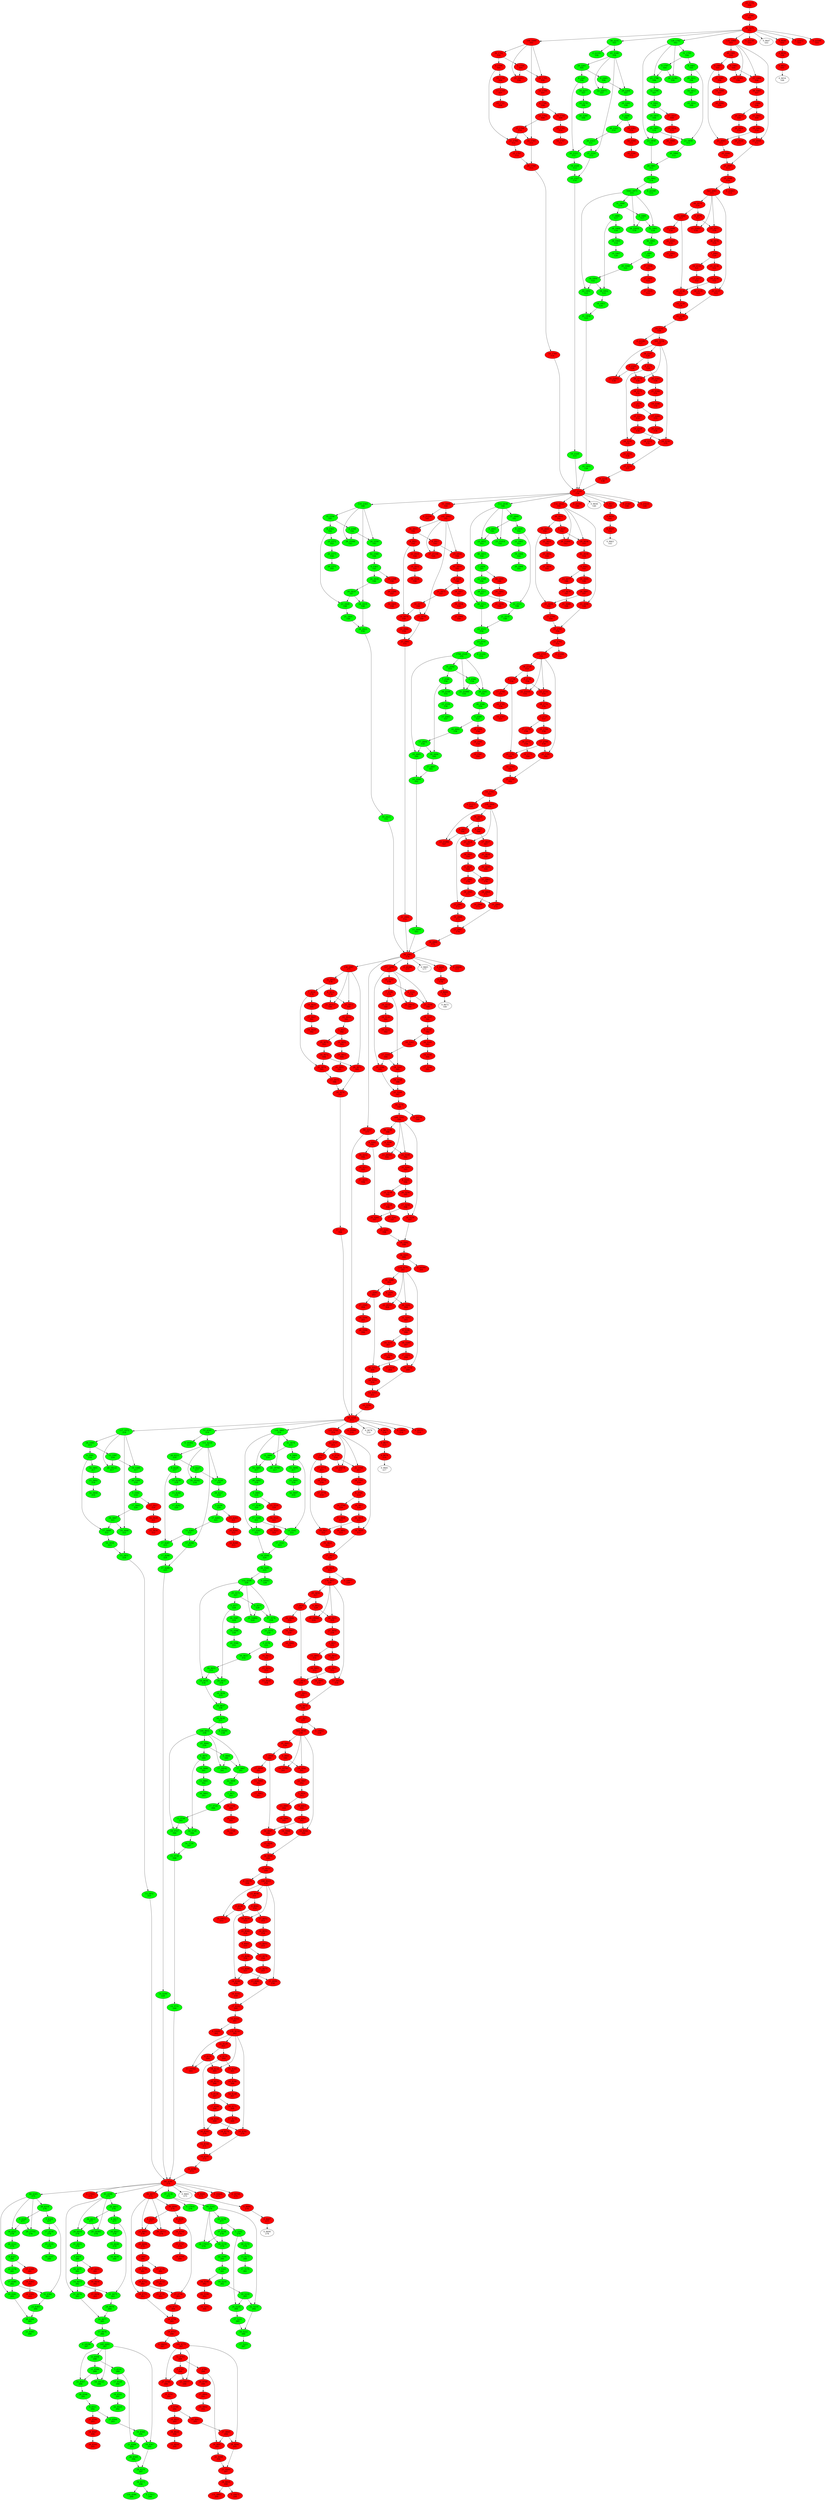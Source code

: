 digraph{
"23_1579\n100" [style=filled, fillcolor = red tooltip="tower_0/mixed_35x35x256a/branch3x3dbl/conv_2/batchnorm/batchnorm/add_1"]
"23_1579\n100" -> "17_1580\n101"
"17_1580\n101" [style=filled, fillcolor = red tooltip="tower_0/mixed_35x35x256a/branch3x3dbl/conv_2/relu"]
"17_1580\n101" [style=filled, fillcolor = red tooltip="tower_0/mixed_35x35x256a/branch3x3dbl/conv_2/relu"]
"17_1580\n101" -> "58_1675\n102"
"58_1675\n102" [style=filled, fillcolor = red tooltip="tower_0/mixed_35x35x256a/concat"]
"58_1675\n102" [style=filled, fillcolor = red tooltip="tower_0/mixed_35x35x256a/concat"]
"58_1675\n102" -> "100_1689\n103"
"100_1689\n103" [style=filled, fillcolor = red tooltip="tower_0/mixed_35x35x288a/branch1x1/conv/conv2d"]
"58_1675\n102" -> "0_22158\n103"
"0_22158\n103" [style=filled, fillcolor = red tooltip="tower_0/gradients/tower_0/mixed_35x35x288a/branch1x1/conv/conv2d_grad/shapen"]
"58_1675\n102" -> "120_1782\n103"
"120_1782\n103" [style=filled, fillcolor = green tooltip="tower_0/mixed_35x35x288a/branch5x5/conv/conv2d"]
"58_1675\n102" -> "135_1968\n103"
"135_1968\n103" [style=filled, fillcolor = red tooltip="tower_0/mixed_35x35x288a/branch3x3dbl/conv/conv2d"]
"58_1675\n102" -> "58_2235\n103"
"58_2235\n103" [style=filled, fillcolor = green tooltip="tower_0/mixed_35x35x288a/branch_pool/avgpool/avgpool"]
"58_1675\n102" -> "0_9647\n103"
"0_9647\n103" [style=filled, fillcolor = white tooltip="tower_0/summaries/mixed_35x35x256a/concat/activations"]
"58_1675\n102" -> "0_9648\n103"
"0_9648\n103" [style=filled, fillcolor = red tooltip="tower_0/summaries/zero_fraction_7/equal"]
"58_1675\n102" -> "0_22452\n103"
"0_22452\n103" [style=filled, fillcolor = red tooltip="tower_0/gradients/tower_0/mixed_35x35x288a/branch5x5/conv/conv2d_grad/shapen"]
"58_1675\n102" -> "0_22598\n103"
"0_22598\n103" [style=filled, fillcolor = red tooltip="tower_0/gradients/tower_0/mixed_35x35x288a/branch3x3dbl/conv/conv2d_grad/shapen"]
"100_1689\n103" [style=filled, fillcolor = red tooltip="tower_0/mixed_35x35x288a/branch1x1/conv/conv2d"]
"100_1689\n103" -> "30_1702\n104"
"30_1702\n104" [style=filled, fillcolor = red tooltip="tower_0/mixed_35x35x288a/branch1x1/conv/batchnorm/moments/mean"]
"100_1689\n103" -> "22_1705\n106"
"22_1705\n106" [style=filled, fillcolor = red tooltip="tower_0/mixed_35x35x288a/branch1x1/conv/batchnorm/moments/squareddifference"]
"100_1689\n103" -> "25_22011\n106"
"25_22011\n106" [style=filled, fillcolor = red tooltip="tower_0/gradients/tower_0/mixed_35x35x288a/branch1x1/conv/batchnorm/moments/squareddifference_grad/sub"]
"100_1689\n103" -> "24_1765\n111"
"24_1765\n111" [style=filled, fillcolor = red tooltip="tower_0/mixed_35x35x288a/branch1x1/conv/batchnorm/batchnorm/mul"]
"120_1782\n103" [style=filled, fillcolor = green tooltip="tower_0/mixed_35x35x288a/branch5x5/conv/conv2d"]
"120_1782\n103" -> "31_1795\n104"
"31_1795\n104" [style=filled, fillcolor = green tooltip="tower_0/mixed_35x35x288a/branch5x5/conv/batchnorm/moments/mean"]
"120_1782\n103" -> "23_1798\n106"
"23_1798\n106" [style=filled, fillcolor = green tooltip="tower_0/mixed_35x35x288a/branch5x5/conv/batchnorm/moments/squareddifference"]
"120_1782\n103" -> "20_22381\n106"
"20_22381\n106" [style=filled, fillcolor = green tooltip="tower_0/gradients/tower_0/mixed_35x35x288a/branch5x5/conv/batchnorm/moments/squareddifference_grad/sub"]
"120_1782\n103" -> "23_1858\n111"
"23_1858\n111" [style=filled, fillcolor = green tooltip="tower_0/mixed_35x35x288a/branch5x5/conv/batchnorm/batchnorm/mul"]
"135_1968\n103" [style=filled, fillcolor = red tooltip="tower_0/mixed_35x35x288a/branch3x3dbl/conv/conv2d"]
"135_1968\n103" -> "40_1981\n104"
"40_1981\n104" [style=filled, fillcolor = red tooltip="tower_0/mixed_35x35x288a/branch3x3dbl/conv/batchnorm/moments/mean"]
"135_1968\n103" -> "23_1984\n106"
"23_1984\n106" [style=filled, fillcolor = red tooltip="tower_0/mixed_35x35x288a/branch3x3dbl/conv/batchnorm/moments/squareddifference"]
"135_1968\n103" -> "22_22565\n106"
"22_22565\n106" [style=filled, fillcolor = red tooltip="tower_0/gradients/tower_0/mixed_35x35x288a/branch3x3dbl/conv/batchnorm/moments/squareddifference_grad/sub"]
"135_1968\n103" -> "25_2044\n111"
"25_2044\n111" [style=filled, fillcolor = red tooltip="tower_0/mixed_35x35x288a/branch3x3dbl/conv/batchnorm/batchnorm/mul"]
"58_2235\n103" [style=filled, fillcolor = green tooltip="tower_0/mixed_35x35x288a/branch_pool/avgpool/avgpool"]
"58_2235\n103" -> "93_2248\n104"
"93_2248\n104" [style=filled, fillcolor = green tooltip="tower_0/mixed_35x35x288a/branch_pool/conv/conv2d"]
"58_2235\n103" -> "0_22191\n104"
"0_22191\n104" [style=filled, fillcolor = green tooltip="tower_0/gradients/tower_0/mixed_35x35x288a/branch_pool/conv/conv2d_grad/shapen"]
"0_9648\n103" [style=filled, fillcolor = red tooltip="tower_0/summaries/zero_fraction_7/equal"]
"0_9648\n103" -> "0_9650\n104"
"0_9650\n104" [style=filled, fillcolor = red tooltip="tower_0/summaries/zero_fraction_7/cast"]
"30_1702\n104" [style=filled, fillcolor = red tooltip="tower_0/mixed_35x35x288a/branch1x1/conv/batchnorm/moments/mean"]
"30_1702\n104" -> "0_1704\n105"
"0_1704\n105" [style=filled, fillcolor = red tooltip="tower_0/mixed_35x35x288a/branch1x1/conv/batchnorm/moments/stopgradient"]
"30_1702\n104" -> "8_1708\n105"
"8_1708\n105" [style=filled, fillcolor = red tooltip="tower_0/mixed_35x35x288a/branch1x1/conv/batchnorm/moments/squeeze"]
"31_1795\n104" [style=filled, fillcolor = green tooltip="tower_0/mixed_35x35x288a/branch5x5/conv/batchnorm/moments/mean"]
"31_1795\n104" -> "0_1797\n105"
"0_1797\n105" [style=filled, fillcolor = green tooltip="tower_0/mixed_35x35x288a/branch5x5/conv/batchnorm/moments/stopgradient"]
"31_1795\n104" -> "8_1801\n105"
"8_1801\n105" [style=filled, fillcolor = green tooltip="tower_0/mixed_35x35x288a/branch5x5/conv/batchnorm/moments/squeeze"]
"40_1981\n104" [style=filled, fillcolor = red tooltip="tower_0/mixed_35x35x288a/branch3x3dbl/conv/batchnorm/moments/mean"]
"40_1981\n104" -> "0_1983\n105"
"0_1983\n105" [style=filled, fillcolor = red tooltip="tower_0/mixed_35x35x288a/branch3x3dbl/conv/batchnorm/moments/stopgradient"]
"40_1981\n104" -> "9_1987\n105"
"9_1987\n105" [style=filled, fillcolor = red tooltip="tower_0/mixed_35x35x288a/branch3x3dbl/conv/batchnorm/moments/squeeze"]
"93_2248\n104" [style=filled, fillcolor = green tooltip="tower_0/mixed_35x35x288a/branch_pool/conv/conv2d"]
"93_2248\n104" -> "29_2261\n105"
"29_2261\n105" [style=filled, fillcolor = green tooltip="tower_0/mixed_35x35x288a/branch_pool/conv/batchnorm/moments/mean"]
"93_2248\n104" -> "28_2264\n107"
"28_2264\n107" [style=filled, fillcolor = green tooltip="tower_0/mixed_35x35x288a/branch_pool/conv/batchnorm/moments/squareddifference"]
"93_2248\n104" -> "22_22071\n107"
"22_22071\n107" [style=filled, fillcolor = green tooltip="tower_0/gradients/tower_0/mixed_35x35x288a/branch_pool/conv/batchnorm/moments/squareddifference_grad/sub"]
"93_2248\n104" -> "21_2324\n112"
"21_2324\n112" [style=filled, fillcolor = green tooltip="tower_0/mixed_35x35x288a/branch_pool/conv/batchnorm/batchnorm/mul"]
"0_9650\n104" [style=filled, fillcolor = red tooltip="tower_0/summaries/zero_fraction_7/cast"]
"0_9650\n104" -> "0_9651\n105"
"0_9651\n105" [style=filled, fillcolor = red tooltip="tower_0/summaries/zero_fraction_7/mean"]
"0_1704\n105" [style=filled, fillcolor = red tooltip="tower_0/mixed_35x35x288a/branch1x1/conv/batchnorm/moments/stopgradient"]
"0_1704\n105" -> "22_1705\n106"
"22_1705\n106" [style=filled, fillcolor = red tooltip="tower_0/mixed_35x35x288a/branch1x1/conv/batchnorm/moments/squareddifference"]
"0_1704\n105" -> "25_22011\n106"
"25_22011\n106" [style=filled, fillcolor = red tooltip="tower_0/gradients/tower_0/mixed_35x35x288a/branch1x1/conv/batchnorm/moments/squareddifference_grad/sub"]
"8_1708\n105" [style=filled, fillcolor = red tooltip="tower_0/mixed_35x35x288a/branch1x1/conv/batchnorm/moments/squeeze"]
"8_1708\n105" -> "19_1718\n106"
"19_1718\n106" [style=filled, fillcolor = red tooltip="tower_0/mixed_35x35x288a/branch1x1/conv/batchnorm/assignmovingavg/mixed_35x35x288a/branch1x1/conv/batchnorm/moving_mean/sub"]
"8_1708\n105" -> "21_1766\n111"
"21_1766\n111" [style=filled, fillcolor = red tooltip="tower_0/mixed_35x35x288a/branch1x1/conv/batchnorm/batchnorm/mul_1"]
"0_1797\n105" [style=filled, fillcolor = green tooltip="tower_0/mixed_35x35x288a/branch5x5/conv/batchnorm/moments/stopgradient"]
"0_1797\n105" -> "23_1798\n106"
"23_1798\n106" [style=filled, fillcolor = green tooltip="tower_0/mixed_35x35x288a/branch5x5/conv/batchnorm/moments/squareddifference"]
"0_1797\n105" -> "20_22381\n106"
"20_22381\n106" [style=filled, fillcolor = green tooltip="tower_0/gradients/tower_0/mixed_35x35x288a/branch5x5/conv/batchnorm/moments/squareddifference_grad/sub"]
"8_1801\n105" [style=filled, fillcolor = green tooltip="tower_0/mixed_35x35x288a/branch5x5/conv/batchnorm/moments/squeeze"]
"8_1801\n105" -> "20_1811\n106"
"20_1811\n106" [style=filled, fillcolor = green tooltip="tower_0/mixed_35x35x288a/branch5x5/conv/batchnorm/assignmovingavg/mixed_35x35x288a/branch5x5/conv/batchnorm/moving_mean/sub"]
"8_1801\n105" -> "23_1859\n111"
"23_1859\n111" [style=filled, fillcolor = green tooltip="tower_0/mixed_35x35x288a/branch5x5/conv/batchnorm/batchnorm/mul_1"]
"0_1983\n105" [style=filled, fillcolor = red tooltip="tower_0/mixed_35x35x288a/branch3x3dbl/conv/batchnorm/moments/stopgradient"]
"0_1983\n105" -> "23_1984\n106"
"23_1984\n106" [style=filled, fillcolor = red tooltip="tower_0/mixed_35x35x288a/branch3x3dbl/conv/batchnorm/moments/squareddifference"]
"0_1983\n105" -> "22_22565\n106"
"22_22565\n106" [style=filled, fillcolor = red tooltip="tower_0/gradients/tower_0/mixed_35x35x288a/branch3x3dbl/conv/batchnorm/moments/squareddifference_grad/sub"]
"9_1987\n105" [style=filled, fillcolor = red tooltip="tower_0/mixed_35x35x288a/branch3x3dbl/conv/batchnorm/moments/squeeze"]
"9_1987\n105" -> "21_1997\n106"
"21_1997\n106" [style=filled, fillcolor = red tooltip="tower_0/mixed_35x35x288a/branch3x3dbl/conv/batchnorm/assignmovingavg/mixed_35x35x288a/branch3x3dbl/conv/batchnorm/moving_mean/sub"]
"9_1987\n105" -> "25_2045\n111"
"25_2045\n111" [style=filled, fillcolor = red tooltip="tower_0/mixed_35x35x288a/branch3x3dbl/conv/batchnorm/batchnorm/mul_1"]
"29_2261\n105" [style=filled, fillcolor = green tooltip="tower_0/mixed_35x35x288a/branch_pool/conv/batchnorm/moments/mean"]
"29_2261\n105" -> "0_2263\n106"
"0_2263\n106" [style=filled, fillcolor = green tooltip="tower_0/mixed_35x35x288a/branch_pool/conv/batchnorm/moments/stopgradient"]
"29_2261\n105" -> "8_2267\n106"
"8_2267\n106" [style=filled, fillcolor = green tooltip="tower_0/mixed_35x35x288a/branch_pool/conv/batchnorm/moments/squeeze"]
"0_9651\n105" [style=filled, fillcolor = red tooltip="tower_0/summaries/zero_fraction_7/mean"]
"0_9651\n105" -> "0_9654\n106"
"0_9654\n106" [style=filled, fillcolor = white tooltip="tower_0/summaries/mixed_35x35x256a/concat/sparsity"]
"22_1705\n106" [style=filled, fillcolor = red tooltip="tower_0/mixed_35x35x288a/branch1x1/conv/batchnorm/moments/squareddifference"]
"22_1705\n106" -> "33_1706\n107"
"33_1706\n107" [style=filled, fillcolor = red tooltip="tower_0/mixed_35x35x288a/branch1x1/conv/batchnorm/moments/variance"]
"19_1718\n106" [style=filled, fillcolor = red tooltip="tower_0/mixed_35x35x288a/branch1x1/conv/batchnorm/assignmovingavg/mixed_35x35x288a/branch1x1/conv/batchnorm/moving_mean/sub"]
"19_1718\n106" -> "17_1719\n107"
"17_1719\n107" [style=filled, fillcolor = red tooltip="tower_0/mixed_35x35x288a/branch1x1/conv/batchnorm/assignmovingavg/mixed_35x35x288a/branch1x1/conv/batchnorm/moving_mean/mul"]
"23_1798\n106" [style=filled, fillcolor = green tooltip="tower_0/mixed_35x35x288a/branch5x5/conv/batchnorm/moments/squareddifference"]
"23_1798\n106" -> "32_1799\n107"
"32_1799\n107" [style=filled, fillcolor = green tooltip="tower_0/mixed_35x35x288a/branch5x5/conv/batchnorm/moments/variance"]
"20_1811\n106" [style=filled, fillcolor = green tooltip="tower_0/mixed_35x35x288a/branch5x5/conv/batchnorm/assignmovingavg/mixed_35x35x288a/branch5x5/conv/batchnorm/moving_mean/sub"]
"20_1811\n106" -> "18_1812\n107"
"18_1812\n107" [style=filled, fillcolor = green tooltip="tower_0/mixed_35x35x288a/branch5x5/conv/batchnorm/assignmovingavg/mixed_35x35x288a/branch5x5/conv/batchnorm/moving_mean/mul"]
"23_1984\n106" [style=filled, fillcolor = red tooltip="tower_0/mixed_35x35x288a/branch3x3dbl/conv/batchnorm/moments/squareddifference"]
"23_1984\n106" -> "38_1985\n107"
"38_1985\n107" [style=filled, fillcolor = red tooltip="tower_0/mixed_35x35x288a/branch3x3dbl/conv/batchnorm/moments/variance"]
"21_1997\n106" [style=filled, fillcolor = red tooltip="tower_0/mixed_35x35x288a/branch3x3dbl/conv/batchnorm/assignmovingavg/mixed_35x35x288a/branch3x3dbl/conv/batchnorm/moving_mean/sub"]
"21_1997\n106" -> "19_1998\n107"
"19_1998\n107" [style=filled, fillcolor = red tooltip="tower_0/mixed_35x35x288a/branch3x3dbl/conv/batchnorm/assignmovingavg/mixed_35x35x288a/branch3x3dbl/conv/batchnorm/moving_mean/mul"]
"0_2263\n106" [style=filled, fillcolor = green tooltip="tower_0/mixed_35x35x288a/branch_pool/conv/batchnorm/moments/stopgradient"]
"0_2263\n106" -> "28_2264\n107"
"28_2264\n107" [style=filled, fillcolor = green tooltip="tower_0/mixed_35x35x288a/branch_pool/conv/batchnorm/moments/squareddifference"]
"0_2263\n106" -> "22_22071\n107"
"22_22071\n107" [style=filled, fillcolor = green tooltip="tower_0/gradients/tower_0/mixed_35x35x288a/branch_pool/conv/batchnorm/moments/squareddifference_grad/sub"]
"8_2267\n106" [style=filled, fillcolor = green tooltip="tower_0/mixed_35x35x288a/branch_pool/conv/batchnorm/moments/squeeze"]
"8_2267\n106" -> "18_2277\n107"
"18_2277\n107" [style=filled, fillcolor = green tooltip="tower_0/mixed_35x35x288a/branch_pool/conv/batchnorm/assignmovingavg/mixed_35x35x288a/branch_pool/conv/batchnorm/moving_mean/sub"]
"8_2267\n106" -> "20_2325\n112"
"20_2325\n112" [style=filled, fillcolor = green tooltip="tower_0/mixed_35x35x288a/branch_pool/conv/batchnorm/batchnorm/mul_1"]
"33_1706\n107" [style=filled, fillcolor = red tooltip="tower_0/mixed_35x35x288a/branch1x1/conv/batchnorm/moments/variance"]
"33_1706\n107" -> "6_1709\n108"
"6_1709\n108" [style=filled, fillcolor = red tooltip="tower_0/mixed_35x35x288a/branch1x1/conv/batchnorm/moments/squeeze_1"]
"17_1719\n107" [style=filled, fillcolor = red tooltip="tower_0/mixed_35x35x288a/branch1x1/conv/batchnorm/assignmovingavg/mixed_35x35x288a/branch1x1/conv/batchnorm/moving_mean/mul"]
"17_1719\n107" -> "19_1721\n108"
"19_1721\n108" [style=filled, fillcolor = red tooltip="tower_0/mixed_35x35x288a/branch1x1/conv/batchnorm/assignmovingavg/mixed_35x35x288a/branch1x1/conv/batchnorm/moving_mean/mixed_35x35x288a/branch1x1/conv/batchnorm/mixed_35x35x288a/branch1x1/conv/batchnorm/moving_mean"]
"32_1799\n107" [style=filled, fillcolor = green tooltip="tower_0/mixed_35x35x288a/branch5x5/conv/batchnorm/moments/variance"]
"32_1799\n107" -> "6_1802\n108"
"6_1802\n108" [style=filled, fillcolor = green tooltip="tower_0/mixed_35x35x288a/branch5x5/conv/batchnorm/moments/squeeze_1"]
"18_1812\n107" [style=filled, fillcolor = green tooltip="tower_0/mixed_35x35x288a/branch5x5/conv/batchnorm/assignmovingavg/mixed_35x35x288a/branch5x5/conv/batchnorm/moving_mean/mul"]
"18_1812\n107" -> "19_1814\n108"
"19_1814\n108" [style=filled, fillcolor = green tooltip="tower_0/mixed_35x35x288a/branch5x5/conv/batchnorm/assignmovingavg/mixed_35x35x288a/branch5x5/conv/batchnorm/moving_mean/mixed_35x35x288a/branch5x5/conv/batchnorm/mixed_35x35x288a/branch5x5/conv/batchnorm/moving_mean"]
"38_1985\n107" [style=filled, fillcolor = red tooltip="tower_0/mixed_35x35x288a/branch3x3dbl/conv/batchnorm/moments/variance"]
"38_1985\n107" -> "7_1988\n108"
"7_1988\n108" [style=filled, fillcolor = red tooltip="tower_0/mixed_35x35x288a/branch3x3dbl/conv/batchnorm/moments/squeeze_1"]
"19_1998\n107" [style=filled, fillcolor = red tooltip="tower_0/mixed_35x35x288a/branch3x3dbl/conv/batchnorm/assignmovingavg/mixed_35x35x288a/branch3x3dbl/conv/batchnorm/moving_mean/mul"]
"19_1998\n107" -> "20_2000\n108"
"20_2000\n108" [style=filled, fillcolor = red tooltip="tower_0/mixed_35x35x288a/branch3x3dbl/conv/batchnorm/assignmovingavg/mixed_35x35x288a/branch3x3dbl/conv/batchnorm/moving_mean/mixed_35x35x288a/branch3x3dbl/conv/batchnorm/mixed_35x35x288a/branch3x3dbl/conv/batchnorm/moving_mean"]
"28_2264\n107" [style=filled, fillcolor = green tooltip="tower_0/mixed_35x35x288a/branch_pool/conv/batchnorm/moments/squareddifference"]
"28_2264\n107" -> "29_2265\n108"
"29_2265\n108" [style=filled, fillcolor = green tooltip="tower_0/mixed_35x35x288a/branch_pool/conv/batchnorm/moments/variance"]
"18_2277\n107" [style=filled, fillcolor = green tooltip="tower_0/mixed_35x35x288a/branch_pool/conv/batchnorm/assignmovingavg/mixed_35x35x288a/branch_pool/conv/batchnorm/moving_mean/sub"]
"18_2277\n107" -> "19_2278\n108"
"19_2278\n108" [style=filled, fillcolor = green tooltip="tower_0/mixed_35x35x288a/branch_pool/conv/batchnorm/assignmovingavg/mixed_35x35x288a/branch_pool/conv/batchnorm/moving_mean/mul"]
"6_1709\n108" [style=filled, fillcolor = red tooltip="tower_0/mixed_35x35x288a/branch1x1/conv/batchnorm/moments/squeeze_1"]
"6_1709\n108" -> "16_1744\n109"
"16_1744\n109" [style=filled, fillcolor = red tooltip="tower_0/mixed_35x35x288a/branch1x1/conv/batchnorm/assignmovingavg_1/mixed_35x35x288a/branch1x1/conv/batchnorm/moving_variance/sub"]
"6_1709\n108" -> "21_1762\n109"
"21_1762\n109" [style=filled, fillcolor = red tooltip="tower_0/mixed_35x35x288a/branch1x1/conv/batchnorm/batchnorm/add"]
"6_1802\n108" [style=filled, fillcolor = green tooltip="tower_0/mixed_35x35x288a/branch5x5/conv/batchnorm/moments/squeeze_1"]
"6_1802\n108" -> "17_1837\n109"
"17_1837\n109" [style=filled, fillcolor = red tooltip="tower_0/mixed_35x35x288a/branch5x5/conv/batchnorm/assignmovingavg_1/mixed_35x35x288a/branch5x5/conv/batchnorm/moving_variance/sub"]
"6_1802\n108" -> "20_1855\n109"
"20_1855\n109" [style=filled, fillcolor = green tooltip="tower_0/mixed_35x35x288a/branch5x5/conv/batchnorm/batchnorm/add"]
"7_1988\n108" [style=filled, fillcolor = red tooltip="tower_0/mixed_35x35x288a/branch3x3dbl/conv/batchnorm/moments/squeeze_1"]
"7_1988\n108" -> "20_2023\n109"
"20_2023\n109" [style=filled, fillcolor = red tooltip="tower_0/mixed_35x35x288a/branch3x3dbl/conv/batchnorm/assignmovingavg_1/mixed_35x35x288a/branch3x3dbl/conv/batchnorm/moving_variance/sub"]
"7_1988\n108" -> "25_2041\n109"
"25_2041\n109" [style=filled, fillcolor = red tooltip="tower_0/mixed_35x35x288a/branch3x3dbl/conv/batchnorm/batchnorm/add"]
"29_2265\n108" [style=filled, fillcolor = green tooltip="tower_0/mixed_35x35x288a/branch_pool/conv/batchnorm/moments/variance"]
"29_2265\n108" -> "6_2268\n109"
"6_2268\n109" [style=filled, fillcolor = green tooltip="tower_0/mixed_35x35x288a/branch_pool/conv/batchnorm/moments/squeeze_1"]
"19_2278\n108" [style=filled, fillcolor = green tooltip="tower_0/mixed_35x35x288a/branch_pool/conv/batchnorm/assignmovingavg/mixed_35x35x288a/branch_pool/conv/batchnorm/moving_mean/mul"]
"19_2278\n108" -> "20_2280\n109"
"20_2280\n109" [style=filled, fillcolor = green tooltip="tower_0/mixed_35x35x288a/branch_pool/conv/batchnorm/assignmovingavg/mixed_35x35x288a/branch_pool/conv/batchnorm/moving_mean/mixed_35x35x288a/branch_pool/conv/batchnorm/mixed_35x35x288a/branch_pool/conv/batchnorm/moving_mean"]
"16_1744\n109" [style=filled, fillcolor = red tooltip="tower_0/mixed_35x35x288a/branch1x1/conv/batchnorm/assignmovingavg_1/mixed_35x35x288a/branch1x1/conv/batchnorm/moving_variance/sub"]
"16_1744\n109" -> "22_1745\n110"
"22_1745\n110" [style=filled, fillcolor = red tooltip="tower_0/mixed_35x35x288a/branch1x1/conv/batchnorm/assignmovingavg_1/mixed_35x35x288a/branch1x1/conv/batchnorm/moving_variance/mul"]
"21_1762\n109" [style=filled, fillcolor = red tooltip="tower_0/mixed_35x35x288a/branch1x1/conv/batchnorm/batchnorm/add"]
"21_1762\n109" -> "21_1764\n110"
"21_1764\n110" [style=filled, fillcolor = red tooltip="tower_0/mixed_35x35x288a/branch1x1/conv/batchnorm/batchnorm/rsqrt"]
"17_1837\n109" [style=filled, fillcolor = red tooltip="tower_0/mixed_35x35x288a/branch5x5/conv/batchnorm/assignmovingavg_1/mixed_35x35x288a/branch5x5/conv/batchnorm/moving_variance/sub"]
"17_1837\n109" -> "19_1838\n110"
"19_1838\n110" [style=filled, fillcolor = red tooltip="tower_0/mixed_35x35x288a/branch5x5/conv/batchnorm/assignmovingavg_1/mixed_35x35x288a/branch5x5/conv/batchnorm/moving_variance/mul"]
"20_1855\n109" [style=filled, fillcolor = green tooltip="tower_0/mixed_35x35x288a/branch5x5/conv/batchnorm/batchnorm/add"]
"20_1855\n109" -> "21_1857\n110"
"21_1857\n110" [style=filled, fillcolor = green tooltip="tower_0/mixed_35x35x288a/branch5x5/conv/batchnorm/batchnorm/rsqrt"]
"20_2023\n109" [style=filled, fillcolor = red tooltip="tower_0/mixed_35x35x288a/branch3x3dbl/conv/batchnorm/assignmovingavg_1/mixed_35x35x288a/branch3x3dbl/conv/batchnorm/moving_variance/sub"]
"20_2023\n109" -> "20_2024\n110"
"20_2024\n110" [style=filled, fillcolor = red tooltip="tower_0/mixed_35x35x288a/branch3x3dbl/conv/batchnorm/assignmovingavg_1/mixed_35x35x288a/branch3x3dbl/conv/batchnorm/moving_variance/mul"]
"25_2041\n109" [style=filled, fillcolor = red tooltip="tower_0/mixed_35x35x288a/branch3x3dbl/conv/batchnorm/batchnorm/add"]
"25_2041\n109" -> "19_2043\n110"
"19_2043\n110" [style=filled, fillcolor = red tooltip="tower_0/mixed_35x35x288a/branch3x3dbl/conv/batchnorm/batchnorm/rsqrt"]
"6_2268\n109" [style=filled, fillcolor = green tooltip="tower_0/mixed_35x35x288a/branch_pool/conv/batchnorm/moments/squeeze_1"]
"6_2268\n109" -> "18_2303\n110"
"18_2303\n110" [style=filled, fillcolor = red tooltip="tower_0/mixed_35x35x288a/branch_pool/conv/batchnorm/assignmovingavg_1/mixed_35x35x288a/branch_pool/conv/batchnorm/moving_variance/sub"]
"6_2268\n109" -> "20_2321\n110"
"20_2321\n110" [style=filled, fillcolor = green tooltip="tower_0/mixed_35x35x288a/branch_pool/conv/batchnorm/batchnorm/add"]
"21_1764\n110" [style=filled, fillcolor = red tooltip="tower_0/mixed_35x35x288a/branch1x1/conv/batchnorm/batchnorm/rsqrt"]
"21_1764\n110" -> "24_1765\n111"
"24_1765\n111" [style=filled, fillcolor = red tooltip="tower_0/mixed_35x35x288a/branch1x1/conv/batchnorm/batchnorm/mul"]
"21_1764\n110" -> "21_1766\n111"
"21_1766\n111" [style=filled, fillcolor = red tooltip="tower_0/mixed_35x35x288a/branch1x1/conv/batchnorm/batchnorm/mul_1"]
"22_1745\n110" [style=filled, fillcolor = red tooltip="tower_0/mixed_35x35x288a/branch1x1/conv/batchnorm/assignmovingavg_1/mixed_35x35x288a/branch1x1/conv/batchnorm/moving_variance/mul"]
"22_1745\n110" -> "18_1747\n111"
"18_1747\n111" [style=filled, fillcolor = red tooltip="tower_0/mixed_35x35x288a/branch1x1/conv/batchnorm/assignmovingavg_1/mixed_35x35x288a/branch1x1/conv/batchnorm/moving_variance/mixed_35x35x288a/branch1x1/conv/batchnorm/mixed_35x35x288a/branch1x1/conv/batchnorm/moving_variance"]
"21_1857\n110" [style=filled, fillcolor = green tooltip="tower_0/mixed_35x35x288a/branch5x5/conv/batchnorm/batchnorm/rsqrt"]
"21_1857\n110" -> "23_1858\n111"
"23_1858\n111" [style=filled, fillcolor = green tooltip="tower_0/mixed_35x35x288a/branch5x5/conv/batchnorm/batchnorm/mul"]
"21_1857\n110" -> "23_1859\n111"
"23_1859\n111" [style=filled, fillcolor = green tooltip="tower_0/mixed_35x35x288a/branch5x5/conv/batchnorm/batchnorm/mul_1"]
"19_1838\n110" [style=filled, fillcolor = red tooltip="tower_0/mixed_35x35x288a/branch5x5/conv/batchnorm/assignmovingavg_1/mixed_35x35x288a/branch5x5/conv/batchnorm/moving_variance/mul"]
"19_1838\n110" -> "20_1840\n111"
"20_1840\n111" [style=filled, fillcolor = red tooltip="tower_0/mixed_35x35x288a/branch5x5/conv/batchnorm/assignmovingavg_1/mixed_35x35x288a/branch5x5/conv/batchnorm/moving_variance/mixed_35x35x288a/branch5x5/conv/batchnorm/mixed_35x35x288a/branch5x5/conv/batchnorm/moving_variance"]
"19_2043\n110" [style=filled, fillcolor = red tooltip="tower_0/mixed_35x35x288a/branch3x3dbl/conv/batchnorm/batchnorm/rsqrt"]
"19_2043\n110" -> "25_2044\n111"
"25_2044\n111" [style=filled, fillcolor = red tooltip="tower_0/mixed_35x35x288a/branch3x3dbl/conv/batchnorm/batchnorm/mul"]
"19_2043\n110" -> "25_2045\n111"
"25_2045\n111" [style=filled, fillcolor = red tooltip="tower_0/mixed_35x35x288a/branch3x3dbl/conv/batchnorm/batchnorm/mul_1"]
"20_2024\n110" [style=filled, fillcolor = red tooltip="tower_0/mixed_35x35x288a/branch3x3dbl/conv/batchnorm/assignmovingavg_1/mixed_35x35x288a/branch3x3dbl/conv/batchnorm/moving_variance/mul"]
"20_2024\n110" -> "20_2026\n111"
"20_2026\n111" [style=filled, fillcolor = red tooltip="tower_0/mixed_35x35x288a/branch3x3dbl/conv/batchnorm/assignmovingavg_1/mixed_35x35x288a/branch3x3dbl/conv/batchnorm/moving_variance/mixed_35x35x288a/branch3x3dbl/conv/batchnorm/mixed_35x35x288a/branch3x3dbl/conv/batchnorm/moving_variance"]
"18_2303\n110" [style=filled, fillcolor = red tooltip="tower_0/mixed_35x35x288a/branch_pool/conv/batchnorm/assignmovingavg_1/mixed_35x35x288a/branch_pool/conv/batchnorm/moving_variance/sub"]
"18_2303\n110" -> "18_2304\n111"
"18_2304\n111" [style=filled, fillcolor = red tooltip="tower_0/mixed_35x35x288a/branch_pool/conv/batchnorm/assignmovingavg_1/mixed_35x35x288a/branch_pool/conv/batchnorm/moving_variance/mul"]
"20_2321\n110" [style=filled, fillcolor = green tooltip="tower_0/mixed_35x35x288a/branch_pool/conv/batchnorm/batchnorm/add"]
"20_2321\n110" -> "20_2323\n111"
"20_2323\n111" [style=filled, fillcolor = green tooltip="tower_0/mixed_35x35x288a/branch_pool/conv/batchnorm/batchnorm/rsqrt"]
"21_1766\n111" [style=filled, fillcolor = red tooltip="tower_0/mixed_35x35x288a/branch1x1/conv/batchnorm/batchnorm/mul_1"]
"21_1766\n111" -> "22_1767\n112"
"22_1767\n112" [style=filled, fillcolor = red tooltip="tower_0/mixed_35x35x288a/branch1x1/conv/batchnorm/batchnorm/sub"]
"23_1859\n111" [style=filled, fillcolor = green tooltip="tower_0/mixed_35x35x288a/branch5x5/conv/batchnorm/batchnorm/mul_1"]
"23_1859\n111" -> "20_1860\n112"
"20_1860\n112" [style=filled, fillcolor = green tooltip="tower_0/mixed_35x35x288a/branch5x5/conv/batchnorm/batchnorm/sub"]
"25_2045\n111" [style=filled, fillcolor = red tooltip="tower_0/mixed_35x35x288a/branch3x3dbl/conv/batchnorm/batchnorm/mul_1"]
"25_2045\n111" -> "20_2046\n112"
"20_2046\n112" [style=filled, fillcolor = red tooltip="tower_0/mixed_35x35x288a/branch3x3dbl/conv/batchnorm/batchnorm/sub"]
"20_2323\n111" [style=filled, fillcolor = green tooltip="tower_0/mixed_35x35x288a/branch_pool/conv/batchnorm/batchnorm/rsqrt"]
"20_2323\n111" -> "21_2324\n112"
"21_2324\n112" [style=filled, fillcolor = green tooltip="tower_0/mixed_35x35x288a/branch_pool/conv/batchnorm/batchnorm/mul"]
"20_2323\n111" -> "20_2325\n112"
"20_2325\n112" [style=filled, fillcolor = green tooltip="tower_0/mixed_35x35x288a/branch_pool/conv/batchnorm/batchnorm/mul_1"]
"18_2304\n111" [style=filled, fillcolor = red tooltip="tower_0/mixed_35x35x288a/branch_pool/conv/batchnorm/assignmovingavg_1/mixed_35x35x288a/branch_pool/conv/batchnorm/moving_variance/mul"]
"18_2304\n111" -> "18_2306\n112"
"18_2306\n112" [style=filled, fillcolor = red tooltip="tower_0/mixed_35x35x288a/branch_pool/conv/batchnorm/assignmovingavg_1/mixed_35x35x288a/branch_pool/conv/batchnorm/moving_variance/mixed_35x35x288a/branch_pool/conv/batchnorm/mixed_35x35x288a/branch_pool/conv/batchnorm/moving_variance"]
"24_1765\n111" [style=filled, fillcolor = red tooltip="tower_0/mixed_35x35x288a/branch1x1/conv/batchnorm/batchnorm/mul"]
"24_1765\n111" -> "20_1768\n113"
"20_1768\n113" [style=filled, fillcolor = red tooltip="tower_0/mixed_35x35x288a/branch1x1/conv/batchnorm/batchnorm/add_1"]
"22_1767\n112" [style=filled, fillcolor = red tooltip="tower_0/mixed_35x35x288a/branch1x1/conv/batchnorm/batchnorm/sub"]
"22_1767\n112" -> "20_1768\n113"
"20_1768\n113" [style=filled, fillcolor = red tooltip="tower_0/mixed_35x35x288a/branch1x1/conv/batchnorm/batchnorm/add_1"]
"23_1858\n111" [style=filled, fillcolor = green tooltip="tower_0/mixed_35x35x288a/branch5x5/conv/batchnorm/batchnorm/mul"]
"23_1858\n111" -> "20_1861\n113"
"20_1861\n113" [style=filled, fillcolor = green tooltip="tower_0/mixed_35x35x288a/branch5x5/conv/batchnorm/batchnorm/add_1"]
"20_1860\n112" [style=filled, fillcolor = green tooltip="tower_0/mixed_35x35x288a/branch5x5/conv/batchnorm/batchnorm/sub"]
"20_1860\n112" -> "20_1861\n113"
"20_1861\n113" [style=filled, fillcolor = green tooltip="tower_0/mixed_35x35x288a/branch5x5/conv/batchnorm/batchnorm/add_1"]
"25_2044\n111" [style=filled, fillcolor = red tooltip="tower_0/mixed_35x35x288a/branch3x3dbl/conv/batchnorm/batchnorm/mul"]
"25_2044\n111" -> "25_2047\n113"
"25_2047\n113" [style=filled, fillcolor = red tooltip="tower_0/mixed_35x35x288a/branch3x3dbl/conv/batchnorm/batchnorm/add_1"]
"20_2046\n112" [style=filled, fillcolor = red tooltip="tower_0/mixed_35x35x288a/branch3x3dbl/conv/batchnorm/batchnorm/sub"]
"20_2046\n112" -> "25_2047\n113"
"25_2047\n113" [style=filled, fillcolor = red tooltip="tower_0/mixed_35x35x288a/branch3x3dbl/conv/batchnorm/batchnorm/add_1"]
"20_2325\n112" [style=filled, fillcolor = green tooltip="tower_0/mixed_35x35x288a/branch_pool/conv/batchnorm/batchnorm/mul_1"]
"20_2325\n112" -> "18_2326\n113"
"18_2326\n113" [style=filled, fillcolor = green tooltip="tower_0/mixed_35x35x288a/branch_pool/conv/batchnorm/batchnorm/sub"]
"20_1768\n113" [style=filled, fillcolor = red tooltip="tower_0/mixed_35x35x288a/branch1x1/conv/batchnorm/batchnorm/add_1"]
"20_1768\n113" -> "19_1769\n114"
"19_1769\n114" [style=filled, fillcolor = red tooltip="tower_0/mixed_35x35x288a/branch1x1/conv/relu"]
"20_1861\n113" [style=filled, fillcolor = green tooltip="tower_0/mixed_35x35x288a/branch5x5/conv/batchnorm/batchnorm/add_1"]
"20_1861\n113" -> "22_1862\n114"
"22_1862\n114" [style=filled, fillcolor = green tooltip="tower_0/mixed_35x35x288a/branch5x5/conv/relu"]
"25_2047\n113" [style=filled, fillcolor = red tooltip="tower_0/mixed_35x35x288a/branch3x3dbl/conv/batchnorm/batchnorm/add_1"]
"25_2047\n113" -> "20_2048\n114"
"20_2048\n114" [style=filled, fillcolor = red tooltip="tower_0/mixed_35x35x288a/branch3x3dbl/conv/relu"]
"21_2324\n112" [style=filled, fillcolor = green tooltip="tower_0/mixed_35x35x288a/branch_pool/conv/batchnorm/batchnorm/mul"]
"21_2324\n112" -> "23_2327\n114"
"23_2327\n114" [style=filled, fillcolor = green tooltip="tower_0/mixed_35x35x288a/branch_pool/conv/batchnorm/batchnorm/add_1"]
"18_2326\n113" [style=filled, fillcolor = green tooltip="tower_0/mixed_35x35x288a/branch_pool/conv/batchnorm/batchnorm/sub"]
"18_2326\n113" -> "23_2327\n114"
"23_2327\n114" [style=filled, fillcolor = green tooltip="tower_0/mixed_35x35x288a/branch_pool/conv/batchnorm/batchnorm/add_1"]
"22_1862\n114" [style=filled, fillcolor = green tooltip="tower_0/mixed_35x35x288a/branch5x5/conv/relu"]
"22_1862\n114" -> "1643_1875\n115"
"1643_1875\n115" [style=filled, fillcolor = green tooltip="tower_0/mixed_35x35x288a/branch5x5/conv_1/conv2d"]
"22_1862\n114" -> "0_22169\n115"
"0_22169\n115" [style=filled, fillcolor = green tooltip="tower_0/gradients/tower_0/mixed_35x35x288a/branch5x5/conv_1/conv2d_grad/shapen"]
"20_2048\n114" [style=filled, fillcolor = red tooltip="tower_0/mixed_35x35x288a/branch3x3dbl/conv/relu"]
"20_2048\n114" -> "543_2061\n115"
"543_2061\n115" [style=filled, fillcolor = red tooltip="tower_0/mixed_35x35x288a/branch3x3dbl/conv_1/conv2d"]
"20_2048\n114" -> "0_22463\n115"
"0_22463\n115" [style=filled, fillcolor = red tooltip="tower_0/gradients/tower_0/mixed_35x35x288a/branch3x3dbl/conv_1/conv2d_grad/shapen"]
"23_2327\n114" [style=filled, fillcolor = green tooltip="tower_0/mixed_35x35x288a/branch_pool/conv/batchnorm/batchnorm/add_1"]
"23_2327\n114" -> "19_2328\n115"
"19_2328\n115" [style=filled, fillcolor = green tooltip="tower_0/mixed_35x35x288a/branch_pool/conv/relu"]
"1643_1875\n115" [style=filled, fillcolor = green tooltip="tower_0/mixed_35x35x288a/branch5x5/conv_1/conv2d"]
"1643_1875\n115" -> "31_1888\n116"
"31_1888\n116" [style=filled, fillcolor = green tooltip="tower_0/mixed_35x35x288a/branch5x5/conv_1/batchnorm/moments/mean"]
"1643_1875\n115" -> "22_1891\n118"
"22_1891\n118" [style=filled, fillcolor = green tooltip="tower_0/mixed_35x35x288a/branch5x5/conv_1/batchnorm/moments/squareddifference"]
"1643_1875\n115" -> "24_22031\n118"
"24_22031\n118" [style=filled, fillcolor = green tooltip="tower_0/gradients/tower_0/mixed_35x35x288a/branch5x5/conv_1/batchnorm/moments/squareddifference_grad/sub"]
"1643_1875\n115" -> "22_1951\n123"
"22_1951\n123" [style=filled, fillcolor = green tooltip="tower_0/mixed_35x35x288a/branch5x5/conv_1/batchnorm/batchnorm/mul"]
"543_2061\n115" [style=filled, fillcolor = red tooltip="tower_0/mixed_35x35x288a/branch3x3dbl/conv_1/conv2d"]
"543_2061\n115" -> "44_2074\n116"
"44_2074\n116" [style=filled, fillcolor = red tooltip="tower_0/mixed_35x35x288a/branch3x3dbl/conv_1/batchnorm/moments/mean"]
"543_2061\n115" -> "25_2077\n118"
"25_2077\n118" [style=filled, fillcolor = red tooltip="tower_0/mixed_35x35x288a/branch3x3dbl/conv_1/batchnorm/moments/squareddifference"]
"543_2061\n115" -> "23_22401\n118"
"23_22401\n118" [style=filled, fillcolor = red tooltip="tower_0/gradients/tower_0/mixed_35x35x288a/branch3x3dbl/conv_1/batchnorm/moments/squareddifference_grad/sub"]
"543_2061\n115" -> "23_2137\n123"
"23_2137\n123" [style=filled, fillcolor = red tooltip="tower_0/mixed_35x35x288a/branch3x3dbl/conv_1/batchnorm/batchnorm/mul"]
"31_1888\n116" [style=filled, fillcolor = green tooltip="tower_0/mixed_35x35x288a/branch5x5/conv_1/batchnorm/moments/mean"]
"31_1888\n116" -> "0_1890\n117"
"0_1890\n117" [style=filled, fillcolor = green tooltip="tower_0/mixed_35x35x288a/branch5x5/conv_1/batchnorm/moments/stopgradient"]
"31_1888\n116" -> "7_1894\n117"
"7_1894\n117" [style=filled, fillcolor = green tooltip="tower_0/mixed_35x35x288a/branch5x5/conv_1/batchnorm/moments/squeeze"]
"44_2074\n116" [style=filled, fillcolor = red tooltip="tower_0/mixed_35x35x288a/branch3x3dbl/conv_1/batchnorm/moments/mean"]
"44_2074\n116" -> "0_2076\n117"
"0_2076\n117" [style=filled, fillcolor = red tooltip="tower_0/mixed_35x35x288a/branch3x3dbl/conv_1/batchnorm/moments/stopgradient"]
"44_2074\n116" -> "10_2080\n117"
"10_2080\n117" [style=filled, fillcolor = red tooltip="tower_0/mixed_35x35x288a/branch3x3dbl/conv_1/batchnorm/moments/squeeze"]
"0_1890\n117" [style=filled, fillcolor = green tooltip="tower_0/mixed_35x35x288a/branch5x5/conv_1/batchnorm/moments/stopgradient"]
"0_1890\n117" -> "22_1891\n118"
"22_1891\n118" [style=filled, fillcolor = green tooltip="tower_0/mixed_35x35x288a/branch5x5/conv_1/batchnorm/moments/squareddifference"]
"0_1890\n117" -> "24_22031\n118"
"24_22031\n118" [style=filled, fillcolor = green tooltip="tower_0/gradients/tower_0/mixed_35x35x288a/branch5x5/conv_1/batchnorm/moments/squareddifference_grad/sub"]
"7_1894\n117" [style=filled, fillcolor = green tooltip="tower_0/mixed_35x35x288a/branch5x5/conv_1/batchnorm/moments/squeeze"]
"7_1894\n117" -> "18_1904\n118"
"18_1904\n118" [style=filled, fillcolor = green tooltip="tower_0/mixed_35x35x288a/branch5x5/conv_1/batchnorm/assignmovingavg/mixed_35x35x288a/branch5x5/conv_1/batchnorm/moving_mean/sub"]
"7_1894\n117" -> "18_1952\n123"
"18_1952\n123" [style=filled, fillcolor = green tooltip="tower_0/mixed_35x35x288a/branch5x5/conv_1/batchnorm/batchnorm/mul_1"]
"0_2076\n117" [style=filled, fillcolor = red tooltip="tower_0/mixed_35x35x288a/branch3x3dbl/conv_1/batchnorm/moments/stopgradient"]
"0_2076\n117" -> "25_2077\n118"
"25_2077\n118" [style=filled, fillcolor = red tooltip="tower_0/mixed_35x35x288a/branch3x3dbl/conv_1/batchnorm/moments/squareddifference"]
"0_2076\n117" -> "23_22401\n118"
"23_22401\n118" [style=filled, fillcolor = red tooltip="tower_0/gradients/tower_0/mixed_35x35x288a/branch3x3dbl/conv_1/batchnorm/moments/squareddifference_grad/sub"]
"10_2080\n117" [style=filled, fillcolor = red tooltip="tower_0/mixed_35x35x288a/branch3x3dbl/conv_1/batchnorm/moments/squeeze"]
"10_2080\n117" -> "21_2090\n118"
"21_2090\n118" [style=filled, fillcolor = red tooltip="tower_0/mixed_35x35x288a/branch3x3dbl/conv_1/batchnorm/assignmovingavg/mixed_35x35x288a/branch3x3dbl/conv_1/batchnorm/moving_mean/sub"]
"10_2080\n117" -> "21_2138\n123"
"21_2138\n123" [style=filled, fillcolor = red tooltip="tower_0/mixed_35x35x288a/branch3x3dbl/conv_1/batchnorm/batchnorm/mul_1"]
"22_1891\n118" [style=filled, fillcolor = green tooltip="tower_0/mixed_35x35x288a/branch5x5/conv_1/batchnorm/moments/squareddifference"]
"22_1891\n118" -> "30_1892\n119"
"30_1892\n119" [style=filled, fillcolor = green tooltip="tower_0/mixed_35x35x288a/branch5x5/conv_1/batchnorm/moments/variance"]
"18_1904\n118" [style=filled, fillcolor = green tooltip="tower_0/mixed_35x35x288a/branch5x5/conv_1/batchnorm/assignmovingavg/mixed_35x35x288a/branch5x5/conv_1/batchnorm/moving_mean/sub"]
"18_1904\n118" -> "18_1905\n119"
"18_1905\n119" [style=filled, fillcolor = green tooltip="tower_0/mixed_35x35x288a/branch5x5/conv_1/batchnorm/assignmovingavg/mixed_35x35x288a/branch5x5/conv_1/batchnorm/moving_mean/mul"]
"25_2077\n118" [style=filled, fillcolor = red tooltip="tower_0/mixed_35x35x288a/branch3x3dbl/conv_1/batchnorm/moments/squareddifference"]
"25_2077\n118" -> "36_2078\n119"
"36_2078\n119" [style=filled, fillcolor = red tooltip="tower_0/mixed_35x35x288a/branch3x3dbl/conv_1/batchnorm/moments/variance"]
"21_2090\n118" [style=filled, fillcolor = red tooltip="tower_0/mixed_35x35x288a/branch3x3dbl/conv_1/batchnorm/assignmovingavg/mixed_35x35x288a/branch3x3dbl/conv_1/batchnorm/moving_mean/sub"]
"21_2090\n118" -> "21_2091\n119"
"21_2091\n119" [style=filled, fillcolor = red tooltip="tower_0/mixed_35x35x288a/branch3x3dbl/conv_1/batchnorm/assignmovingavg/mixed_35x35x288a/branch3x3dbl/conv_1/batchnorm/moving_mean/mul"]
"30_1892\n119" [style=filled, fillcolor = green tooltip="tower_0/mixed_35x35x288a/branch5x5/conv_1/batchnorm/moments/variance"]
"30_1892\n119" -> "7_1895\n120"
"7_1895\n120" [style=filled, fillcolor = green tooltip="tower_0/mixed_35x35x288a/branch5x5/conv_1/batchnorm/moments/squeeze_1"]
"18_1905\n119" [style=filled, fillcolor = green tooltip="tower_0/mixed_35x35x288a/branch5x5/conv_1/batchnorm/assignmovingavg/mixed_35x35x288a/branch5x5/conv_1/batchnorm/moving_mean/mul"]
"18_1905\n119" -> "19_1907\n120"
"19_1907\n120" [style=filled, fillcolor = green tooltip="tower_0/mixed_35x35x288a/branch5x5/conv_1/batchnorm/assignmovingavg/mixed_35x35x288a/branch5x5/conv_1/batchnorm/moving_mean/mixed_35x35x288a/branch5x5/conv_1/batchnorm/mixed_35x35x288a/branch5x5/conv_1/batchnorm/moving_mean"]
"36_2078\n119" [style=filled, fillcolor = red tooltip="tower_0/mixed_35x35x288a/branch3x3dbl/conv_1/batchnorm/moments/variance"]
"36_2078\n119" -> "7_2081\n120"
"7_2081\n120" [style=filled, fillcolor = red tooltip="tower_0/mixed_35x35x288a/branch3x3dbl/conv_1/batchnorm/moments/squeeze_1"]
"21_2091\n119" [style=filled, fillcolor = red tooltip="tower_0/mixed_35x35x288a/branch3x3dbl/conv_1/batchnorm/assignmovingavg/mixed_35x35x288a/branch3x3dbl/conv_1/batchnorm/moving_mean/mul"]
"21_2091\n119" -> "21_2093\n120"
"21_2093\n120" [style=filled, fillcolor = red tooltip="tower_0/mixed_35x35x288a/branch3x3dbl/conv_1/batchnorm/assignmovingavg/mixed_35x35x288a/branch3x3dbl/conv_1/batchnorm/moving_mean/mixed_35x35x288a/branch3x3dbl/conv_1/batchnorm/mixed_35x35x288a/branch3x3dbl/conv_1/batchnorm/moving_mean"]
"7_1895\n120" [style=filled, fillcolor = green tooltip="tower_0/mixed_35x35x288a/branch5x5/conv_1/batchnorm/moments/squeeze_1"]
"7_1895\n120" -> "17_1930\n121"
"17_1930\n121" [style=filled, fillcolor = red tooltip="tower_0/mixed_35x35x288a/branch5x5/conv_1/batchnorm/assignmovingavg_1/mixed_35x35x288a/branch5x5/conv_1/batchnorm/moving_variance/sub"]
"7_1895\n120" -> "20_1948\n121"
"20_1948\n121" [style=filled, fillcolor = green tooltip="tower_0/mixed_35x35x288a/branch5x5/conv_1/batchnorm/batchnorm/add"]
"7_2081\n120" [style=filled, fillcolor = red tooltip="tower_0/mixed_35x35x288a/branch3x3dbl/conv_1/batchnorm/moments/squeeze_1"]
"7_2081\n120" -> "18_2116\n121"
"18_2116\n121" [style=filled, fillcolor = red tooltip="tower_0/mixed_35x35x288a/branch3x3dbl/conv_1/batchnorm/assignmovingavg_1/mixed_35x35x288a/branch3x3dbl/conv_1/batchnorm/moving_variance/sub"]
"7_2081\n120" -> "21_2134\n121"
"21_2134\n121" [style=filled, fillcolor = red tooltip="tower_0/mixed_35x35x288a/branch3x3dbl/conv_1/batchnorm/batchnorm/add"]
"17_1930\n121" [style=filled, fillcolor = red tooltip="tower_0/mixed_35x35x288a/branch5x5/conv_1/batchnorm/assignmovingavg_1/mixed_35x35x288a/branch5x5/conv_1/batchnorm/moving_variance/sub"]
"17_1930\n121" -> "17_1931\n122"
"17_1931\n122" [style=filled, fillcolor = red tooltip="tower_0/mixed_35x35x288a/branch5x5/conv_1/batchnorm/assignmovingavg_1/mixed_35x35x288a/branch5x5/conv_1/batchnorm/moving_variance/mul"]
"20_1948\n121" [style=filled, fillcolor = green tooltip="tower_0/mixed_35x35x288a/branch5x5/conv_1/batchnorm/batchnorm/add"]
"20_1948\n121" -> "18_1950\n122"
"18_1950\n122" [style=filled, fillcolor = green tooltip="tower_0/mixed_35x35x288a/branch5x5/conv_1/batchnorm/batchnorm/rsqrt"]
"18_2116\n121" [style=filled, fillcolor = red tooltip="tower_0/mixed_35x35x288a/branch3x3dbl/conv_1/batchnorm/assignmovingavg_1/mixed_35x35x288a/branch3x3dbl/conv_1/batchnorm/moving_variance/sub"]
"18_2116\n121" -> "17_2117\n122"
"17_2117\n122" [style=filled, fillcolor = red tooltip="tower_0/mixed_35x35x288a/branch3x3dbl/conv_1/batchnorm/assignmovingavg_1/mixed_35x35x288a/branch3x3dbl/conv_1/batchnorm/moving_variance/mul"]
"21_2134\n121" [style=filled, fillcolor = red tooltip="tower_0/mixed_35x35x288a/branch3x3dbl/conv_1/batchnorm/batchnorm/add"]
"21_2134\n121" -> "19_2136\n122"
"19_2136\n122" [style=filled, fillcolor = red tooltip="tower_0/mixed_35x35x288a/branch3x3dbl/conv_1/batchnorm/batchnorm/rsqrt"]
"18_1950\n122" [style=filled, fillcolor = green tooltip="tower_0/mixed_35x35x288a/branch5x5/conv_1/batchnorm/batchnorm/rsqrt"]
"18_1950\n122" -> "22_1951\n123"
"22_1951\n123" [style=filled, fillcolor = green tooltip="tower_0/mixed_35x35x288a/branch5x5/conv_1/batchnorm/batchnorm/mul"]
"18_1950\n122" -> "18_1952\n123"
"18_1952\n123" [style=filled, fillcolor = green tooltip="tower_0/mixed_35x35x288a/branch5x5/conv_1/batchnorm/batchnorm/mul_1"]
"17_1931\n122" [style=filled, fillcolor = red tooltip="tower_0/mixed_35x35x288a/branch5x5/conv_1/batchnorm/assignmovingavg_1/mixed_35x35x288a/branch5x5/conv_1/batchnorm/moving_variance/mul"]
"17_1931\n122" -> "17_1933\n123"
"17_1933\n123" [style=filled, fillcolor = red tooltip="tower_0/mixed_35x35x288a/branch5x5/conv_1/batchnorm/assignmovingavg_1/mixed_35x35x288a/branch5x5/conv_1/batchnorm/moving_variance/mixed_35x35x288a/branch5x5/conv_1/batchnorm/mixed_35x35x288a/branch5x5/conv_1/batchnorm/moving_variance"]
"19_2136\n122" [style=filled, fillcolor = red tooltip="tower_0/mixed_35x35x288a/branch3x3dbl/conv_1/batchnorm/batchnorm/rsqrt"]
"19_2136\n122" -> "23_2137\n123"
"23_2137\n123" [style=filled, fillcolor = red tooltip="tower_0/mixed_35x35x288a/branch3x3dbl/conv_1/batchnorm/batchnorm/mul"]
"19_2136\n122" -> "21_2138\n123"
"21_2138\n123" [style=filled, fillcolor = red tooltip="tower_0/mixed_35x35x288a/branch3x3dbl/conv_1/batchnorm/batchnorm/mul_1"]
"17_2117\n122" [style=filled, fillcolor = red tooltip="tower_0/mixed_35x35x288a/branch3x3dbl/conv_1/batchnorm/assignmovingavg_1/mixed_35x35x288a/branch3x3dbl/conv_1/batchnorm/moving_variance/mul"]
"17_2117\n122" -> "18_2119\n123"
"18_2119\n123" [style=filled, fillcolor = red tooltip="tower_0/mixed_35x35x288a/branch3x3dbl/conv_1/batchnorm/assignmovingavg_1/mixed_35x35x288a/branch3x3dbl/conv_1/batchnorm/moving_variance/mixed_35x35x288a/branch3x3dbl/conv_1/batchnorm/mixed_35x35x288a/branch3x3dbl/conv_1/batchnorm/moving_variance"]
"18_1952\n123" [style=filled, fillcolor = green tooltip="tower_0/mixed_35x35x288a/branch5x5/conv_1/batchnorm/batchnorm/mul_1"]
"18_1952\n123" -> "18_1953\n124"
"18_1953\n124" [style=filled, fillcolor = green tooltip="tower_0/mixed_35x35x288a/branch5x5/conv_1/batchnorm/batchnorm/sub"]
"21_2138\n123" [style=filled, fillcolor = red tooltip="tower_0/mixed_35x35x288a/branch3x3dbl/conv_1/batchnorm/batchnorm/mul_1"]
"21_2138\n123" -> "18_2139\n124"
"18_2139\n124" [style=filled, fillcolor = red tooltip="tower_0/mixed_35x35x288a/branch3x3dbl/conv_1/batchnorm/batchnorm/sub"]
"22_1951\n123" [style=filled, fillcolor = green tooltip="tower_0/mixed_35x35x288a/branch5x5/conv_1/batchnorm/batchnorm/mul"]
"22_1951\n123" -> "21_1954\n125"
"21_1954\n125" [style=filled, fillcolor = green tooltip="tower_0/mixed_35x35x288a/branch5x5/conv_1/batchnorm/batchnorm/add_1"]
"18_1953\n124" [style=filled, fillcolor = green tooltip="tower_0/mixed_35x35x288a/branch5x5/conv_1/batchnorm/batchnorm/sub"]
"18_1953\n124" -> "21_1954\n125"
"21_1954\n125" [style=filled, fillcolor = green tooltip="tower_0/mixed_35x35x288a/branch5x5/conv_1/batchnorm/batchnorm/add_1"]
"23_2137\n123" [style=filled, fillcolor = red tooltip="tower_0/mixed_35x35x288a/branch3x3dbl/conv_1/batchnorm/batchnorm/mul"]
"23_2137\n123" -> "22_2140\n125"
"22_2140\n125" [style=filled, fillcolor = red tooltip="tower_0/mixed_35x35x288a/branch3x3dbl/conv_1/batchnorm/batchnorm/add_1"]
"18_2139\n124" [style=filled, fillcolor = red tooltip="tower_0/mixed_35x35x288a/branch3x3dbl/conv_1/batchnorm/batchnorm/sub"]
"18_2139\n124" -> "22_2140\n125"
"22_2140\n125" [style=filled, fillcolor = red tooltip="tower_0/mixed_35x35x288a/branch3x3dbl/conv_1/batchnorm/batchnorm/add_1"]
"21_1954\n125" [style=filled, fillcolor = green tooltip="tower_0/mixed_35x35x288a/branch5x5/conv_1/batchnorm/batchnorm/add_1"]
"21_1954\n125" -> "19_1955\n126"
"19_1955\n126" [style=filled, fillcolor = green tooltip="tower_0/mixed_35x35x288a/branch5x5/conv_1/relu"]
"22_2140\n125" [style=filled, fillcolor = red tooltip="tower_0/mixed_35x35x288a/branch3x3dbl/conv_1/batchnorm/batchnorm/add_1"]
"22_2140\n125" -> "19_2141\n126"
"19_2141\n126" [style=filled, fillcolor = red tooltip="tower_0/mixed_35x35x288a/branch3x3dbl/conv_1/relu"]
"19_2141\n126" [style=filled, fillcolor = red tooltip="tower_0/mixed_35x35x288a/branch3x3dbl/conv_1/relu"]
"19_2141\n126" -> "501_2154\n127"
"501_2154\n127" [style=filled, fillcolor = red tooltip="tower_0/mixed_35x35x288a/branch3x3dbl/conv_2/conv2d"]
"19_2141\n126" -> "0_22180\n127"
"0_22180\n127" [style=filled, fillcolor = red tooltip="tower_0/gradients/tower_0/mixed_35x35x288a/branch3x3dbl/conv_2/conv2d_grad/shapen"]
"501_2154\n127" [style=filled, fillcolor = red tooltip="tower_0/mixed_35x35x288a/branch3x3dbl/conv_2/conv2d"]
"501_2154\n127" -> "38_2167\n128"
"38_2167\n128" [style=filled, fillcolor = red tooltip="tower_0/mixed_35x35x288a/branch3x3dbl/conv_2/batchnorm/moments/mean"]
"501_2154\n127" -> "26_2170\n130"
"26_2170\n130" [style=filled, fillcolor = red tooltip="tower_0/mixed_35x35x288a/branch3x3dbl/conv_2/batchnorm/moments/squareddifference"]
"501_2154\n127" -> "25_22051\n130"
"25_22051\n130" [style=filled, fillcolor = red tooltip="tower_0/gradients/tower_0/mixed_35x35x288a/branch3x3dbl/conv_2/batchnorm/moments/squareddifference_grad/sub"]
"501_2154\n127" -> "24_2230\n135"
"24_2230\n135" [style=filled, fillcolor = red tooltip="tower_0/mixed_35x35x288a/branch3x3dbl/conv_2/batchnorm/batchnorm/mul"]
"38_2167\n128" [style=filled, fillcolor = red tooltip="tower_0/mixed_35x35x288a/branch3x3dbl/conv_2/batchnorm/moments/mean"]
"38_2167\n128" -> "0_2169\n129"
"0_2169\n129" [style=filled, fillcolor = red tooltip="tower_0/mixed_35x35x288a/branch3x3dbl/conv_2/batchnorm/moments/stopgradient"]
"38_2167\n128" -> "9_2173\n129"
"9_2173\n129" [style=filled, fillcolor = red tooltip="tower_0/mixed_35x35x288a/branch3x3dbl/conv_2/batchnorm/moments/squeeze"]
"0_2169\n129" [style=filled, fillcolor = red tooltip="tower_0/mixed_35x35x288a/branch3x3dbl/conv_2/batchnorm/moments/stopgradient"]
"0_2169\n129" -> "26_2170\n130"
"26_2170\n130" [style=filled, fillcolor = red tooltip="tower_0/mixed_35x35x288a/branch3x3dbl/conv_2/batchnorm/moments/squareddifference"]
"0_2169\n129" -> "25_22051\n130"
"25_22051\n130" [style=filled, fillcolor = red tooltip="tower_0/gradients/tower_0/mixed_35x35x288a/branch3x3dbl/conv_2/batchnorm/moments/squareddifference_grad/sub"]
"9_2173\n129" [style=filled, fillcolor = red tooltip="tower_0/mixed_35x35x288a/branch3x3dbl/conv_2/batchnorm/moments/squeeze"]
"9_2173\n129" -> "20_2183\n130"
"20_2183\n130" [style=filled, fillcolor = red tooltip="tower_0/mixed_35x35x288a/branch3x3dbl/conv_2/batchnorm/assignmovingavg/mixed_35x35x288a/branch3x3dbl/conv_2/batchnorm/moving_mean/sub"]
"9_2173\n129" -> "24_2231\n135"
"24_2231\n135" [style=filled, fillcolor = red tooltip="tower_0/mixed_35x35x288a/branch3x3dbl/conv_2/batchnorm/batchnorm/mul_1"]
"26_2170\n130" [style=filled, fillcolor = red tooltip="tower_0/mixed_35x35x288a/branch3x3dbl/conv_2/batchnorm/moments/squareddifference"]
"26_2170\n130" -> "34_2171\n131"
"34_2171\n131" [style=filled, fillcolor = red tooltip="tower_0/mixed_35x35x288a/branch3x3dbl/conv_2/batchnorm/moments/variance"]
"20_2183\n130" [style=filled, fillcolor = red tooltip="tower_0/mixed_35x35x288a/branch3x3dbl/conv_2/batchnorm/assignmovingavg/mixed_35x35x288a/branch3x3dbl/conv_2/batchnorm/moving_mean/sub"]
"20_2183\n130" -> "21_2184\n131"
"21_2184\n131" [style=filled, fillcolor = red tooltip="tower_0/mixed_35x35x288a/branch3x3dbl/conv_2/batchnorm/assignmovingavg/mixed_35x35x288a/branch3x3dbl/conv_2/batchnorm/moving_mean/mul"]
"34_2171\n131" [style=filled, fillcolor = red tooltip="tower_0/mixed_35x35x288a/branch3x3dbl/conv_2/batchnorm/moments/variance"]
"34_2171\n131" -> "7_2174\n132"
"7_2174\n132" [style=filled, fillcolor = red tooltip="tower_0/mixed_35x35x288a/branch3x3dbl/conv_2/batchnorm/moments/squeeze_1"]
"21_2184\n131" [style=filled, fillcolor = red tooltip="tower_0/mixed_35x35x288a/branch3x3dbl/conv_2/batchnorm/assignmovingavg/mixed_35x35x288a/branch3x3dbl/conv_2/batchnorm/moving_mean/mul"]
"21_2184\n131" -> "19_2186\n132"
"19_2186\n132" [style=filled, fillcolor = red tooltip="tower_0/mixed_35x35x288a/branch3x3dbl/conv_2/batchnorm/assignmovingavg/mixed_35x35x288a/branch3x3dbl/conv_2/batchnorm/moving_mean/mixed_35x35x288a/branch3x3dbl/conv_2/batchnorm/mixed_35x35x288a/branch3x3dbl/conv_2/batchnorm/moving_mean"]
"7_2174\n132" [style=filled, fillcolor = red tooltip="tower_0/mixed_35x35x288a/branch3x3dbl/conv_2/batchnorm/moments/squeeze_1"]
"7_2174\n132" -> "17_2209\n133"
"17_2209\n133" [style=filled, fillcolor = red tooltip="tower_0/mixed_35x35x288a/branch3x3dbl/conv_2/batchnorm/assignmovingavg_1/mixed_35x35x288a/branch3x3dbl/conv_2/batchnorm/moving_variance/sub"]
"7_2174\n132" -> "21_2227\n133"
"21_2227\n133" [style=filled, fillcolor = red tooltip="tower_0/mixed_35x35x288a/branch3x3dbl/conv_2/batchnorm/batchnorm/add"]
"17_2209\n133" [style=filled, fillcolor = red tooltip="tower_0/mixed_35x35x288a/branch3x3dbl/conv_2/batchnorm/assignmovingavg_1/mixed_35x35x288a/branch3x3dbl/conv_2/batchnorm/moving_variance/sub"]
"17_2209\n133" -> "20_2210\n134"
"20_2210\n134" [style=filled, fillcolor = red tooltip="tower_0/mixed_35x35x288a/branch3x3dbl/conv_2/batchnorm/assignmovingavg_1/mixed_35x35x288a/branch3x3dbl/conv_2/batchnorm/moving_variance/mul"]
"21_2227\n133" [style=filled, fillcolor = red tooltip="tower_0/mixed_35x35x288a/branch3x3dbl/conv_2/batchnorm/batchnorm/add"]
"21_2227\n133" -> "19_2229\n134"
"19_2229\n134" [style=filled, fillcolor = red tooltip="tower_0/mixed_35x35x288a/branch3x3dbl/conv_2/batchnorm/batchnorm/rsqrt"]
"19_2229\n134" [style=filled, fillcolor = red tooltip="tower_0/mixed_35x35x288a/branch3x3dbl/conv_2/batchnorm/batchnorm/rsqrt"]
"19_2229\n134" -> "24_2230\n135"
"24_2230\n135" [style=filled, fillcolor = red tooltip="tower_0/mixed_35x35x288a/branch3x3dbl/conv_2/batchnorm/batchnorm/mul"]
"19_2229\n134" -> "24_2231\n135"
"24_2231\n135" [style=filled, fillcolor = red tooltip="tower_0/mixed_35x35x288a/branch3x3dbl/conv_2/batchnorm/batchnorm/mul_1"]
"20_2210\n134" [style=filled, fillcolor = red tooltip="tower_0/mixed_35x35x288a/branch3x3dbl/conv_2/batchnorm/assignmovingavg_1/mixed_35x35x288a/branch3x3dbl/conv_2/batchnorm/moving_variance/mul"]
"20_2210\n134" -> "18_2212\n135"
"18_2212\n135" [style=filled, fillcolor = red tooltip="tower_0/mixed_35x35x288a/branch3x3dbl/conv_2/batchnorm/assignmovingavg_1/mixed_35x35x288a/branch3x3dbl/conv_2/batchnorm/moving_variance/mixed_35x35x288a/branch3x3dbl/conv_2/batchnorm/mixed_35x35x288a/branch3x3dbl/conv_2/batchnorm/moving_variance"]
"24_2231\n135" [style=filled, fillcolor = red tooltip="tower_0/mixed_35x35x288a/branch3x3dbl/conv_2/batchnorm/batchnorm/mul_1"]
"24_2231\n135" -> "21_2232\n136"
"21_2232\n136" [style=filled, fillcolor = red tooltip="tower_0/mixed_35x35x288a/branch3x3dbl/conv_2/batchnorm/batchnorm/sub"]
"24_2230\n135" [style=filled, fillcolor = red tooltip="tower_0/mixed_35x35x288a/branch3x3dbl/conv_2/batchnorm/batchnorm/mul"]
"24_2230\n135" -> "25_2233\n137"
"25_2233\n137" [style=filled, fillcolor = red tooltip="tower_0/mixed_35x35x288a/branch3x3dbl/conv_2/batchnorm/batchnorm/add_1"]
"21_2232\n136" [style=filled, fillcolor = red tooltip="tower_0/mixed_35x35x288a/branch3x3dbl/conv_2/batchnorm/batchnorm/sub"]
"21_2232\n136" -> "25_2233\n137"
"25_2233\n137" [style=filled, fillcolor = red tooltip="tower_0/mixed_35x35x288a/branch3x3dbl/conv_2/batchnorm/batchnorm/add_1"]
"25_2233\n137" [style=filled, fillcolor = red tooltip="tower_0/mixed_35x35x288a/branch3x3dbl/conv_2/batchnorm/batchnorm/add_1"]
"25_2233\n137" -> "19_2234\n138"
"19_2234\n138" [style=filled, fillcolor = red tooltip="tower_0/mixed_35x35x288a/branch3x3dbl/conv_2/relu"]
"19_1769\n114" [style=filled, fillcolor = red tooltip="tower_0/mixed_35x35x288a/branch1x1/conv/relu"]
"19_1769\n114" -> "57_2329\n139"
"57_2329\n139" [style=filled, fillcolor = red tooltip="tower_0/mixed_35x35x288a/concat"]
"19_2328\n115" [style=filled, fillcolor = green tooltip="tower_0/mixed_35x35x288a/branch_pool/conv/relu"]
"19_2328\n115" -> "57_2329\n139"
"57_2329\n139" [style=filled, fillcolor = red tooltip="tower_0/mixed_35x35x288a/concat"]
"19_1955\n126" [style=filled, fillcolor = green tooltip="tower_0/mixed_35x35x288a/branch5x5/conv_1/relu"]
"19_1955\n126" -> "57_2329\n139"
"57_2329\n139" [style=filled, fillcolor = red tooltip="tower_0/mixed_35x35x288a/concat"]
"19_2234\n138" [style=filled, fillcolor = red tooltip="tower_0/mixed_35x35x288a/branch3x3dbl/conv_2/relu"]
"19_2234\n138" -> "57_2329\n139"
"57_2329\n139" [style=filled, fillcolor = red tooltip="tower_0/mixed_35x35x288a/concat"]
"57_2329\n139" [style=filled, fillcolor = red tooltip="tower_0/mixed_35x35x288a/concat"]
"57_2329\n139" -> "110_2343\n140"
"110_2343\n140" [style=filled, fillcolor = green tooltip="tower_0/mixed_35x35x288b/branch1x1/conv/conv2d"]
"57_2329\n139" -> "0_21193\n140"
"0_21193\n140" [style=filled, fillcolor = red tooltip="tower_0/gradients/tower_0/mixed_35x35x288b/branch1x1/conv/conv2d_grad/shapen"]
"57_2329\n139" -> "112_2436\n140"
"112_2436\n140" [style=filled, fillcolor = green tooltip="tower_0/mixed_35x35x288b/branch5x5/conv/conv2d"]
"57_2329\n139" -> "132_2622\n140"
"132_2622\n140" [style=filled, fillcolor = red tooltip="tower_0/mixed_35x35x288b/branch3x3dbl/conv/conv2d"]
"57_2329\n139" -> "55_2889\n140"
"55_2889\n140" [style=filled, fillcolor = red tooltip="tower_0/mixed_35x35x288b/branch_pool/avgpool/avgpool"]
"57_2329\n139" -> "0_9656\n140"
"0_9656\n140" [style=filled, fillcolor = white tooltip="tower_0/summaries/mixed_35x35x288a/concat/activations"]
"57_2329\n139" -> "0_9657\n140"
"0_9657\n140" [style=filled, fillcolor = red tooltip="tower_0/summaries/zero_fraction_8/equal"]
"57_2329\n139" -> "0_21487\n140"
"0_21487\n140" [style=filled, fillcolor = red tooltip="tower_0/gradients/tower_0/mixed_35x35x288b/branch5x5/conv/conv2d_grad/shapen"]
"57_2329\n139" -> "0_21633\n140"
"0_21633\n140" [style=filled, fillcolor = red tooltip="tower_0/gradients/tower_0/mixed_35x35x288b/branch3x3dbl/conv/conv2d_grad/shapen"]
"110_2343\n140" [style=filled, fillcolor = green tooltip="tower_0/mixed_35x35x288b/branch1x1/conv/conv2d"]
"110_2343\n140" -> "35_2356\n141"
"35_2356\n141" [style=filled, fillcolor = green tooltip="tower_0/mixed_35x35x288b/branch1x1/conv/batchnorm/moments/mean"]
"110_2343\n140" -> "24_2359\n143"
"24_2359\n143" [style=filled, fillcolor = green tooltip="tower_0/mixed_35x35x288b/branch1x1/conv/batchnorm/moments/squareddifference"]
"110_2343\n140" -> "28_21046\n143"
"28_21046\n143" [style=filled, fillcolor = green tooltip="tower_0/gradients/tower_0/mixed_35x35x288b/branch1x1/conv/batchnorm/moments/squareddifference_grad/sub"]
"110_2343\n140" -> "24_2419\n148"
"24_2419\n148" [style=filled, fillcolor = green tooltip="tower_0/mixed_35x35x288b/branch1x1/conv/batchnorm/batchnorm/mul"]
"112_2436\n140" [style=filled, fillcolor = green tooltip="tower_0/mixed_35x35x288b/branch5x5/conv/conv2d"]
"112_2436\n140" -> "37_2449\n141"
"37_2449\n141" [style=filled, fillcolor = green tooltip="tower_0/mixed_35x35x288b/branch5x5/conv/batchnorm/moments/mean"]
"112_2436\n140" -> "23_2452\n143"
"23_2452\n143" [style=filled, fillcolor = green tooltip="tower_0/mixed_35x35x288b/branch5x5/conv/batchnorm/moments/squareddifference"]
"112_2436\n140" -> "23_21416\n143"
"23_21416\n143" [style=filled, fillcolor = green tooltip="tower_0/gradients/tower_0/mixed_35x35x288b/branch5x5/conv/batchnorm/moments/squareddifference_grad/sub"]
"112_2436\n140" -> "26_2512\n148"
"26_2512\n148" [style=filled, fillcolor = green tooltip="tower_0/mixed_35x35x288b/branch5x5/conv/batchnorm/batchnorm/mul"]
"132_2622\n140" [style=filled, fillcolor = red tooltip="tower_0/mixed_35x35x288b/branch3x3dbl/conv/conv2d"]
"132_2622\n140" -> "48_2635\n141"
"48_2635\n141" [style=filled, fillcolor = red tooltip="tower_0/mixed_35x35x288b/branch3x3dbl/conv/batchnorm/moments/mean"]
"132_2622\n140" -> "29_2638\n143"
"29_2638\n143" [style=filled, fillcolor = red tooltip="tower_0/mixed_35x35x288b/branch3x3dbl/conv/batchnorm/moments/squareddifference"]
"132_2622\n140" -> "26_21600\n143"
"26_21600\n143" [style=filled, fillcolor = red tooltip="tower_0/gradients/tower_0/mixed_35x35x288b/branch3x3dbl/conv/batchnorm/moments/squareddifference_grad/sub"]
"132_2622\n140" -> "23_2698\n148"
"23_2698\n148" [style=filled, fillcolor = red tooltip="tower_0/mixed_35x35x288b/branch3x3dbl/conv/batchnorm/batchnorm/mul"]
"55_2889\n140" [style=filled, fillcolor = red tooltip="tower_0/mixed_35x35x288b/branch_pool/avgpool/avgpool"]
"55_2889\n140" -> "101_2902\n141"
"101_2902\n141" [style=filled, fillcolor = red tooltip="tower_0/mixed_35x35x288b/branch_pool/conv/conv2d"]
"55_2889\n140" -> "0_21226\n141"
"0_21226\n141" [style=filled, fillcolor = red tooltip="tower_0/gradients/tower_0/mixed_35x35x288b/branch_pool/conv/conv2d_grad/shapen"]
"0_9657\n140" [style=filled, fillcolor = red tooltip="tower_0/summaries/zero_fraction_8/equal"]
"0_9657\n140" -> "0_9659\n141"
"0_9659\n141" [style=filled, fillcolor = red tooltip="tower_0/summaries/zero_fraction_8/cast"]
"35_2356\n141" [style=filled, fillcolor = green tooltip="tower_0/mixed_35x35x288b/branch1x1/conv/batchnorm/moments/mean"]
"35_2356\n141" -> "0_2358\n142"
"0_2358\n142" [style=filled, fillcolor = green tooltip="tower_0/mixed_35x35x288b/branch1x1/conv/batchnorm/moments/stopgradient"]
"35_2356\n141" -> "8_2362\n142"
"8_2362\n142" [style=filled, fillcolor = green tooltip="tower_0/mixed_35x35x288b/branch1x1/conv/batchnorm/moments/squeeze"]
"37_2449\n141" [style=filled, fillcolor = green tooltip="tower_0/mixed_35x35x288b/branch5x5/conv/batchnorm/moments/mean"]
"37_2449\n141" -> "0_2451\n142"
"0_2451\n142" [style=filled, fillcolor = green tooltip="tower_0/mixed_35x35x288b/branch5x5/conv/batchnorm/moments/stopgradient"]
"37_2449\n141" -> "8_2455\n142"
"8_2455\n142" [style=filled, fillcolor = green tooltip="tower_0/mixed_35x35x288b/branch5x5/conv/batchnorm/moments/squeeze"]
"48_2635\n141" [style=filled, fillcolor = red tooltip="tower_0/mixed_35x35x288b/branch3x3dbl/conv/batchnorm/moments/mean"]
"48_2635\n141" -> "0_2637\n142"
"0_2637\n142" [style=filled, fillcolor = red tooltip="tower_0/mixed_35x35x288b/branch3x3dbl/conv/batchnorm/moments/stopgradient"]
"48_2635\n141" -> "10_2641\n142"
"10_2641\n142" [style=filled, fillcolor = red tooltip="tower_0/mixed_35x35x288b/branch3x3dbl/conv/batchnorm/moments/squeeze"]
"101_2902\n141" [style=filled, fillcolor = red tooltip="tower_0/mixed_35x35x288b/branch_pool/conv/conv2d"]
"101_2902\n141" -> "34_2915\n142"
"34_2915\n142" [style=filled, fillcolor = red tooltip="tower_0/mixed_35x35x288b/branch_pool/conv/batchnorm/moments/mean"]
"101_2902\n141" -> "25_2918\n144"
"25_2918\n144" [style=filled, fillcolor = red tooltip="tower_0/mixed_35x35x288b/branch_pool/conv/batchnorm/moments/squareddifference"]
"101_2902\n141" -> "27_21106\n144"
"27_21106\n144" [style=filled, fillcolor = red tooltip="tower_0/gradients/tower_0/mixed_35x35x288b/branch_pool/conv/batchnorm/moments/squareddifference_grad/sub"]
"101_2902\n141" -> "23_2978\n149"
"23_2978\n149" [style=filled, fillcolor = red tooltip="tower_0/mixed_35x35x288b/branch_pool/conv/batchnorm/batchnorm/mul"]
"0_9659\n141" [style=filled, fillcolor = red tooltip="tower_0/summaries/zero_fraction_8/cast"]
"0_9659\n141" -> "0_9660\n142"
"0_9660\n142" [style=filled, fillcolor = red tooltip="tower_0/summaries/zero_fraction_8/mean"]
"0_2358\n142" [style=filled, fillcolor = green tooltip="tower_0/mixed_35x35x288b/branch1x1/conv/batchnorm/moments/stopgradient"]
"0_2358\n142" -> "24_2359\n143"
"24_2359\n143" [style=filled, fillcolor = green tooltip="tower_0/mixed_35x35x288b/branch1x1/conv/batchnorm/moments/squareddifference"]
"0_2358\n142" -> "28_21046\n143"
"28_21046\n143" [style=filled, fillcolor = green tooltip="tower_0/gradients/tower_0/mixed_35x35x288b/branch1x1/conv/batchnorm/moments/squareddifference_grad/sub"]
"8_2362\n142" [style=filled, fillcolor = green tooltip="tower_0/mixed_35x35x288b/branch1x1/conv/batchnorm/moments/squeeze"]
"8_2362\n142" -> "23_2372\n143"
"23_2372\n143" [style=filled, fillcolor = green tooltip="tower_0/mixed_35x35x288b/branch1x1/conv/batchnorm/assignmovingavg/mixed_35x35x288b/branch1x1/conv/batchnorm/moving_mean/sub"]
"8_2362\n142" -> "23_2420\n148"
"23_2420\n148" [style=filled, fillcolor = green tooltip="tower_0/mixed_35x35x288b/branch1x1/conv/batchnorm/batchnorm/mul_1"]
"0_2451\n142" [style=filled, fillcolor = green tooltip="tower_0/mixed_35x35x288b/branch5x5/conv/batchnorm/moments/stopgradient"]
"0_2451\n142" -> "23_2452\n143"
"23_2452\n143" [style=filled, fillcolor = green tooltip="tower_0/mixed_35x35x288b/branch5x5/conv/batchnorm/moments/squareddifference"]
"0_2451\n142" -> "23_21416\n143"
"23_21416\n143" [style=filled, fillcolor = green tooltip="tower_0/gradients/tower_0/mixed_35x35x288b/branch5x5/conv/batchnorm/moments/squareddifference_grad/sub"]
"8_2455\n142" [style=filled, fillcolor = green tooltip="tower_0/mixed_35x35x288b/branch5x5/conv/batchnorm/moments/squeeze"]
"8_2455\n142" -> "22_2465\n143"
"22_2465\n143" [style=filled, fillcolor = green tooltip="tower_0/mixed_35x35x288b/branch5x5/conv/batchnorm/assignmovingavg/mixed_35x35x288b/branch5x5/conv/batchnorm/moving_mean/sub"]
"8_2455\n142" -> "22_2513\n148"
"22_2513\n148" [style=filled, fillcolor = green tooltip="tower_0/mixed_35x35x288b/branch5x5/conv/batchnorm/batchnorm/mul_1"]
"0_2637\n142" [style=filled, fillcolor = red tooltip="tower_0/mixed_35x35x288b/branch3x3dbl/conv/batchnorm/moments/stopgradient"]
"0_2637\n142" -> "29_2638\n143"
"29_2638\n143" [style=filled, fillcolor = red tooltip="tower_0/mixed_35x35x288b/branch3x3dbl/conv/batchnorm/moments/squareddifference"]
"0_2637\n142" -> "26_21600\n143"
"26_21600\n143" [style=filled, fillcolor = red tooltip="tower_0/gradients/tower_0/mixed_35x35x288b/branch3x3dbl/conv/batchnorm/moments/squareddifference_grad/sub"]
"10_2641\n142" [style=filled, fillcolor = red tooltip="tower_0/mixed_35x35x288b/branch3x3dbl/conv/batchnorm/moments/squeeze"]
"10_2641\n142" -> "22_2651\n143"
"22_2651\n143" [style=filled, fillcolor = red tooltip="tower_0/mixed_35x35x288b/branch3x3dbl/conv/batchnorm/assignmovingavg/mixed_35x35x288b/branch3x3dbl/conv/batchnorm/moving_mean/sub"]
"10_2641\n142" -> "21_2699\n148"
"21_2699\n148" [style=filled, fillcolor = red tooltip="tower_0/mixed_35x35x288b/branch3x3dbl/conv/batchnorm/batchnorm/mul_1"]
"34_2915\n142" [style=filled, fillcolor = red tooltip="tower_0/mixed_35x35x288b/branch_pool/conv/batchnorm/moments/mean"]
"34_2915\n142" -> "0_2917\n143"
"0_2917\n143" [style=filled, fillcolor = red tooltip="tower_0/mixed_35x35x288b/branch_pool/conv/batchnorm/moments/stopgradient"]
"34_2915\n142" -> "8_2921\n143"
"8_2921\n143" [style=filled, fillcolor = red tooltip="tower_0/mixed_35x35x288b/branch_pool/conv/batchnorm/moments/squeeze"]
"0_9660\n142" [style=filled, fillcolor = red tooltip="tower_0/summaries/zero_fraction_8/mean"]
"0_9660\n142" -> "0_9663\n143"
"0_9663\n143" [style=filled, fillcolor = white tooltip="tower_0/summaries/mixed_35x35x288a/concat/sparsity"]
"24_2359\n143" [style=filled, fillcolor = green tooltip="tower_0/mixed_35x35x288b/branch1x1/conv/batchnorm/moments/squareddifference"]
"24_2359\n143" -> "42_2360\n144"
"42_2360\n144" [style=filled, fillcolor = green tooltip="tower_0/mixed_35x35x288b/branch1x1/conv/batchnorm/moments/variance"]
"23_2372\n143" [style=filled, fillcolor = green tooltip="tower_0/mixed_35x35x288b/branch1x1/conv/batchnorm/assignmovingavg/mixed_35x35x288b/branch1x1/conv/batchnorm/moving_mean/sub"]
"23_2372\n143" -> "20_2373\n144"
"20_2373\n144" [style=filled, fillcolor = green tooltip="tower_0/mixed_35x35x288b/branch1x1/conv/batchnorm/assignmovingavg/mixed_35x35x288b/branch1x1/conv/batchnorm/moving_mean/mul"]
"23_2452\n143" [style=filled, fillcolor = green tooltip="tower_0/mixed_35x35x288b/branch5x5/conv/batchnorm/moments/squareddifference"]
"23_2452\n143" -> "40_2453\n144"
"40_2453\n144" [style=filled, fillcolor = green tooltip="tower_0/mixed_35x35x288b/branch5x5/conv/batchnorm/moments/variance"]
"22_2465\n143" [style=filled, fillcolor = green tooltip="tower_0/mixed_35x35x288b/branch5x5/conv/batchnorm/assignmovingavg/mixed_35x35x288b/branch5x5/conv/batchnorm/moving_mean/sub"]
"22_2465\n143" -> "19_2466\n144"
"19_2466\n144" [style=filled, fillcolor = green tooltip="tower_0/mixed_35x35x288b/branch5x5/conv/batchnorm/assignmovingavg/mixed_35x35x288b/branch5x5/conv/batchnorm/moving_mean/mul"]
"29_2638\n143" [style=filled, fillcolor = red tooltip="tower_0/mixed_35x35x288b/branch3x3dbl/conv/batchnorm/moments/squareddifference"]
"29_2638\n143" -> "41_2639\n144"
"41_2639\n144" [style=filled, fillcolor = red tooltip="tower_0/mixed_35x35x288b/branch3x3dbl/conv/batchnorm/moments/variance"]
"22_2651\n143" [style=filled, fillcolor = red tooltip="tower_0/mixed_35x35x288b/branch3x3dbl/conv/batchnorm/assignmovingavg/mixed_35x35x288b/branch3x3dbl/conv/batchnorm/moving_mean/sub"]
"22_2651\n143" -> "25_2652\n144"
"25_2652\n144" [style=filled, fillcolor = red tooltip="tower_0/mixed_35x35x288b/branch3x3dbl/conv/batchnorm/assignmovingavg/mixed_35x35x288b/branch3x3dbl/conv/batchnorm/moving_mean/mul"]
"0_2917\n143" [style=filled, fillcolor = red tooltip="tower_0/mixed_35x35x288b/branch_pool/conv/batchnorm/moments/stopgradient"]
"0_2917\n143" -> "25_2918\n144"
"25_2918\n144" [style=filled, fillcolor = red tooltip="tower_0/mixed_35x35x288b/branch_pool/conv/batchnorm/moments/squareddifference"]
"0_2917\n143" -> "27_21106\n144"
"27_21106\n144" [style=filled, fillcolor = red tooltip="tower_0/gradients/tower_0/mixed_35x35x288b/branch_pool/conv/batchnorm/moments/squareddifference_grad/sub"]
"8_2921\n143" [style=filled, fillcolor = red tooltip="tower_0/mixed_35x35x288b/branch_pool/conv/batchnorm/moments/squeeze"]
"8_2921\n143" -> "23_2931\n144"
"23_2931\n144" [style=filled, fillcolor = red tooltip="tower_0/mixed_35x35x288b/branch_pool/conv/batchnorm/assignmovingavg/mixed_35x35x288b/branch_pool/conv/batchnorm/moving_mean/sub"]
"8_2921\n143" -> "19_2979\n149"
"19_2979\n149" [style=filled, fillcolor = red tooltip="tower_0/mixed_35x35x288b/branch_pool/conv/batchnorm/batchnorm/mul_1"]
"42_2360\n144" [style=filled, fillcolor = green tooltip="tower_0/mixed_35x35x288b/branch1x1/conv/batchnorm/moments/variance"]
"42_2360\n144" -> "6_2363\n145"
"6_2363\n145" [style=filled, fillcolor = green tooltip="tower_0/mixed_35x35x288b/branch1x1/conv/batchnorm/moments/squeeze_1"]
"20_2373\n144" [style=filled, fillcolor = green tooltip="tower_0/mixed_35x35x288b/branch1x1/conv/batchnorm/assignmovingavg/mixed_35x35x288b/branch1x1/conv/batchnorm/moving_mean/mul"]
"20_2373\n144" -> "20_2375\n145"
"20_2375\n145" [style=filled, fillcolor = green tooltip="tower_0/mixed_35x35x288b/branch1x1/conv/batchnorm/assignmovingavg/mixed_35x35x288b/branch1x1/conv/batchnorm/moving_mean/mixed_35x35x288b/branch1x1/conv/batchnorm/mixed_35x35x288b/branch1x1/conv/batchnorm/moving_mean"]
"40_2453\n144" [style=filled, fillcolor = green tooltip="tower_0/mixed_35x35x288b/branch5x5/conv/batchnorm/moments/variance"]
"40_2453\n144" -> "7_2456\n145"
"7_2456\n145" [style=filled, fillcolor = green tooltip="tower_0/mixed_35x35x288b/branch5x5/conv/batchnorm/moments/squeeze_1"]
"19_2466\n144" [style=filled, fillcolor = green tooltip="tower_0/mixed_35x35x288b/branch5x5/conv/batchnorm/assignmovingavg/mixed_35x35x288b/branch5x5/conv/batchnorm/moving_mean/mul"]
"19_2466\n144" -> "20_2468\n145"
"20_2468\n145" [style=filled, fillcolor = green tooltip="tower_0/mixed_35x35x288b/branch5x5/conv/batchnorm/assignmovingavg/mixed_35x35x288b/branch5x5/conv/batchnorm/moving_mean/mixed_35x35x288b/branch5x5/conv/batchnorm/mixed_35x35x288b/branch5x5/conv/batchnorm/moving_mean"]
"41_2639\n144" [style=filled, fillcolor = red tooltip="tower_0/mixed_35x35x288b/branch3x3dbl/conv/batchnorm/moments/variance"]
"41_2639\n144" -> "8_2642\n145"
"8_2642\n145" [style=filled, fillcolor = red tooltip="tower_0/mixed_35x35x288b/branch3x3dbl/conv/batchnorm/moments/squeeze_1"]
"25_2652\n144" [style=filled, fillcolor = red tooltip="tower_0/mixed_35x35x288b/branch3x3dbl/conv/batchnorm/assignmovingavg/mixed_35x35x288b/branch3x3dbl/conv/batchnorm/moving_mean/mul"]
"25_2652\n144" -> "21_2654\n145"
"21_2654\n145" [style=filled, fillcolor = red tooltip="tower_0/mixed_35x35x288b/branch3x3dbl/conv/batchnorm/assignmovingavg/mixed_35x35x288b/branch3x3dbl/conv/batchnorm/moving_mean/mixed_35x35x288b/branch3x3dbl/conv/batchnorm/mixed_35x35x288b/branch3x3dbl/conv/batchnorm/moving_mean"]
"25_2918\n144" [style=filled, fillcolor = red tooltip="tower_0/mixed_35x35x288b/branch_pool/conv/batchnorm/moments/squareddifference"]
"25_2918\n144" -> "41_2919\n145"
"41_2919\n145" [style=filled, fillcolor = red tooltip="tower_0/mixed_35x35x288b/branch_pool/conv/batchnorm/moments/variance"]
"23_2931\n144" [style=filled, fillcolor = red tooltip="tower_0/mixed_35x35x288b/branch_pool/conv/batchnorm/assignmovingavg/mixed_35x35x288b/branch_pool/conv/batchnorm/moving_mean/sub"]
"23_2931\n144" -> "18_2932\n145"
"18_2932\n145" [style=filled, fillcolor = red tooltip="tower_0/mixed_35x35x288b/branch_pool/conv/batchnorm/assignmovingavg/mixed_35x35x288b/branch_pool/conv/batchnorm/moving_mean/mul"]
"6_2363\n145" [style=filled, fillcolor = green tooltip="tower_0/mixed_35x35x288b/branch1x1/conv/batchnorm/moments/squeeze_1"]
"6_2363\n145" -> "19_2398\n146"
"19_2398\n146" [style=filled, fillcolor = red tooltip="tower_0/mixed_35x35x288b/branch1x1/conv/batchnorm/assignmovingavg_1/mixed_35x35x288b/branch1x1/conv/batchnorm/moving_variance/sub"]
"6_2363\n145" -> "24_2416\n146"
"24_2416\n146" [style=filled, fillcolor = green tooltip="tower_0/mixed_35x35x288b/branch1x1/conv/batchnorm/batchnorm/add"]
"7_2456\n145" [style=filled, fillcolor = green tooltip="tower_0/mixed_35x35x288b/branch5x5/conv/batchnorm/moments/squeeze_1"]
"7_2456\n145" -> "20_2491\n146"
"20_2491\n146" [style=filled, fillcolor = red tooltip="tower_0/mixed_35x35x288b/branch5x5/conv/batchnorm/assignmovingavg_1/mixed_35x35x288b/branch5x5/conv/batchnorm/moving_variance/sub"]
"7_2456\n145" -> "22_2509\n146"
"22_2509\n146" [style=filled, fillcolor = green tooltip="tower_0/mixed_35x35x288b/branch5x5/conv/batchnorm/batchnorm/add"]
"8_2642\n145" [style=filled, fillcolor = red tooltip="tower_0/mixed_35x35x288b/branch3x3dbl/conv/batchnorm/moments/squeeze_1"]
"8_2642\n145" -> "23_2677\n146"
"23_2677\n146" [style=filled, fillcolor = red tooltip="tower_0/mixed_35x35x288b/branch3x3dbl/conv/batchnorm/assignmovingavg_1/mixed_35x35x288b/branch3x3dbl/conv/batchnorm/moving_variance/sub"]
"8_2642\n145" -> "24_2695\n146"
"24_2695\n146" [style=filled, fillcolor = red tooltip="tower_0/mixed_35x35x288b/branch3x3dbl/conv/batchnorm/batchnorm/add"]
"41_2919\n145" [style=filled, fillcolor = red tooltip="tower_0/mixed_35x35x288b/branch_pool/conv/batchnorm/moments/variance"]
"41_2919\n145" -> "6_2922\n146"
"6_2922\n146" [style=filled, fillcolor = red tooltip="tower_0/mixed_35x35x288b/branch_pool/conv/batchnorm/moments/squeeze_1"]
"18_2932\n145" [style=filled, fillcolor = red tooltip="tower_0/mixed_35x35x288b/branch_pool/conv/batchnorm/assignmovingavg/mixed_35x35x288b/branch_pool/conv/batchnorm/moving_mean/mul"]
"18_2932\n145" -> "19_2934\n146"
"19_2934\n146" [style=filled, fillcolor = red tooltip="tower_0/mixed_35x35x288b/branch_pool/conv/batchnorm/assignmovingavg/mixed_35x35x288b/branch_pool/conv/batchnorm/moving_mean/mixed_35x35x288b/branch_pool/conv/batchnorm/mixed_35x35x288b/branch_pool/conv/batchnorm/moving_mean"]
"19_2398\n146" [style=filled, fillcolor = red tooltip="tower_0/mixed_35x35x288b/branch1x1/conv/batchnorm/assignmovingavg_1/mixed_35x35x288b/branch1x1/conv/batchnorm/moving_variance/sub"]
"19_2398\n146" -> "20_2399\n147"
"20_2399\n147" [style=filled, fillcolor = red tooltip="tower_0/mixed_35x35x288b/branch1x1/conv/batchnorm/assignmovingavg_1/mixed_35x35x288b/branch1x1/conv/batchnorm/moving_variance/mul"]
"24_2416\n146" [style=filled, fillcolor = green tooltip="tower_0/mixed_35x35x288b/branch1x1/conv/batchnorm/batchnorm/add"]
"24_2416\n146" -> "20_2418\n147"
"20_2418\n147" [style=filled, fillcolor = green tooltip="tower_0/mixed_35x35x288b/branch1x1/conv/batchnorm/batchnorm/rsqrt"]
"20_2491\n146" [style=filled, fillcolor = red tooltip="tower_0/mixed_35x35x288b/branch5x5/conv/batchnorm/assignmovingavg_1/mixed_35x35x288b/branch5x5/conv/batchnorm/moving_variance/sub"]
"20_2491\n146" -> "20_2492\n147"
"20_2492\n147" [style=filled, fillcolor = red tooltip="tower_0/mixed_35x35x288b/branch5x5/conv/batchnorm/assignmovingavg_1/mixed_35x35x288b/branch5x5/conv/batchnorm/moving_variance/mul"]
"22_2509\n146" [style=filled, fillcolor = green tooltip="tower_0/mixed_35x35x288b/branch5x5/conv/batchnorm/batchnorm/add"]
"22_2509\n146" -> "20_2511\n147"
"20_2511\n147" [style=filled, fillcolor = green tooltip="tower_0/mixed_35x35x288b/branch5x5/conv/batchnorm/batchnorm/rsqrt"]
"23_2677\n146" [style=filled, fillcolor = red tooltip="tower_0/mixed_35x35x288b/branch3x3dbl/conv/batchnorm/assignmovingavg_1/mixed_35x35x288b/branch3x3dbl/conv/batchnorm/moving_variance/sub"]
"23_2677\n146" -> "17_2678\n147"
"17_2678\n147" [style=filled, fillcolor = red tooltip="tower_0/mixed_35x35x288b/branch3x3dbl/conv/batchnorm/assignmovingavg_1/mixed_35x35x288b/branch3x3dbl/conv/batchnorm/moving_variance/mul"]
"24_2695\n146" [style=filled, fillcolor = red tooltip="tower_0/mixed_35x35x288b/branch3x3dbl/conv/batchnorm/batchnorm/add"]
"24_2695\n146" -> "20_2697\n147"
"20_2697\n147" [style=filled, fillcolor = red tooltip="tower_0/mixed_35x35x288b/branch3x3dbl/conv/batchnorm/batchnorm/rsqrt"]
"6_2922\n146" [style=filled, fillcolor = red tooltip="tower_0/mixed_35x35x288b/branch_pool/conv/batchnorm/moments/squeeze_1"]
"6_2922\n146" -> "18_2957\n147"
"18_2957\n147" [style=filled, fillcolor = red tooltip="tower_0/mixed_35x35x288b/branch_pool/conv/batchnorm/assignmovingavg_1/mixed_35x35x288b/branch_pool/conv/batchnorm/moving_variance/sub"]
"6_2922\n146" -> "21_2975\n147"
"21_2975\n147" [style=filled, fillcolor = red tooltip="tower_0/mixed_35x35x288b/branch_pool/conv/batchnorm/batchnorm/add"]
"20_2418\n147" [style=filled, fillcolor = green tooltip="tower_0/mixed_35x35x288b/branch1x1/conv/batchnorm/batchnorm/rsqrt"]
"20_2418\n147" -> "24_2419\n148"
"24_2419\n148" [style=filled, fillcolor = green tooltip="tower_0/mixed_35x35x288b/branch1x1/conv/batchnorm/batchnorm/mul"]
"20_2418\n147" -> "23_2420\n148"
"23_2420\n148" [style=filled, fillcolor = green tooltip="tower_0/mixed_35x35x288b/branch1x1/conv/batchnorm/batchnorm/mul_1"]
"20_2399\n147" [style=filled, fillcolor = red tooltip="tower_0/mixed_35x35x288b/branch1x1/conv/batchnorm/assignmovingavg_1/mixed_35x35x288b/branch1x1/conv/batchnorm/moving_variance/mul"]
"20_2399\n147" -> "19_2401\n148"
"19_2401\n148" [style=filled, fillcolor = red tooltip="tower_0/mixed_35x35x288b/branch1x1/conv/batchnorm/assignmovingavg_1/mixed_35x35x288b/branch1x1/conv/batchnorm/moving_variance/mixed_35x35x288b/branch1x1/conv/batchnorm/mixed_35x35x288b/branch1x1/conv/batchnorm/moving_variance"]
"20_2511\n147" [style=filled, fillcolor = green tooltip="tower_0/mixed_35x35x288b/branch5x5/conv/batchnorm/batchnorm/rsqrt"]
"20_2511\n147" -> "26_2512\n148"
"26_2512\n148" [style=filled, fillcolor = green tooltip="tower_0/mixed_35x35x288b/branch5x5/conv/batchnorm/batchnorm/mul"]
"20_2511\n147" -> "22_2513\n148"
"22_2513\n148" [style=filled, fillcolor = green tooltip="tower_0/mixed_35x35x288b/branch5x5/conv/batchnorm/batchnorm/mul_1"]
"20_2492\n147" [style=filled, fillcolor = red tooltip="tower_0/mixed_35x35x288b/branch5x5/conv/batchnorm/assignmovingavg_1/mixed_35x35x288b/branch5x5/conv/batchnorm/moving_variance/mul"]
"20_2492\n147" -> "21_2494\n148"
"21_2494\n148" [style=filled, fillcolor = red tooltip="tower_0/mixed_35x35x288b/branch5x5/conv/batchnorm/assignmovingavg_1/mixed_35x35x288b/branch5x5/conv/batchnorm/moving_variance/mixed_35x35x288b/branch5x5/conv/batchnorm/mixed_35x35x288b/branch5x5/conv/batchnorm/moving_variance"]
"20_2697\n147" [style=filled, fillcolor = red tooltip="tower_0/mixed_35x35x288b/branch3x3dbl/conv/batchnorm/batchnorm/rsqrt"]
"20_2697\n147" -> "23_2698\n148"
"23_2698\n148" [style=filled, fillcolor = red tooltip="tower_0/mixed_35x35x288b/branch3x3dbl/conv/batchnorm/batchnorm/mul"]
"20_2697\n147" -> "21_2699\n148"
"21_2699\n148" [style=filled, fillcolor = red tooltip="tower_0/mixed_35x35x288b/branch3x3dbl/conv/batchnorm/batchnorm/mul_1"]
"17_2678\n147" [style=filled, fillcolor = red tooltip="tower_0/mixed_35x35x288b/branch3x3dbl/conv/batchnorm/assignmovingavg_1/mixed_35x35x288b/branch3x3dbl/conv/batchnorm/moving_variance/mul"]
"17_2678\n147" -> "21_2680\n148"
"21_2680\n148" [style=filled, fillcolor = red tooltip="tower_0/mixed_35x35x288b/branch3x3dbl/conv/batchnorm/assignmovingavg_1/mixed_35x35x288b/branch3x3dbl/conv/batchnorm/moving_variance/mixed_35x35x288b/branch3x3dbl/conv/batchnorm/mixed_35x35x288b/branch3x3dbl/conv/batchnorm/moving_variance"]
"18_2957\n147" [style=filled, fillcolor = red tooltip="tower_0/mixed_35x35x288b/branch_pool/conv/batchnorm/assignmovingavg_1/mixed_35x35x288b/branch_pool/conv/batchnorm/moving_variance/sub"]
"18_2957\n147" -> "18_2958\n148"
"18_2958\n148" [style=filled, fillcolor = red tooltip="tower_0/mixed_35x35x288b/branch_pool/conv/batchnorm/assignmovingavg_1/mixed_35x35x288b/branch_pool/conv/batchnorm/moving_variance/mul"]
"21_2975\n147" [style=filled, fillcolor = red tooltip="tower_0/mixed_35x35x288b/branch_pool/conv/batchnorm/batchnorm/add"]
"21_2975\n147" -> "18_2977\n148"
"18_2977\n148" [style=filled, fillcolor = red tooltip="tower_0/mixed_35x35x288b/branch_pool/conv/batchnorm/batchnorm/rsqrt"]
"23_2420\n148" [style=filled, fillcolor = green tooltip="tower_0/mixed_35x35x288b/branch1x1/conv/batchnorm/batchnorm/mul_1"]
"23_2420\n148" -> "21_2421\n149"
"21_2421\n149" [style=filled, fillcolor = green tooltip="tower_0/mixed_35x35x288b/branch1x1/conv/batchnorm/batchnorm/sub"]
"22_2513\n148" [style=filled, fillcolor = green tooltip="tower_0/mixed_35x35x288b/branch5x5/conv/batchnorm/batchnorm/mul_1"]
"22_2513\n148" -> "21_2514\n149"
"21_2514\n149" [style=filled, fillcolor = green tooltip="tower_0/mixed_35x35x288b/branch5x5/conv/batchnorm/batchnorm/sub"]
"21_2699\n148" [style=filled, fillcolor = red tooltip="tower_0/mixed_35x35x288b/branch3x3dbl/conv/batchnorm/batchnorm/mul_1"]
"21_2699\n148" -> "21_2700\n149"
"21_2700\n149" [style=filled, fillcolor = red tooltip="tower_0/mixed_35x35x288b/branch3x3dbl/conv/batchnorm/batchnorm/sub"]
"18_2977\n148" [style=filled, fillcolor = red tooltip="tower_0/mixed_35x35x288b/branch_pool/conv/batchnorm/batchnorm/rsqrt"]
"18_2977\n148" -> "23_2978\n149"
"23_2978\n149" [style=filled, fillcolor = red tooltip="tower_0/mixed_35x35x288b/branch_pool/conv/batchnorm/batchnorm/mul"]
"18_2977\n148" -> "19_2979\n149"
"19_2979\n149" [style=filled, fillcolor = red tooltip="tower_0/mixed_35x35x288b/branch_pool/conv/batchnorm/batchnorm/mul_1"]
"18_2958\n148" [style=filled, fillcolor = red tooltip="tower_0/mixed_35x35x288b/branch_pool/conv/batchnorm/assignmovingavg_1/mixed_35x35x288b/branch_pool/conv/batchnorm/moving_variance/mul"]
"18_2958\n148" -> "21_2960\n149"
"21_2960\n149" [style=filled, fillcolor = red tooltip="tower_0/mixed_35x35x288b/branch_pool/conv/batchnorm/assignmovingavg_1/mixed_35x35x288b/branch_pool/conv/batchnorm/moving_variance/mixed_35x35x288b/branch_pool/conv/batchnorm/mixed_35x35x288b/branch_pool/conv/batchnorm/moving_variance"]
"24_2419\n148" [style=filled, fillcolor = green tooltip="tower_0/mixed_35x35x288b/branch1x1/conv/batchnorm/batchnorm/mul"]
"24_2419\n148" -> "26_2422\n150"
"26_2422\n150" [style=filled, fillcolor = green tooltip="tower_0/mixed_35x35x288b/branch1x1/conv/batchnorm/batchnorm/add_1"]
"21_2421\n149" [style=filled, fillcolor = green tooltip="tower_0/mixed_35x35x288b/branch1x1/conv/batchnorm/batchnorm/sub"]
"21_2421\n149" -> "26_2422\n150"
"26_2422\n150" [style=filled, fillcolor = green tooltip="tower_0/mixed_35x35x288b/branch1x1/conv/batchnorm/batchnorm/add_1"]
"26_2512\n148" [style=filled, fillcolor = green tooltip="tower_0/mixed_35x35x288b/branch5x5/conv/batchnorm/batchnorm/mul"]
"26_2512\n148" -> "23_2515\n150"
"23_2515\n150" [style=filled, fillcolor = green tooltip="tower_0/mixed_35x35x288b/branch5x5/conv/batchnorm/batchnorm/add_1"]
"21_2514\n149" [style=filled, fillcolor = green tooltip="tower_0/mixed_35x35x288b/branch5x5/conv/batchnorm/batchnorm/sub"]
"21_2514\n149" -> "23_2515\n150"
"23_2515\n150" [style=filled, fillcolor = green tooltip="tower_0/mixed_35x35x288b/branch5x5/conv/batchnorm/batchnorm/add_1"]
"23_2698\n148" [style=filled, fillcolor = red tooltip="tower_0/mixed_35x35x288b/branch3x3dbl/conv/batchnorm/batchnorm/mul"]
"23_2698\n148" -> "25_2701\n150"
"25_2701\n150" [style=filled, fillcolor = red tooltip="tower_0/mixed_35x35x288b/branch3x3dbl/conv/batchnorm/batchnorm/add_1"]
"21_2700\n149" [style=filled, fillcolor = red tooltip="tower_0/mixed_35x35x288b/branch3x3dbl/conv/batchnorm/batchnorm/sub"]
"21_2700\n149" -> "25_2701\n150"
"25_2701\n150" [style=filled, fillcolor = red tooltip="tower_0/mixed_35x35x288b/branch3x3dbl/conv/batchnorm/batchnorm/add_1"]
"19_2979\n149" [style=filled, fillcolor = red tooltip="tower_0/mixed_35x35x288b/branch_pool/conv/batchnorm/batchnorm/mul_1"]
"19_2979\n149" -> "22_2980\n150"
"22_2980\n150" [style=filled, fillcolor = red tooltip="tower_0/mixed_35x35x288b/branch_pool/conv/batchnorm/batchnorm/sub"]
"26_2422\n150" [style=filled, fillcolor = green tooltip="tower_0/mixed_35x35x288b/branch1x1/conv/batchnorm/batchnorm/add_1"]
"26_2422\n150" -> "19_2423\n151"
"19_2423\n151" [style=filled, fillcolor = green tooltip="tower_0/mixed_35x35x288b/branch1x1/conv/relu"]
"23_2515\n150" [style=filled, fillcolor = green tooltip="tower_0/mixed_35x35x288b/branch5x5/conv/batchnorm/batchnorm/add_1"]
"23_2515\n150" -> "23_2516\n151"
"23_2516\n151" [style=filled, fillcolor = green tooltip="tower_0/mixed_35x35x288b/branch5x5/conv/relu"]
"25_2701\n150" [style=filled, fillcolor = red tooltip="tower_0/mixed_35x35x288b/branch3x3dbl/conv/batchnorm/batchnorm/add_1"]
"25_2701\n150" -> "21_2702\n151"
"21_2702\n151" [style=filled, fillcolor = red tooltip="tower_0/mixed_35x35x288b/branch3x3dbl/conv/relu"]
"23_2978\n149" [style=filled, fillcolor = red tooltip="tower_0/mixed_35x35x288b/branch_pool/conv/batchnorm/batchnorm/mul"]
"23_2978\n149" -> "23_2981\n151"
"23_2981\n151" [style=filled, fillcolor = red tooltip="tower_0/mixed_35x35x288b/branch_pool/conv/batchnorm/batchnorm/add_1"]
"22_2980\n150" [style=filled, fillcolor = red tooltip="tower_0/mixed_35x35x288b/branch_pool/conv/batchnorm/batchnorm/sub"]
"22_2980\n150" -> "23_2981\n151"
"23_2981\n151" [style=filled, fillcolor = red tooltip="tower_0/mixed_35x35x288b/branch_pool/conv/batchnorm/batchnorm/add_1"]
"23_2516\n151" [style=filled, fillcolor = green tooltip="tower_0/mixed_35x35x288b/branch5x5/conv/relu"]
"23_2516\n151" -> "1790_2529\n152"
"1790_2529\n152" [style=filled, fillcolor = green tooltip="tower_0/mixed_35x35x288b/branch5x5/conv_1/conv2d"]
"23_2516\n151" -> "0_21204\n152"
"0_21204\n152" [style=filled, fillcolor = green tooltip="tower_0/gradients/tower_0/mixed_35x35x288b/branch5x5/conv_1/conv2d_grad/shapen"]
"21_2702\n151" [style=filled, fillcolor = red tooltip="tower_0/mixed_35x35x288b/branch3x3dbl/conv/relu"]
"21_2702\n151" -> "589_2715\n152"
"589_2715\n152" [style=filled, fillcolor = red tooltip="tower_0/mixed_35x35x288b/branch3x3dbl/conv_1/conv2d"]
"21_2702\n151" -> "0_21498\n152"
"0_21498\n152" [style=filled, fillcolor = red tooltip="tower_0/gradients/tower_0/mixed_35x35x288b/branch3x3dbl/conv_1/conv2d_grad/shapen"]
"23_2981\n151" [style=filled, fillcolor = red tooltip="tower_0/mixed_35x35x288b/branch_pool/conv/batchnorm/batchnorm/add_1"]
"23_2981\n151" -> "21_2982\n152"
"21_2982\n152" [style=filled, fillcolor = red tooltip="tower_0/mixed_35x35x288b/branch_pool/conv/relu"]
"1790_2529\n152" [style=filled, fillcolor = green tooltip="tower_0/mixed_35x35x288b/branch5x5/conv_1/conv2d"]
"1790_2529\n152" -> "31_2542\n153"
"31_2542\n153" [style=filled, fillcolor = green tooltip="tower_0/mixed_35x35x288b/branch5x5/conv_1/batchnorm/moments/mean"]
"1790_2529\n152" -> "20_2545\n155"
"20_2545\n155" [style=filled, fillcolor = green tooltip="tower_0/mixed_35x35x288b/branch5x5/conv_1/batchnorm/moments/squareddifference"]
"1790_2529\n152" -> "21_21066\n155"
"21_21066\n155" [style=filled, fillcolor = green tooltip="tower_0/gradients/tower_0/mixed_35x35x288b/branch5x5/conv_1/batchnorm/moments/squareddifference_grad/sub"]
"1790_2529\n152" -> "18_2605\n160"
"18_2605\n160" [style=filled, fillcolor = green tooltip="tower_0/mixed_35x35x288b/branch5x5/conv_1/batchnorm/batchnorm/mul"]
"589_2715\n152" [style=filled, fillcolor = red tooltip="tower_0/mixed_35x35x288b/branch3x3dbl/conv_1/conv2d"]
"589_2715\n152" -> "38_2728\n153"
"38_2728\n153" [style=filled, fillcolor = red tooltip="tower_0/mixed_35x35x288b/branch3x3dbl/conv_1/batchnorm/moments/mean"]
"589_2715\n152" -> "22_2731\n155"
"22_2731\n155" [style=filled, fillcolor = red tooltip="tower_0/mixed_35x35x288b/branch3x3dbl/conv_1/batchnorm/moments/squareddifference"]
"589_2715\n152" -> "22_21436\n155"
"22_21436\n155" [style=filled, fillcolor = red tooltip="tower_0/gradients/tower_0/mixed_35x35x288b/branch3x3dbl/conv_1/batchnorm/moments/squareddifference_grad/sub"]
"589_2715\n152" -> "20_2791\n160"
"20_2791\n160" [style=filled, fillcolor = red tooltip="tower_0/mixed_35x35x288b/branch3x3dbl/conv_1/batchnorm/batchnorm/mul"]
"31_2542\n153" [style=filled, fillcolor = green tooltip="tower_0/mixed_35x35x288b/branch5x5/conv_1/batchnorm/moments/mean"]
"31_2542\n153" -> "0_2544\n154"
"0_2544\n154" [style=filled, fillcolor = green tooltip="tower_0/mixed_35x35x288b/branch5x5/conv_1/batchnorm/moments/stopgradient"]
"31_2542\n153" -> "7_2548\n154"
"7_2548\n154" [style=filled, fillcolor = green tooltip="tower_0/mixed_35x35x288b/branch5x5/conv_1/batchnorm/moments/squeeze"]
"38_2728\n153" [style=filled, fillcolor = red tooltip="tower_0/mixed_35x35x288b/branch3x3dbl/conv_1/batchnorm/moments/mean"]
"38_2728\n153" -> "0_2730\n154"
"0_2730\n154" [style=filled, fillcolor = red tooltip="tower_0/mixed_35x35x288b/branch3x3dbl/conv_1/batchnorm/moments/stopgradient"]
"38_2728\n153" -> "8_2734\n154"
"8_2734\n154" [style=filled, fillcolor = red tooltip="tower_0/mixed_35x35x288b/branch3x3dbl/conv_1/batchnorm/moments/squeeze"]
"0_2544\n154" [style=filled, fillcolor = green tooltip="tower_0/mixed_35x35x288b/branch5x5/conv_1/batchnorm/moments/stopgradient"]
"0_2544\n154" -> "20_2545\n155"
"20_2545\n155" [style=filled, fillcolor = green tooltip="tower_0/mixed_35x35x288b/branch5x5/conv_1/batchnorm/moments/squareddifference"]
"0_2544\n154" -> "21_21066\n155"
"21_21066\n155" [style=filled, fillcolor = green tooltip="tower_0/gradients/tower_0/mixed_35x35x288b/branch5x5/conv_1/batchnorm/moments/squareddifference_grad/sub"]
"7_2548\n154" [style=filled, fillcolor = green tooltip="tower_0/mixed_35x35x288b/branch5x5/conv_1/batchnorm/moments/squeeze"]
"7_2548\n154" -> "16_2558\n155"
"16_2558\n155" [style=filled, fillcolor = green tooltip="tower_0/mixed_35x35x288b/branch5x5/conv_1/batchnorm/assignmovingavg/mixed_35x35x288b/branch5x5/conv_1/batchnorm/moving_mean/sub"]
"7_2548\n154" -> "18_2606\n160"
"18_2606\n160" [style=filled, fillcolor = green tooltip="tower_0/mixed_35x35x288b/branch5x5/conv_1/batchnorm/batchnorm/mul_1"]
"0_2730\n154" [style=filled, fillcolor = red tooltip="tower_0/mixed_35x35x288b/branch3x3dbl/conv_1/batchnorm/moments/stopgradient"]
"0_2730\n154" -> "22_2731\n155"
"22_2731\n155" [style=filled, fillcolor = red tooltip="tower_0/mixed_35x35x288b/branch3x3dbl/conv_1/batchnorm/moments/squareddifference"]
"0_2730\n154" -> "22_21436\n155"
"22_21436\n155" [style=filled, fillcolor = red tooltip="tower_0/gradients/tower_0/mixed_35x35x288b/branch3x3dbl/conv_1/batchnorm/moments/squareddifference_grad/sub"]
"8_2734\n154" [style=filled, fillcolor = red tooltip="tower_0/mixed_35x35x288b/branch3x3dbl/conv_1/batchnorm/moments/squeeze"]
"8_2734\n154" -> "17_2744\n155"
"17_2744\n155" [style=filled, fillcolor = red tooltip="tower_0/mixed_35x35x288b/branch3x3dbl/conv_1/batchnorm/assignmovingavg/mixed_35x35x288b/branch3x3dbl/conv_1/batchnorm/moving_mean/sub"]
"8_2734\n154" -> "20_2792\n160"
"20_2792\n160" [style=filled, fillcolor = red tooltip="tower_0/mixed_35x35x288b/branch3x3dbl/conv_1/batchnorm/batchnorm/mul_1"]
"20_2545\n155" [style=filled, fillcolor = green tooltip="tower_0/mixed_35x35x288b/branch5x5/conv_1/batchnorm/moments/squareddifference"]
"20_2545\n155" -> "26_2546\n156"
"26_2546\n156" [style=filled, fillcolor = green tooltip="tower_0/mixed_35x35x288b/branch5x5/conv_1/batchnorm/moments/variance"]
"16_2558\n155" [style=filled, fillcolor = green tooltip="tower_0/mixed_35x35x288b/branch5x5/conv_1/batchnorm/assignmovingavg/mixed_35x35x288b/branch5x5/conv_1/batchnorm/moving_mean/sub"]
"16_2558\n155" -> "15_2559\n156"
"15_2559\n156" [style=filled, fillcolor = green tooltip="tower_0/mixed_35x35x288b/branch5x5/conv_1/batchnorm/assignmovingavg/mixed_35x35x288b/branch5x5/conv_1/batchnorm/moving_mean/mul"]
"22_2731\n155" [style=filled, fillcolor = red tooltip="tower_0/mixed_35x35x288b/branch3x3dbl/conv_1/batchnorm/moments/squareddifference"]
"22_2731\n155" -> "28_2732\n156"
"28_2732\n156" [style=filled, fillcolor = red tooltip="tower_0/mixed_35x35x288b/branch3x3dbl/conv_1/batchnorm/moments/variance"]
"17_2744\n155" [style=filled, fillcolor = red tooltip="tower_0/mixed_35x35x288b/branch3x3dbl/conv_1/batchnorm/assignmovingavg/mixed_35x35x288b/branch3x3dbl/conv_1/batchnorm/moving_mean/sub"]
"17_2744\n155" -> "18_2745\n156"
"18_2745\n156" [style=filled, fillcolor = red tooltip="tower_0/mixed_35x35x288b/branch3x3dbl/conv_1/batchnorm/assignmovingavg/mixed_35x35x288b/branch3x3dbl/conv_1/batchnorm/moving_mean/mul"]
"26_2546\n156" [style=filled, fillcolor = green tooltip="tower_0/mixed_35x35x288b/branch5x5/conv_1/batchnorm/moments/variance"]
"26_2546\n156" -> "5_2549\n157"
"5_2549\n157" [style=filled, fillcolor = green tooltip="tower_0/mixed_35x35x288b/branch5x5/conv_1/batchnorm/moments/squeeze_1"]
"15_2559\n156" [style=filled, fillcolor = green tooltip="tower_0/mixed_35x35x288b/branch5x5/conv_1/batchnorm/assignmovingavg/mixed_35x35x288b/branch5x5/conv_1/batchnorm/moving_mean/mul"]
"15_2559\n156" -> "17_2561\n157"
"17_2561\n157" [style=filled, fillcolor = green tooltip="tower_0/mixed_35x35x288b/branch5x5/conv_1/batchnorm/assignmovingavg/mixed_35x35x288b/branch5x5/conv_1/batchnorm/moving_mean/mixed_35x35x288b/branch5x5/conv_1/batchnorm/mixed_35x35x288b/branch5x5/conv_1/batchnorm/moving_mean"]
"28_2732\n156" [style=filled, fillcolor = red tooltip="tower_0/mixed_35x35x288b/branch3x3dbl/conv_1/batchnorm/moments/variance"]
"28_2732\n156" -> "5_2735\n157"
"5_2735\n157" [style=filled, fillcolor = red tooltip="tower_0/mixed_35x35x288b/branch3x3dbl/conv_1/batchnorm/moments/squeeze_1"]
"18_2745\n156" [style=filled, fillcolor = red tooltip="tower_0/mixed_35x35x288b/branch3x3dbl/conv_1/batchnorm/assignmovingavg/mixed_35x35x288b/branch3x3dbl/conv_1/batchnorm/moving_mean/mul"]
"18_2745\n156" -> "18_2747\n157"
"18_2747\n157" [style=filled, fillcolor = red tooltip="tower_0/mixed_35x35x288b/branch3x3dbl/conv_1/batchnorm/assignmovingavg/mixed_35x35x288b/branch3x3dbl/conv_1/batchnorm/moving_mean/mixed_35x35x288b/branch3x3dbl/conv_1/batchnorm/mixed_35x35x288b/branch3x3dbl/conv_1/batchnorm/moving_mean"]
"5_2549\n157" [style=filled, fillcolor = green tooltip="tower_0/mixed_35x35x288b/branch5x5/conv_1/batchnorm/moments/squeeze_1"]
"5_2549\n157" -> "16_2584\n158"
"16_2584\n158" [style=filled, fillcolor = red tooltip="tower_0/mixed_35x35x288b/branch5x5/conv_1/batchnorm/assignmovingavg_1/mixed_35x35x288b/branch5x5/conv_1/batchnorm/moving_variance/sub"]
"5_2549\n157" -> "18_2602\n158"
"18_2602\n158" [style=filled, fillcolor = green tooltip="tower_0/mixed_35x35x288b/branch5x5/conv_1/batchnorm/batchnorm/add"]
"5_2735\n157" [style=filled, fillcolor = red tooltip="tower_0/mixed_35x35x288b/branch3x3dbl/conv_1/batchnorm/moments/squeeze_1"]
"5_2735\n157" -> "17_2770\n158"
"17_2770\n158" [style=filled, fillcolor = red tooltip="tower_0/mixed_35x35x288b/branch3x3dbl/conv_1/batchnorm/assignmovingavg_1/mixed_35x35x288b/branch3x3dbl/conv_1/batchnorm/moving_variance/sub"]
"5_2735\n157" -> "20_2788\n158"
"20_2788\n158" [style=filled, fillcolor = red tooltip="tower_0/mixed_35x35x288b/branch3x3dbl/conv_1/batchnorm/batchnorm/add"]
"16_2584\n158" [style=filled, fillcolor = red tooltip="tower_0/mixed_35x35x288b/branch5x5/conv_1/batchnorm/assignmovingavg_1/mixed_35x35x288b/branch5x5/conv_1/batchnorm/moving_variance/sub"]
"16_2584\n158" -> "18_2585\n159"
"18_2585\n159" [style=filled, fillcolor = red tooltip="tower_0/mixed_35x35x288b/branch5x5/conv_1/batchnorm/assignmovingavg_1/mixed_35x35x288b/branch5x5/conv_1/batchnorm/moving_variance/mul"]
"18_2602\n158" [style=filled, fillcolor = green tooltip="tower_0/mixed_35x35x288b/branch5x5/conv_1/batchnorm/batchnorm/add"]
"18_2602\n158" -> "17_2604\n159"
"17_2604\n159" [style=filled, fillcolor = green tooltip="tower_0/mixed_35x35x288b/branch5x5/conv_1/batchnorm/batchnorm/rsqrt"]
"17_2770\n158" [style=filled, fillcolor = red tooltip="tower_0/mixed_35x35x288b/branch3x3dbl/conv_1/batchnorm/assignmovingavg_1/mixed_35x35x288b/branch3x3dbl/conv_1/batchnorm/moving_variance/sub"]
"17_2770\n158" -> "18_2771\n159"
"18_2771\n159" [style=filled, fillcolor = red tooltip="tower_0/mixed_35x35x288b/branch3x3dbl/conv_1/batchnorm/assignmovingavg_1/mixed_35x35x288b/branch3x3dbl/conv_1/batchnorm/moving_variance/mul"]
"20_2788\n158" [style=filled, fillcolor = red tooltip="tower_0/mixed_35x35x288b/branch3x3dbl/conv_1/batchnorm/batchnorm/add"]
"20_2788\n158" -> "17_2790\n159"
"17_2790\n159" [style=filled, fillcolor = red tooltip="tower_0/mixed_35x35x288b/branch3x3dbl/conv_1/batchnorm/batchnorm/rsqrt"]
"17_2604\n159" [style=filled, fillcolor = green tooltip="tower_0/mixed_35x35x288b/branch5x5/conv_1/batchnorm/batchnorm/rsqrt"]
"17_2604\n159" -> "18_2605\n160"
"18_2605\n160" [style=filled, fillcolor = green tooltip="tower_0/mixed_35x35x288b/branch5x5/conv_1/batchnorm/batchnorm/mul"]
"17_2604\n159" -> "18_2606\n160"
"18_2606\n160" [style=filled, fillcolor = green tooltip="tower_0/mixed_35x35x288b/branch5x5/conv_1/batchnorm/batchnorm/mul_1"]
"18_2585\n159" [style=filled, fillcolor = red tooltip="tower_0/mixed_35x35x288b/branch5x5/conv_1/batchnorm/assignmovingavg_1/mixed_35x35x288b/branch5x5/conv_1/batchnorm/moving_variance/mul"]
"18_2585\n159" -> "16_2587\n160"
"16_2587\n160" [style=filled, fillcolor = red tooltip="tower_0/mixed_35x35x288b/branch5x5/conv_1/batchnorm/assignmovingavg_1/mixed_35x35x288b/branch5x5/conv_1/batchnorm/moving_variance/mixed_35x35x288b/branch5x5/conv_1/batchnorm/mixed_35x35x288b/branch5x5/conv_1/batchnorm/moving_variance"]
"17_2790\n159" [style=filled, fillcolor = red tooltip="tower_0/mixed_35x35x288b/branch3x3dbl/conv_1/batchnorm/batchnorm/rsqrt"]
"17_2790\n159" -> "20_2791\n160"
"20_2791\n160" [style=filled, fillcolor = red tooltip="tower_0/mixed_35x35x288b/branch3x3dbl/conv_1/batchnorm/batchnorm/mul"]
"17_2790\n159" -> "20_2792\n160"
"20_2792\n160" [style=filled, fillcolor = red tooltip="tower_0/mixed_35x35x288b/branch3x3dbl/conv_1/batchnorm/batchnorm/mul_1"]
"18_2771\n159" [style=filled, fillcolor = red tooltip="tower_0/mixed_35x35x288b/branch3x3dbl/conv_1/batchnorm/assignmovingavg_1/mixed_35x35x288b/branch3x3dbl/conv_1/batchnorm/moving_variance/mul"]
"18_2771\n159" -> "16_2773\n160"
"16_2773\n160" [style=filled, fillcolor = red tooltip="tower_0/mixed_35x35x288b/branch3x3dbl/conv_1/batchnorm/assignmovingavg_1/mixed_35x35x288b/branch3x3dbl/conv_1/batchnorm/moving_variance/mixed_35x35x288b/branch3x3dbl/conv_1/batchnorm/mixed_35x35x288b/branch3x3dbl/conv_1/batchnorm/moving_variance"]
"18_2606\n160" [style=filled, fillcolor = green tooltip="tower_0/mixed_35x35x288b/branch5x5/conv_1/batchnorm/batchnorm/mul_1"]
"18_2606\n160" -> "17_2607\n161"
"17_2607\n161" [style=filled, fillcolor = green tooltip="tower_0/mixed_35x35x288b/branch5x5/conv_1/batchnorm/batchnorm/sub"]
"20_2792\n160" [style=filled, fillcolor = red tooltip="tower_0/mixed_35x35x288b/branch3x3dbl/conv_1/batchnorm/batchnorm/mul_1"]
"20_2792\n160" -> "18_2793\n161"
"18_2793\n161" [style=filled, fillcolor = red tooltip="tower_0/mixed_35x35x288b/branch3x3dbl/conv_1/batchnorm/batchnorm/sub"]
"18_2605\n160" [style=filled, fillcolor = green tooltip="tower_0/mixed_35x35x288b/branch5x5/conv_1/batchnorm/batchnorm/mul"]
"18_2605\n160" -> "19_2608\n162"
"19_2608\n162" [style=filled, fillcolor = green tooltip="tower_0/mixed_35x35x288b/branch5x5/conv_1/batchnorm/batchnorm/add_1"]
"17_2607\n161" [style=filled, fillcolor = green tooltip="tower_0/mixed_35x35x288b/branch5x5/conv_1/batchnorm/batchnorm/sub"]
"17_2607\n161" -> "19_2608\n162"
"19_2608\n162" [style=filled, fillcolor = green tooltip="tower_0/mixed_35x35x288b/branch5x5/conv_1/batchnorm/batchnorm/add_1"]
"20_2791\n160" [style=filled, fillcolor = red tooltip="tower_0/mixed_35x35x288b/branch3x3dbl/conv_1/batchnorm/batchnorm/mul"]
"20_2791\n160" -> "21_2794\n162"
"21_2794\n162" [style=filled, fillcolor = red tooltip="tower_0/mixed_35x35x288b/branch3x3dbl/conv_1/batchnorm/batchnorm/add_1"]
"18_2793\n161" [style=filled, fillcolor = red tooltip="tower_0/mixed_35x35x288b/branch3x3dbl/conv_1/batchnorm/batchnorm/sub"]
"18_2793\n161" -> "21_2794\n162"
"21_2794\n162" [style=filled, fillcolor = red tooltip="tower_0/mixed_35x35x288b/branch3x3dbl/conv_1/batchnorm/batchnorm/add_1"]
"19_2608\n162" [style=filled, fillcolor = green tooltip="tower_0/mixed_35x35x288b/branch5x5/conv_1/batchnorm/batchnorm/add_1"]
"19_2608\n162" -> "15_2609\n163"
"15_2609\n163" [style=filled, fillcolor = green tooltip="tower_0/mixed_35x35x288b/branch5x5/conv_1/relu"]
"21_2794\n162" [style=filled, fillcolor = red tooltip="tower_0/mixed_35x35x288b/branch3x3dbl/conv_1/batchnorm/batchnorm/add_1"]
"21_2794\n162" -> "19_2795\n163"
"19_2795\n163" [style=filled, fillcolor = red tooltip="tower_0/mixed_35x35x288b/branch3x3dbl/conv_1/relu"]
"19_2795\n163" [style=filled, fillcolor = red tooltip="tower_0/mixed_35x35x288b/branch3x3dbl/conv_1/relu"]
"19_2795\n163" -> "539_2808\n164"
"539_2808\n164" [style=filled, fillcolor = red tooltip="tower_0/mixed_35x35x288b/branch3x3dbl/conv_2/conv2d"]
"19_2795\n163" -> "0_21215\n164"
"0_21215\n164" [style=filled, fillcolor = red tooltip="tower_0/gradients/tower_0/mixed_35x35x288b/branch3x3dbl/conv_2/conv2d_grad/shapen"]
"539_2808\n164" [style=filled, fillcolor = red tooltip="tower_0/mixed_35x35x288b/branch3x3dbl/conv_2/conv2d"]
"539_2808\n164" -> "36_2821\n165"
"36_2821\n165" [style=filled, fillcolor = red tooltip="tower_0/mixed_35x35x288b/branch3x3dbl/conv_2/batchnorm/moments/mean"]
"539_2808\n164" -> "23_2824\n167"
"23_2824\n167" [style=filled, fillcolor = red tooltip="tower_0/mixed_35x35x288b/branch3x3dbl/conv_2/batchnorm/moments/squareddifference"]
"539_2808\n164" -> "23_21086\n167"
"23_21086\n167" [style=filled, fillcolor = red tooltip="tower_0/gradients/tower_0/mixed_35x35x288b/branch3x3dbl/conv_2/batchnorm/moments/squareddifference_grad/sub"]
"539_2808\n164" -> "19_2884\n172"
"19_2884\n172" [style=filled, fillcolor = red tooltip="tower_0/mixed_35x35x288b/branch3x3dbl/conv_2/batchnorm/batchnorm/mul"]
"36_2821\n165" [style=filled, fillcolor = red tooltip="tower_0/mixed_35x35x288b/branch3x3dbl/conv_2/batchnorm/moments/mean"]
"36_2821\n165" -> "0_2823\n166"
"0_2823\n166" [style=filled, fillcolor = red tooltip="tower_0/mixed_35x35x288b/branch3x3dbl/conv_2/batchnorm/moments/stopgradient"]
"36_2821\n165" -> "8_2827\n166"
"8_2827\n166" [style=filled, fillcolor = red tooltip="tower_0/mixed_35x35x288b/branch3x3dbl/conv_2/batchnorm/moments/squeeze"]
"0_2823\n166" [style=filled, fillcolor = red tooltip="tower_0/mixed_35x35x288b/branch3x3dbl/conv_2/batchnorm/moments/stopgradient"]
"0_2823\n166" -> "23_2824\n167"
"23_2824\n167" [style=filled, fillcolor = red tooltip="tower_0/mixed_35x35x288b/branch3x3dbl/conv_2/batchnorm/moments/squareddifference"]
"0_2823\n166" -> "23_21086\n167"
"23_21086\n167" [style=filled, fillcolor = red tooltip="tower_0/gradients/tower_0/mixed_35x35x288b/branch3x3dbl/conv_2/batchnorm/moments/squareddifference_grad/sub"]
"8_2827\n166" [style=filled, fillcolor = red tooltip="tower_0/mixed_35x35x288b/branch3x3dbl/conv_2/batchnorm/moments/squeeze"]
"8_2827\n166" -> "17_2837\n167"
"17_2837\n167" [style=filled, fillcolor = red tooltip="tower_0/mixed_35x35x288b/branch3x3dbl/conv_2/batchnorm/assignmovingavg/mixed_35x35x288b/branch3x3dbl/conv_2/batchnorm/moving_mean/sub"]
"8_2827\n166" -> "23_2885\n172"
"23_2885\n172" [style=filled, fillcolor = red tooltip="tower_0/mixed_35x35x288b/branch3x3dbl/conv_2/batchnorm/batchnorm/mul_1"]
"23_2824\n167" [style=filled, fillcolor = red tooltip="tower_0/mixed_35x35x288b/branch3x3dbl/conv_2/batchnorm/moments/squareddifference"]
"23_2824\n167" -> "36_2825\n168"
"36_2825\n168" [style=filled, fillcolor = red tooltip="tower_0/mixed_35x35x288b/branch3x3dbl/conv_2/batchnorm/moments/variance"]
"17_2837\n167" [style=filled, fillcolor = red tooltip="tower_0/mixed_35x35x288b/branch3x3dbl/conv_2/batchnorm/assignmovingavg/mixed_35x35x288b/branch3x3dbl/conv_2/batchnorm/moving_mean/sub"]
"17_2837\n167" -> "20_2838\n168"
"20_2838\n168" [style=filled, fillcolor = red tooltip="tower_0/mixed_35x35x288b/branch3x3dbl/conv_2/batchnorm/assignmovingavg/mixed_35x35x288b/branch3x3dbl/conv_2/batchnorm/moving_mean/mul"]
"36_2825\n168" [style=filled, fillcolor = red tooltip="tower_0/mixed_35x35x288b/branch3x3dbl/conv_2/batchnorm/moments/variance"]
"36_2825\n168" -> "6_2828\n169"
"6_2828\n169" [style=filled, fillcolor = red tooltip="tower_0/mixed_35x35x288b/branch3x3dbl/conv_2/batchnorm/moments/squeeze_1"]
"20_2838\n168" [style=filled, fillcolor = red tooltip="tower_0/mixed_35x35x288b/branch3x3dbl/conv_2/batchnorm/assignmovingavg/mixed_35x35x288b/branch3x3dbl/conv_2/batchnorm/moving_mean/mul"]
"20_2838\n168" -> "20_2840\n169"
"20_2840\n169" [style=filled, fillcolor = red tooltip="tower_0/mixed_35x35x288b/branch3x3dbl/conv_2/batchnorm/assignmovingavg/mixed_35x35x288b/branch3x3dbl/conv_2/batchnorm/moving_mean/mixed_35x35x288b/branch3x3dbl/conv_2/batchnorm/mixed_35x35x288b/branch3x3dbl/conv_2/batchnorm/moving_mean"]
"6_2828\n169" [style=filled, fillcolor = red tooltip="tower_0/mixed_35x35x288b/branch3x3dbl/conv_2/batchnorm/moments/squeeze_1"]
"6_2828\n169" -> "21_2863\n170"
"21_2863\n170" [style=filled, fillcolor = red tooltip="tower_0/mixed_35x35x288b/branch3x3dbl/conv_2/batchnorm/assignmovingavg_1/mixed_35x35x288b/branch3x3dbl/conv_2/batchnorm/moving_variance/sub"]
"6_2828\n169" -> "17_2881\n170"
"17_2881\n170" [style=filled, fillcolor = red tooltip="tower_0/mixed_35x35x288b/branch3x3dbl/conv_2/batchnorm/batchnorm/add"]
"21_2863\n170" [style=filled, fillcolor = red tooltip="tower_0/mixed_35x35x288b/branch3x3dbl/conv_2/batchnorm/assignmovingavg_1/mixed_35x35x288b/branch3x3dbl/conv_2/batchnorm/moving_variance/sub"]
"21_2863\n170" -> "18_2864\n171"
"18_2864\n171" [style=filled, fillcolor = red tooltip="tower_0/mixed_35x35x288b/branch3x3dbl/conv_2/batchnorm/assignmovingavg_1/mixed_35x35x288b/branch3x3dbl/conv_2/batchnorm/moving_variance/mul"]
"17_2881\n170" [style=filled, fillcolor = red tooltip="tower_0/mixed_35x35x288b/branch3x3dbl/conv_2/batchnorm/batchnorm/add"]
"17_2881\n170" -> "18_2883\n171"
"18_2883\n171" [style=filled, fillcolor = red tooltip="tower_0/mixed_35x35x288b/branch3x3dbl/conv_2/batchnorm/batchnorm/rsqrt"]
"18_2883\n171" [style=filled, fillcolor = red tooltip="tower_0/mixed_35x35x288b/branch3x3dbl/conv_2/batchnorm/batchnorm/rsqrt"]
"18_2883\n171" -> "19_2884\n172"
"19_2884\n172" [style=filled, fillcolor = red tooltip="tower_0/mixed_35x35x288b/branch3x3dbl/conv_2/batchnorm/batchnorm/mul"]
"18_2883\n171" -> "23_2885\n172"
"23_2885\n172" [style=filled, fillcolor = red tooltip="tower_0/mixed_35x35x288b/branch3x3dbl/conv_2/batchnorm/batchnorm/mul_1"]
"18_2864\n171" [style=filled, fillcolor = red tooltip="tower_0/mixed_35x35x288b/branch3x3dbl/conv_2/batchnorm/assignmovingavg_1/mixed_35x35x288b/branch3x3dbl/conv_2/batchnorm/moving_variance/mul"]
"18_2864\n171" -> "16_2866\n172"
"16_2866\n172" [style=filled, fillcolor = red tooltip="tower_0/mixed_35x35x288b/branch3x3dbl/conv_2/batchnorm/assignmovingavg_1/mixed_35x35x288b/branch3x3dbl/conv_2/batchnorm/moving_variance/mixed_35x35x288b/branch3x3dbl/conv_2/batchnorm/mixed_35x35x288b/branch3x3dbl/conv_2/batchnorm/moving_variance"]
"23_2885\n172" [style=filled, fillcolor = red tooltip="tower_0/mixed_35x35x288b/branch3x3dbl/conv_2/batchnorm/batchnorm/mul_1"]
"23_2885\n172" -> "19_2886\n173"
"19_2886\n173" [style=filled, fillcolor = red tooltip="tower_0/mixed_35x35x288b/branch3x3dbl/conv_2/batchnorm/batchnorm/sub"]
"19_2884\n172" [style=filled, fillcolor = red tooltip="tower_0/mixed_35x35x288b/branch3x3dbl/conv_2/batchnorm/batchnorm/mul"]
"19_2884\n172" -> "23_2887\n174"
"23_2887\n174" [style=filled, fillcolor = red tooltip="tower_0/mixed_35x35x288b/branch3x3dbl/conv_2/batchnorm/batchnorm/add_1"]
"19_2886\n173" [style=filled, fillcolor = red tooltip="tower_0/mixed_35x35x288b/branch3x3dbl/conv_2/batchnorm/batchnorm/sub"]
"19_2886\n173" -> "23_2887\n174"
"23_2887\n174" [style=filled, fillcolor = red tooltip="tower_0/mixed_35x35x288b/branch3x3dbl/conv_2/batchnorm/batchnorm/add_1"]
"23_2887\n174" [style=filled, fillcolor = red tooltip="tower_0/mixed_35x35x288b/branch3x3dbl/conv_2/batchnorm/batchnorm/add_1"]
"23_2887\n174" -> "18_2888\n175"
"18_2888\n175" [style=filled, fillcolor = red tooltip="tower_0/mixed_35x35x288b/branch3x3dbl/conv_2/relu"]
"19_2423\n151" [style=filled, fillcolor = green tooltip="tower_0/mixed_35x35x288b/branch1x1/conv/relu"]
"19_2423\n151" -> "58_2983\n176"
"58_2983\n176" [style=filled, fillcolor = red tooltip="tower_0/mixed_35x35x288b/concat"]
"21_2982\n152" [style=filled, fillcolor = red tooltip="tower_0/mixed_35x35x288b/branch_pool/conv/relu"]
"21_2982\n152" -> "58_2983\n176"
"58_2983\n176" [style=filled, fillcolor = red tooltip="tower_0/mixed_35x35x288b/concat"]
"15_2609\n163" [style=filled, fillcolor = green tooltip="tower_0/mixed_35x35x288b/branch5x5/conv_1/relu"]
"15_2609\n163" -> "58_2983\n176"
"58_2983\n176" [style=filled, fillcolor = red tooltip="tower_0/mixed_35x35x288b/concat"]
"18_2888\n175" [style=filled, fillcolor = red tooltip="tower_0/mixed_35x35x288b/branch3x3dbl/conv_2/relu"]
"18_2888\n175" -> "58_2983\n176"
"58_2983\n176" [style=filled, fillcolor = red tooltip="tower_0/mixed_35x35x288b/concat"]
"58_2983\n176" [style=filled, fillcolor = red tooltip="tower_0/mixed_35x35x288b/concat"]
"58_2983\n176" -> "138_2997\n177"
"138_2997\n177" [style=filled, fillcolor = red tooltip="tower_0/mixed_17x17x768a/branch3x3/conv/conv2d"]
"58_2983\n176" -> "0_20388\n177"
"0_20388\n177" [style=filled, fillcolor = red tooltip="tower_0/gradients/tower_0/mixed_17x17x768a/branch3x3/conv/conv2d_grad/shapen"]
"58_2983\n176" -> "127_3090\n177"
"127_3090\n177" [style=filled, fillcolor = red tooltip="tower_0/mixed_17x17x768a/branch3x3dbl/conv/conv2d"]
"58_2983\n176" -> "48_3357\n177"
"48_3357\n177" [style=filled, fillcolor = red tooltip="tower_0/mixed_17x17x768a/branch_pool/maxpool/maxpool"]
"58_2983\n176" -> "0_9665\n177"
"0_9665\n177" [style=filled, fillcolor = white tooltip="tower_0/summaries/mixed_35x35x288b/concat/activations"]
"58_2983\n176" -> "0_9666\n177"
"0_9666\n177" [style=filled, fillcolor = red tooltip="tower_0/summaries/zero_fraction_9/equal"]
"58_2983\n176" -> "0_20668\n177"
"0_20668\n177" [style=filled, fillcolor = red tooltip="tower_0/gradients/tower_0/mixed_17x17x768a/branch3x3dbl/conv/conv2d_grad/shapen"]
"138_2997\n177" [style=filled, fillcolor = red tooltip="tower_0/mixed_17x17x768a/branch3x3/conv/conv2d"]
"138_2997\n177" -> "32_3010\n178"
"32_3010\n178" [style=filled, fillcolor = red tooltip="tower_0/mixed_17x17x768a/branch3x3/conv/batchnorm/moments/mean"]
"138_2997\n177" -> "21_3013\n180"
"21_3013\n180" [style=filled, fillcolor = red tooltip="tower_0/mixed_17x17x768a/branch3x3/conv/batchnorm/moments/squareddifference"]
"138_2997\n177" -> "21_20317\n180"
"21_20317\n180" [style=filled, fillcolor = red tooltip="tower_0/gradients/tower_0/mixed_17x17x768a/branch3x3/conv/batchnorm/moments/squareddifference_grad/sub"]
"138_2997\n177" -> "20_3073\n185"
"20_3073\n185" [style=filled, fillcolor = red tooltip="tower_0/mixed_17x17x768a/branch3x3/conv/batchnorm/batchnorm/mul"]
"127_3090\n177" [style=filled, fillcolor = red tooltip="tower_0/mixed_17x17x768a/branch3x3dbl/conv/conv2d"]
"127_3090\n177" -> "39_3103\n178"
"39_3103\n178" [style=filled, fillcolor = red tooltip="tower_0/mixed_17x17x768a/branch3x3dbl/conv/batchnorm/moments/mean"]
"127_3090\n177" -> "21_3106\n180"
"21_3106\n180" [style=filled, fillcolor = red tooltip="tower_0/mixed_17x17x768a/branch3x3dbl/conv/batchnorm/moments/squareddifference"]
"127_3090\n177" -> "22_20635\n180"
"22_20635\n180" [style=filled, fillcolor = red tooltip="tower_0/gradients/tower_0/mixed_17x17x768a/branch3x3dbl/conv/batchnorm/moments/squareddifference_grad/sub"]
"127_3090\n177" -> "19_3166\n185"
"19_3166\n185" [style=filled, fillcolor = red tooltip="tower_0/mixed_17x17x768a/branch3x3dbl/conv/batchnorm/batchnorm/mul"]
"0_9666\n177" [style=filled, fillcolor = red tooltip="tower_0/summaries/zero_fraction_9/equal"]
"0_9666\n177" -> "0_9668\n178"
"0_9668\n178" [style=filled, fillcolor = red tooltip="tower_0/summaries/zero_fraction_9/cast"]
"32_3010\n178" [style=filled, fillcolor = red tooltip="tower_0/mixed_17x17x768a/branch3x3/conv/batchnorm/moments/mean"]
"32_3010\n178" -> "0_3012\n179"
"0_3012\n179" [style=filled, fillcolor = red tooltip="tower_0/mixed_17x17x768a/branch3x3/conv/batchnorm/moments/stopgradient"]
"32_3010\n178" -> "7_3016\n179"
"7_3016\n179" [style=filled, fillcolor = red tooltip="tower_0/mixed_17x17x768a/branch3x3/conv/batchnorm/moments/squeeze"]
"39_3103\n178" [style=filled, fillcolor = red tooltip="tower_0/mixed_17x17x768a/branch3x3dbl/conv/batchnorm/moments/mean"]
"39_3103\n178" -> "0_3105\n179"
"0_3105\n179" [style=filled, fillcolor = red tooltip="tower_0/mixed_17x17x768a/branch3x3dbl/conv/batchnorm/moments/stopgradient"]
"39_3103\n178" -> "7_3109\n179"
"7_3109\n179" [style=filled, fillcolor = red tooltip="tower_0/mixed_17x17x768a/branch3x3dbl/conv/batchnorm/moments/squeeze"]
"0_9668\n178" [style=filled, fillcolor = red tooltip="tower_0/summaries/zero_fraction_9/cast"]
"0_9668\n178" -> "0_9669\n179"
"0_9669\n179" [style=filled, fillcolor = red tooltip="tower_0/summaries/zero_fraction_9/mean"]
"0_3012\n179" [style=filled, fillcolor = red tooltip="tower_0/mixed_17x17x768a/branch3x3/conv/batchnorm/moments/stopgradient"]
"0_3012\n179" -> "21_3013\n180"
"21_3013\n180" [style=filled, fillcolor = red tooltip="tower_0/mixed_17x17x768a/branch3x3/conv/batchnorm/moments/squareddifference"]
"0_3012\n179" -> "21_20317\n180"
"21_20317\n180" [style=filled, fillcolor = red tooltip="tower_0/gradients/tower_0/mixed_17x17x768a/branch3x3/conv/batchnorm/moments/squareddifference_grad/sub"]
"7_3016\n179" [style=filled, fillcolor = red tooltip="tower_0/mixed_17x17x768a/branch3x3/conv/batchnorm/moments/squeeze"]
"7_3016\n179" -> "18_3026\n180"
"18_3026\n180" [style=filled, fillcolor = red tooltip="tower_0/mixed_17x17x768a/branch3x3/conv/batchnorm/assignmovingavg/mixed_17x17x768a/branch3x3/conv/batchnorm/moving_mean/sub"]
"7_3016\n179" -> "21_3074\n185"
"21_3074\n185" [style=filled, fillcolor = red tooltip="tower_0/mixed_17x17x768a/branch3x3/conv/batchnorm/batchnorm/mul_1"]
"0_3105\n179" [style=filled, fillcolor = red tooltip="tower_0/mixed_17x17x768a/branch3x3dbl/conv/batchnorm/moments/stopgradient"]
"0_3105\n179" -> "21_3106\n180"
"21_3106\n180" [style=filled, fillcolor = red tooltip="tower_0/mixed_17x17x768a/branch3x3dbl/conv/batchnorm/moments/squareddifference"]
"0_3105\n179" -> "22_20635\n180"
"22_20635\n180" [style=filled, fillcolor = red tooltip="tower_0/gradients/tower_0/mixed_17x17x768a/branch3x3dbl/conv/batchnorm/moments/squareddifference_grad/sub"]
"7_3109\n179" [style=filled, fillcolor = red tooltip="tower_0/mixed_17x17x768a/branch3x3dbl/conv/batchnorm/moments/squeeze"]
"7_3109\n179" -> "18_3119\n180"
"18_3119\n180" [style=filled, fillcolor = red tooltip="tower_0/mixed_17x17x768a/branch3x3dbl/conv/batchnorm/assignmovingavg/mixed_17x17x768a/branch3x3dbl/conv/batchnorm/moving_mean/sub"]
"7_3109\n179" -> "19_3167\n185"
"19_3167\n185" [style=filled, fillcolor = red tooltip="tower_0/mixed_17x17x768a/branch3x3dbl/conv/batchnorm/batchnorm/mul_1"]
"0_9669\n179" [style=filled, fillcolor = red tooltip="tower_0/summaries/zero_fraction_9/mean"]
"0_9669\n179" -> "0_9672\n180"
"0_9672\n180" [style=filled, fillcolor = white tooltip="tower_0/summaries/mixed_35x35x288b/concat/sparsity"]
"21_3013\n180" [style=filled, fillcolor = red tooltip="tower_0/mixed_17x17x768a/branch3x3/conv/batchnorm/moments/squareddifference"]
"21_3013\n180" -> "33_3014\n181"
"33_3014\n181" [style=filled, fillcolor = red tooltip="tower_0/mixed_17x17x768a/branch3x3/conv/batchnorm/moments/variance"]
"18_3026\n180" [style=filled, fillcolor = red tooltip="tower_0/mixed_17x17x768a/branch3x3/conv/batchnorm/assignmovingavg/mixed_17x17x768a/branch3x3/conv/batchnorm/moving_mean/sub"]
"18_3026\n180" -> "17_3027\n181"
"17_3027\n181" [style=filled, fillcolor = red tooltip="tower_0/mixed_17x17x768a/branch3x3/conv/batchnorm/assignmovingavg/mixed_17x17x768a/branch3x3/conv/batchnorm/moving_mean/mul"]
"21_3106\n180" [style=filled, fillcolor = red tooltip="tower_0/mixed_17x17x768a/branch3x3dbl/conv/batchnorm/moments/squareddifference"]
"21_3106\n180" -> "34_3107\n181"
"34_3107\n181" [style=filled, fillcolor = red tooltip="tower_0/mixed_17x17x768a/branch3x3dbl/conv/batchnorm/moments/variance"]
"18_3119\n180" [style=filled, fillcolor = red tooltip="tower_0/mixed_17x17x768a/branch3x3dbl/conv/batchnorm/assignmovingavg/mixed_17x17x768a/branch3x3dbl/conv/batchnorm/moving_mean/sub"]
"18_3119\n180" -> "18_3120\n181"
"18_3120\n181" [style=filled, fillcolor = red tooltip="tower_0/mixed_17x17x768a/branch3x3dbl/conv/batchnorm/assignmovingavg/mixed_17x17x768a/branch3x3dbl/conv/batchnorm/moving_mean/mul"]
"33_3014\n181" [style=filled, fillcolor = red tooltip="tower_0/mixed_17x17x768a/branch3x3/conv/batchnorm/moments/variance"]
"33_3014\n181" -> "5_3017\n182"
"5_3017\n182" [style=filled, fillcolor = red tooltip="tower_0/mixed_17x17x768a/branch3x3/conv/batchnorm/moments/squeeze_1"]
"17_3027\n181" [style=filled, fillcolor = red tooltip="tower_0/mixed_17x17x768a/branch3x3/conv/batchnorm/assignmovingavg/mixed_17x17x768a/branch3x3/conv/batchnorm/moving_mean/mul"]
"17_3027\n181" -> "19_3029\n182"
"19_3029\n182" [style=filled, fillcolor = red tooltip="tower_0/mixed_17x17x768a/branch3x3/conv/batchnorm/assignmovingavg/mixed_17x17x768a/branch3x3/conv/batchnorm/moving_mean/mixed_17x17x768a/branch3x3/conv/batchnorm/mixed_17x17x768a/branch3x3/conv/batchnorm/moving_mean"]
"34_3107\n181" [style=filled, fillcolor = red tooltip="tower_0/mixed_17x17x768a/branch3x3dbl/conv/batchnorm/moments/variance"]
"34_3107\n181" -> "6_3110\n182"
"6_3110\n182" [style=filled, fillcolor = red tooltip="tower_0/mixed_17x17x768a/branch3x3dbl/conv/batchnorm/moments/squeeze_1"]
"18_3120\n181" [style=filled, fillcolor = red tooltip="tower_0/mixed_17x17x768a/branch3x3dbl/conv/batchnorm/assignmovingavg/mixed_17x17x768a/branch3x3dbl/conv/batchnorm/moving_mean/mul"]
"18_3120\n181" -> "19_3122\n182"
"19_3122\n182" [style=filled, fillcolor = red tooltip="tower_0/mixed_17x17x768a/branch3x3dbl/conv/batchnorm/assignmovingavg/mixed_17x17x768a/branch3x3dbl/conv/batchnorm/moving_mean/mixed_17x17x768a/branch3x3dbl/conv/batchnorm/mixed_17x17x768a/branch3x3dbl/conv/batchnorm/moving_mean"]
"5_3017\n182" [style=filled, fillcolor = red tooltip="tower_0/mixed_17x17x768a/branch3x3/conv/batchnorm/moments/squeeze_1"]
"5_3017\n182" -> "19_3052\n183"
"19_3052\n183" [style=filled, fillcolor = red tooltip="tower_0/mixed_17x17x768a/branch3x3/conv/batchnorm/assignmovingavg_1/mixed_17x17x768a/branch3x3/conv/batchnorm/moving_variance/sub"]
"5_3017\n182" -> "19_3070\n183"
"19_3070\n183" [style=filled, fillcolor = red tooltip="tower_0/mixed_17x17x768a/branch3x3/conv/batchnorm/batchnorm/add"]
"6_3110\n182" [style=filled, fillcolor = red tooltip="tower_0/mixed_17x17x768a/branch3x3dbl/conv/batchnorm/moments/squeeze_1"]
"6_3110\n182" -> "16_3145\n183"
"16_3145\n183" [style=filled, fillcolor = red tooltip="tower_0/mixed_17x17x768a/branch3x3dbl/conv/batchnorm/assignmovingavg_1/mixed_17x17x768a/branch3x3dbl/conv/batchnorm/moving_variance/sub"]
"6_3110\n182" -> "18_3163\n183"
"18_3163\n183" [style=filled, fillcolor = red tooltip="tower_0/mixed_17x17x768a/branch3x3dbl/conv/batchnorm/batchnorm/add"]
"19_3052\n183" [style=filled, fillcolor = red tooltip="tower_0/mixed_17x17x768a/branch3x3/conv/batchnorm/assignmovingavg_1/mixed_17x17x768a/branch3x3/conv/batchnorm/moving_variance/sub"]
"19_3052\n183" -> "19_3053\n184"
"19_3053\n184" [style=filled, fillcolor = red tooltip="tower_0/mixed_17x17x768a/branch3x3/conv/batchnorm/assignmovingavg_1/mixed_17x17x768a/branch3x3/conv/batchnorm/moving_variance/mul"]
"19_3070\n183" [style=filled, fillcolor = red tooltip="tower_0/mixed_17x17x768a/branch3x3/conv/batchnorm/batchnorm/add"]
"19_3070\n183" -> "19_3072\n184"
"19_3072\n184" [style=filled, fillcolor = red tooltip="tower_0/mixed_17x17x768a/branch3x3/conv/batchnorm/batchnorm/rsqrt"]
"16_3145\n183" [style=filled, fillcolor = red tooltip="tower_0/mixed_17x17x768a/branch3x3dbl/conv/batchnorm/assignmovingavg_1/mixed_17x17x768a/branch3x3dbl/conv/batchnorm/moving_variance/sub"]
"16_3145\n183" -> "18_3146\n184"
"18_3146\n184" [style=filled, fillcolor = red tooltip="tower_0/mixed_17x17x768a/branch3x3dbl/conv/batchnorm/assignmovingavg_1/mixed_17x17x768a/branch3x3dbl/conv/batchnorm/moving_variance/mul"]
"18_3163\n183" [style=filled, fillcolor = red tooltip="tower_0/mixed_17x17x768a/branch3x3dbl/conv/batchnorm/batchnorm/add"]
"18_3163\n183" -> "17_3165\n184"
"17_3165\n184" [style=filled, fillcolor = red tooltip="tower_0/mixed_17x17x768a/branch3x3dbl/conv/batchnorm/batchnorm/rsqrt"]
"19_3072\n184" [style=filled, fillcolor = red tooltip="tower_0/mixed_17x17x768a/branch3x3/conv/batchnorm/batchnorm/rsqrt"]
"19_3072\n184" -> "20_3073\n185"
"20_3073\n185" [style=filled, fillcolor = red tooltip="tower_0/mixed_17x17x768a/branch3x3/conv/batchnorm/batchnorm/mul"]
"19_3072\n184" -> "21_3074\n185"
"21_3074\n185" [style=filled, fillcolor = red tooltip="tower_0/mixed_17x17x768a/branch3x3/conv/batchnorm/batchnorm/mul_1"]
"19_3053\n184" [style=filled, fillcolor = red tooltip="tower_0/mixed_17x17x768a/branch3x3/conv/batchnorm/assignmovingavg_1/mixed_17x17x768a/branch3x3/conv/batchnorm/moving_variance/mul"]
"19_3053\n184" -> "16_3055\n185"
"16_3055\n185" [style=filled, fillcolor = red tooltip="tower_0/mixed_17x17x768a/branch3x3/conv/batchnorm/assignmovingavg_1/mixed_17x17x768a/branch3x3/conv/batchnorm/moving_variance/mixed_17x17x768a/branch3x3/conv/batchnorm/mixed_17x17x768a/branch3x3/conv/batchnorm/moving_variance"]
"17_3165\n184" [style=filled, fillcolor = red tooltip="tower_0/mixed_17x17x768a/branch3x3dbl/conv/batchnorm/batchnorm/rsqrt"]
"17_3165\n184" -> "19_3166\n185"
"19_3166\n185" [style=filled, fillcolor = red tooltip="tower_0/mixed_17x17x768a/branch3x3dbl/conv/batchnorm/batchnorm/mul"]
"17_3165\n184" -> "19_3167\n185"
"19_3167\n185" [style=filled, fillcolor = red tooltip="tower_0/mixed_17x17x768a/branch3x3dbl/conv/batchnorm/batchnorm/mul_1"]
"18_3146\n184" [style=filled, fillcolor = red tooltip="tower_0/mixed_17x17x768a/branch3x3dbl/conv/batchnorm/assignmovingavg_1/mixed_17x17x768a/branch3x3dbl/conv/batchnorm/moving_variance/mul"]
"18_3146\n184" -> "17_3148\n185"
"17_3148\n185" [style=filled, fillcolor = red tooltip="tower_0/mixed_17x17x768a/branch3x3dbl/conv/batchnorm/assignmovingavg_1/mixed_17x17x768a/branch3x3dbl/conv/batchnorm/moving_variance/mixed_17x17x768a/branch3x3dbl/conv/batchnorm/mixed_17x17x768a/branch3x3dbl/conv/batchnorm/moving_variance"]
"21_3074\n185" [style=filled, fillcolor = red tooltip="tower_0/mixed_17x17x768a/branch3x3/conv/batchnorm/batchnorm/mul_1"]
"21_3074\n185" -> "17_3075\n186"
"17_3075\n186" [style=filled, fillcolor = red tooltip="tower_0/mixed_17x17x768a/branch3x3/conv/batchnorm/batchnorm/sub"]
"19_3167\n185" [style=filled, fillcolor = red tooltip="tower_0/mixed_17x17x768a/branch3x3dbl/conv/batchnorm/batchnorm/mul_1"]
"19_3167\n185" -> "18_3168\n186"
"18_3168\n186" [style=filled, fillcolor = red tooltip="tower_0/mixed_17x17x768a/branch3x3dbl/conv/batchnorm/batchnorm/sub"]
"20_3073\n185" [style=filled, fillcolor = red tooltip="tower_0/mixed_17x17x768a/branch3x3/conv/batchnorm/batchnorm/mul"]
"20_3073\n185" -> "18_3076\n187"
"18_3076\n187" [style=filled, fillcolor = red tooltip="tower_0/mixed_17x17x768a/branch3x3/conv/batchnorm/batchnorm/add_1"]
"17_3075\n186" [style=filled, fillcolor = red tooltip="tower_0/mixed_17x17x768a/branch3x3/conv/batchnorm/batchnorm/sub"]
"17_3075\n186" -> "18_3076\n187"
"18_3076\n187" [style=filled, fillcolor = red tooltip="tower_0/mixed_17x17x768a/branch3x3/conv/batchnorm/batchnorm/add_1"]
"19_3166\n185" [style=filled, fillcolor = red tooltip="tower_0/mixed_17x17x768a/branch3x3dbl/conv/batchnorm/batchnorm/mul"]
"19_3166\n185" -> "21_3169\n187"
"21_3169\n187" [style=filled, fillcolor = red tooltip="tower_0/mixed_17x17x768a/branch3x3dbl/conv/batchnorm/batchnorm/add_1"]
"18_3168\n186" [style=filled, fillcolor = red tooltip="tower_0/mixed_17x17x768a/branch3x3dbl/conv/batchnorm/batchnorm/sub"]
"18_3168\n186" -> "21_3169\n187"
"21_3169\n187" [style=filled, fillcolor = red tooltip="tower_0/mixed_17x17x768a/branch3x3dbl/conv/batchnorm/batchnorm/add_1"]
"18_3076\n187" [style=filled, fillcolor = red tooltip="tower_0/mixed_17x17x768a/branch3x3/conv/batchnorm/batchnorm/add_1"]
"18_3076\n187" -> "17_3077\n188"
"17_3077\n188" [style=filled, fillcolor = red tooltip="tower_0/mixed_17x17x768a/branch3x3/conv/relu"]
"21_3169\n187" [style=filled, fillcolor = red tooltip="tower_0/mixed_17x17x768a/branch3x3dbl/conv/batchnorm/batchnorm/add_1"]
"21_3169\n187" -> "18_3170\n188"
"18_3170\n188" [style=filled, fillcolor = red tooltip="tower_0/mixed_17x17x768a/branch3x3dbl/conv/relu"]
"18_3170\n188" [style=filled, fillcolor = red tooltip="tower_0/mixed_17x17x768a/branch3x3dbl/conv/relu"]
"18_3170\n188" -> "448_3183\n189"
"448_3183\n189" [style=filled, fillcolor = red tooltip="tower_0/mixed_17x17x768a/branch3x3dbl/conv_1/conv2d"]
"18_3170\n188" -> "0_20534\n189"
"0_20534\n189" [style=filled, fillcolor = red tooltip="tower_0/gradients/tower_0/mixed_17x17x768a/branch3x3dbl/conv_1/conv2d_grad/shapen"]
"448_3183\n189" [style=filled, fillcolor = red tooltip="tower_0/mixed_17x17x768a/branch3x3dbl/conv_1/conv2d"]
"448_3183\n189" -> "36_3196\n190"
"36_3196\n190" [style=filled, fillcolor = red tooltip="tower_0/mixed_17x17x768a/branch3x3dbl/conv_1/batchnorm/moments/mean"]
"448_3183\n189" -> "22_3199\n192"
"22_3199\n192" [style=filled, fillcolor = red tooltip="tower_0/mixed_17x17x768a/branch3x3dbl/conv_1/batchnorm/moments/squareddifference"]
"448_3183\n189" -> "23_20501\n192"
"23_20501\n192" [style=filled, fillcolor = red tooltip="tower_0/gradients/tower_0/mixed_17x17x768a/branch3x3dbl/conv_1/batchnorm/moments/squareddifference_grad/sub"]
"448_3183\n189" -> "18_3259\n197"
"18_3259\n197" [style=filled, fillcolor = red tooltip="tower_0/mixed_17x17x768a/branch3x3dbl/conv_1/batchnorm/batchnorm/mul"]
"36_3196\n190" [style=filled, fillcolor = red tooltip="tower_0/mixed_17x17x768a/branch3x3dbl/conv_1/batchnorm/moments/mean"]
"36_3196\n190" -> "0_3198\n191"
"0_3198\n191" [style=filled, fillcolor = red tooltip="tower_0/mixed_17x17x768a/branch3x3dbl/conv_1/batchnorm/moments/stopgradient"]
"36_3196\n190" -> "8_3202\n191"
"8_3202\n191" [style=filled, fillcolor = red tooltip="tower_0/mixed_17x17x768a/branch3x3dbl/conv_1/batchnorm/moments/squeeze"]
"0_3198\n191" [style=filled, fillcolor = red tooltip="tower_0/mixed_17x17x768a/branch3x3dbl/conv_1/batchnorm/moments/stopgradient"]
"0_3198\n191" -> "22_3199\n192"
"22_3199\n192" [style=filled, fillcolor = red tooltip="tower_0/mixed_17x17x768a/branch3x3dbl/conv_1/batchnorm/moments/squareddifference"]
"0_3198\n191" -> "23_20501\n192"
"23_20501\n192" [style=filled, fillcolor = red tooltip="tower_0/gradients/tower_0/mixed_17x17x768a/branch3x3dbl/conv_1/batchnorm/moments/squareddifference_grad/sub"]
"8_3202\n191" [style=filled, fillcolor = red tooltip="tower_0/mixed_17x17x768a/branch3x3dbl/conv_1/batchnorm/moments/squeeze"]
"8_3202\n191" -> "18_3212\n192"
"18_3212\n192" [style=filled, fillcolor = red tooltip="tower_0/mixed_17x17x768a/branch3x3dbl/conv_1/batchnorm/assignmovingavg/mixed_17x17x768a/branch3x3dbl/conv_1/batchnorm/moving_mean/sub"]
"8_3202\n191" -> "20_3260\n197"
"20_3260\n197" [style=filled, fillcolor = red tooltip="tower_0/mixed_17x17x768a/branch3x3dbl/conv_1/batchnorm/batchnorm/mul_1"]
"22_3199\n192" [style=filled, fillcolor = red tooltip="tower_0/mixed_17x17x768a/branch3x3dbl/conv_1/batchnorm/moments/squareddifference"]
"22_3199\n192" -> "35_3200\n193"
"35_3200\n193" [style=filled, fillcolor = red tooltip="tower_0/mixed_17x17x768a/branch3x3dbl/conv_1/batchnorm/moments/variance"]
"18_3212\n192" [style=filled, fillcolor = red tooltip="tower_0/mixed_17x17x768a/branch3x3dbl/conv_1/batchnorm/assignmovingavg/mixed_17x17x768a/branch3x3dbl/conv_1/batchnorm/moving_mean/sub"]
"18_3212\n192" -> "19_3213\n193"
"19_3213\n193" [style=filled, fillcolor = red tooltip="tower_0/mixed_17x17x768a/branch3x3dbl/conv_1/batchnorm/assignmovingavg/mixed_17x17x768a/branch3x3dbl/conv_1/batchnorm/moving_mean/mul"]
"35_3200\n193" [style=filled, fillcolor = red tooltip="tower_0/mixed_17x17x768a/branch3x3dbl/conv_1/batchnorm/moments/variance"]
"35_3200\n193" -> "6_3203\n194"
"6_3203\n194" [style=filled, fillcolor = red tooltip="tower_0/mixed_17x17x768a/branch3x3dbl/conv_1/batchnorm/moments/squeeze_1"]
"19_3213\n193" [style=filled, fillcolor = red tooltip="tower_0/mixed_17x17x768a/branch3x3dbl/conv_1/batchnorm/assignmovingavg/mixed_17x17x768a/branch3x3dbl/conv_1/batchnorm/moving_mean/mul"]
"19_3213\n193" -> "17_3215\n194"
"17_3215\n194" [style=filled, fillcolor = red tooltip="tower_0/mixed_17x17x768a/branch3x3dbl/conv_1/batchnorm/assignmovingavg/mixed_17x17x768a/branch3x3dbl/conv_1/batchnorm/moving_mean/mixed_17x17x768a/branch3x3dbl/conv_1/batchnorm/mixed_17x17x768a/branch3x3dbl/conv_1/batchnorm/moving_mean"]
"6_3203\n194" [style=filled, fillcolor = red tooltip="tower_0/mixed_17x17x768a/branch3x3dbl/conv_1/batchnorm/moments/squeeze_1"]
"6_3203\n194" -> "15_3238\n195"
"15_3238\n195" [style=filled, fillcolor = red tooltip="tower_0/mixed_17x17x768a/branch3x3dbl/conv_1/batchnorm/assignmovingavg_1/mixed_17x17x768a/branch3x3dbl/conv_1/batchnorm/moving_variance/sub"]
"6_3203\n194" -> "20_3256\n195"
"20_3256\n195" [style=filled, fillcolor = red tooltip="tower_0/mixed_17x17x768a/branch3x3dbl/conv_1/batchnorm/batchnorm/add"]
"15_3238\n195" [style=filled, fillcolor = red tooltip="tower_0/mixed_17x17x768a/branch3x3dbl/conv_1/batchnorm/assignmovingavg_1/mixed_17x17x768a/branch3x3dbl/conv_1/batchnorm/moving_variance/sub"]
"15_3238\n195" -> "17_3239\n196"
"17_3239\n196" [style=filled, fillcolor = red tooltip="tower_0/mixed_17x17x768a/branch3x3dbl/conv_1/batchnorm/assignmovingavg_1/mixed_17x17x768a/branch3x3dbl/conv_1/batchnorm/moving_variance/mul"]
"20_3256\n195" [style=filled, fillcolor = red tooltip="tower_0/mixed_17x17x768a/branch3x3dbl/conv_1/batchnorm/batchnorm/add"]
"20_3256\n195" -> "17_3258\n196"
"17_3258\n196" [style=filled, fillcolor = red tooltip="tower_0/mixed_17x17x768a/branch3x3dbl/conv_1/batchnorm/batchnorm/rsqrt"]
"17_3258\n196" [style=filled, fillcolor = red tooltip="tower_0/mixed_17x17x768a/branch3x3dbl/conv_1/batchnorm/batchnorm/rsqrt"]
"17_3258\n196" -> "18_3259\n197"
"18_3259\n197" [style=filled, fillcolor = red tooltip="tower_0/mixed_17x17x768a/branch3x3dbl/conv_1/batchnorm/batchnorm/mul"]
"17_3258\n196" -> "20_3260\n197"
"20_3260\n197" [style=filled, fillcolor = red tooltip="tower_0/mixed_17x17x768a/branch3x3dbl/conv_1/batchnorm/batchnorm/mul_1"]
"17_3239\n196" [style=filled, fillcolor = red tooltip="tower_0/mixed_17x17x768a/branch3x3dbl/conv_1/batchnorm/assignmovingavg_1/mixed_17x17x768a/branch3x3dbl/conv_1/batchnorm/moving_variance/mul"]
"17_3239\n196" -> "17_3241\n197"
"17_3241\n197" [style=filled, fillcolor = red tooltip="tower_0/mixed_17x17x768a/branch3x3dbl/conv_1/batchnorm/assignmovingavg_1/mixed_17x17x768a/branch3x3dbl/conv_1/batchnorm/moving_variance/mixed_17x17x768a/branch3x3dbl/conv_1/batchnorm/mixed_17x17x768a/branch3x3dbl/conv_1/batchnorm/moving_variance"]
"20_3260\n197" [style=filled, fillcolor = red tooltip="tower_0/mixed_17x17x768a/branch3x3dbl/conv_1/batchnorm/batchnorm/mul_1"]
"20_3260\n197" -> "17_3261\n198"
"17_3261\n198" [style=filled, fillcolor = red tooltip="tower_0/mixed_17x17x768a/branch3x3dbl/conv_1/batchnorm/batchnorm/sub"]
"18_3259\n197" [style=filled, fillcolor = red tooltip="tower_0/mixed_17x17x768a/branch3x3dbl/conv_1/batchnorm/batchnorm/mul"]
"18_3259\n197" -> "18_3262\n199"
"18_3262\n199" [style=filled, fillcolor = red tooltip="tower_0/mixed_17x17x768a/branch3x3dbl/conv_1/batchnorm/batchnorm/add_1"]
"17_3261\n198" [style=filled, fillcolor = red tooltip="tower_0/mixed_17x17x768a/branch3x3dbl/conv_1/batchnorm/batchnorm/sub"]
"17_3261\n198" -> "18_3262\n199"
"18_3262\n199" [style=filled, fillcolor = red tooltip="tower_0/mixed_17x17x768a/branch3x3dbl/conv_1/batchnorm/batchnorm/add_1"]
"18_3262\n199" [style=filled, fillcolor = red tooltip="tower_0/mixed_17x17x768a/branch3x3dbl/conv_1/batchnorm/batchnorm/add_1"]
"18_3262\n199" -> "18_3263\n200"
"18_3263\n200" [style=filled, fillcolor = red tooltip="tower_0/mixed_17x17x768a/branch3x3dbl/conv_1/relu"]
"18_3263\n200" [style=filled, fillcolor = red tooltip="tower_0/mixed_17x17x768a/branch3x3dbl/conv_1/relu"]
"18_3263\n200" -> "114_3276\n201"
"114_3276\n201" [style=filled, fillcolor = red tooltip="tower_0/mixed_17x17x768a/branch3x3dbl/conv_2/conv2d"]
"18_3263\n200" -> "0_20399\n201"
"0_20399\n201" [style=filled, fillcolor = red tooltip="tower_0/gradients/tower_0/mixed_17x17x768a/branch3x3dbl/conv_2/conv2d_grad/shapen"]
"114_3276\n201" [style=filled, fillcolor = red tooltip="tower_0/mixed_17x17x768a/branch3x3dbl/conv_2/conv2d"]
"114_3276\n201" -> "35_3289\n202"
"35_3289\n202" [style=filled, fillcolor = red tooltip="tower_0/mixed_17x17x768a/branch3x3dbl/conv_2/batchnorm/moments/mean"]
"114_3276\n201" -> "20_3292\n204"
"20_3292\n204" [style=filled, fillcolor = red tooltip="tower_0/mixed_17x17x768a/branch3x3dbl/conv_2/batchnorm/moments/squareddifference"]
"114_3276\n201" -> "22_20337\n204"
"22_20337\n204" [style=filled, fillcolor = red tooltip="tower_0/gradients/tower_0/mixed_17x17x768a/branch3x3dbl/conv_2/batchnorm/moments/squareddifference_grad/sub"]
"114_3276\n201" -> "19_3352\n209"
"19_3352\n209" [style=filled, fillcolor = red tooltip="tower_0/mixed_17x17x768a/branch3x3dbl/conv_2/batchnorm/batchnorm/mul"]
"35_3289\n202" [style=filled, fillcolor = red tooltip="tower_0/mixed_17x17x768a/branch3x3dbl/conv_2/batchnorm/moments/mean"]
"35_3289\n202" -> "0_3291\n203"
"0_3291\n203" [style=filled, fillcolor = red tooltip="tower_0/mixed_17x17x768a/branch3x3dbl/conv_2/batchnorm/moments/stopgradient"]
"35_3289\n202" -> "7_3295\n203"
"7_3295\n203" [style=filled, fillcolor = red tooltip="tower_0/mixed_17x17x768a/branch3x3dbl/conv_2/batchnorm/moments/squeeze"]
"0_3291\n203" [style=filled, fillcolor = red tooltip="tower_0/mixed_17x17x768a/branch3x3dbl/conv_2/batchnorm/moments/stopgradient"]
"0_3291\n203" -> "20_3292\n204"
"20_3292\n204" [style=filled, fillcolor = red tooltip="tower_0/mixed_17x17x768a/branch3x3dbl/conv_2/batchnorm/moments/squareddifference"]
"0_3291\n203" -> "22_20337\n204"
"22_20337\n204" [style=filled, fillcolor = red tooltip="tower_0/gradients/tower_0/mixed_17x17x768a/branch3x3dbl/conv_2/batchnorm/moments/squareddifference_grad/sub"]
"7_3295\n203" [style=filled, fillcolor = red tooltip="tower_0/mixed_17x17x768a/branch3x3dbl/conv_2/batchnorm/moments/squeeze"]
"7_3295\n203" -> "17_3305\n204"
"17_3305\n204" [style=filled, fillcolor = red tooltip="tower_0/mixed_17x17x768a/branch3x3dbl/conv_2/batchnorm/assignmovingavg/mixed_17x17x768a/branch3x3dbl/conv_2/batchnorm/moving_mean/sub"]
"7_3295\n203" -> "20_3353\n209"
"20_3353\n209" [style=filled, fillcolor = red tooltip="tower_0/mixed_17x17x768a/branch3x3dbl/conv_2/batchnorm/batchnorm/mul_1"]
"20_3292\n204" [style=filled, fillcolor = red tooltip="tower_0/mixed_17x17x768a/branch3x3dbl/conv_2/batchnorm/moments/squareddifference"]
"20_3292\n204" -> "31_3293\n205"
"31_3293\n205" [style=filled, fillcolor = red tooltip="tower_0/mixed_17x17x768a/branch3x3dbl/conv_2/batchnorm/moments/variance"]
"17_3305\n204" [style=filled, fillcolor = red tooltip="tower_0/mixed_17x17x768a/branch3x3dbl/conv_2/batchnorm/assignmovingavg/mixed_17x17x768a/branch3x3dbl/conv_2/batchnorm/moving_mean/sub"]
"17_3305\n204" -> "18_3306\n205"
"18_3306\n205" [style=filled, fillcolor = red tooltip="tower_0/mixed_17x17x768a/branch3x3dbl/conv_2/batchnorm/assignmovingavg/mixed_17x17x768a/branch3x3dbl/conv_2/batchnorm/moving_mean/mul"]
"31_3293\n205" [style=filled, fillcolor = red tooltip="tower_0/mixed_17x17x768a/branch3x3dbl/conv_2/batchnorm/moments/variance"]
"31_3293\n205" -> "6_3296\n206"
"6_3296\n206" [style=filled, fillcolor = red tooltip="tower_0/mixed_17x17x768a/branch3x3dbl/conv_2/batchnorm/moments/squeeze_1"]
"18_3306\n205" [style=filled, fillcolor = red tooltip="tower_0/mixed_17x17x768a/branch3x3dbl/conv_2/batchnorm/assignmovingavg/mixed_17x17x768a/branch3x3dbl/conv_2/batchnorm/moving_mean/mul"]
"18_3306\n205" -> "20_3308\n206"
"20_3308\n206" [style=filled, fillcolor = red tooltip="tower_0/mixed_17x17x768a/branch3x3dbl/conv_2/batchnorm/assignmovingavg/mixed_17x17x768a/branch3x3dbl/conv_2/batchnorm/moving_mean/mixed_17x17x768a/branch3x3dbl/conv_2/batchnorm/mixed_17x17x768a/branch3x3dbl/conv_2/batchnorm/moving_mean"]
"6_3296\n206" [style=filled, fillcolor = red tooltip="tower_0/mixed_17x17x768a/branch3x3dbl/conv_2/batchnorm/moments/squeeze_1"]
"6_3296\n206" -> "19_3331\n207"
"19_3331\n207" [style=filled, fillcolor = red tooltip="tower_0/mixed_17x17x768a/branch3x3dbl/conv_2/batchnorm/assignmovingavg_1/mixed_17x17x768a/branch3x3dbl/conv_2/batchnorm/moving_variance/sub"]
"6_3296\n206" -> "18_3349\n207"
"18_3349\n207" [style=filled, fillcolor = red tooltip="tower_0/mixed_17x17x768a/branch3x3dbl/conv_2/batchnorm/batchnorm/add"]
"19_3331\n207" [style=filled, fillcolor = red tooltip="tower_0/mixed_17x17x768a/branch3x3dbl/conv_2/batchnorm/assignmovingavg_1/mixed_17x17x768a/branch3x3dbl/conv_2/batchnorm/moving_variance/sub"]
"19_3331\n207" -> "15_3332\n208"
"15_3332\n208" [style=filled, fillcolor = red tooltip="tower_0/mixed_17x17x768a/branch3x3dbl/conv_2/batchnorm/assignmovingavg_1/mixed_17x17x768a/branch3x3dbl/conv_2/batchnorm/moving_variance/mul"]
"18_3349\n207" [style=filled, fillcolor = red tooltip="tower_0/mixed_17x17x768a/branch3x3dbl/conv_2/batchnorm/batchnorm/add"]
"18_3349\n207" -> "17_3351\n208"
"17_3351\n208" [style=filled, fillcolor = red tooltip="tower_0/mixed_17x17x768a/branch3x3dbl/conv_2/batchnorm/batchnorm/rsqrt"]
"17_3351\n208" [style=filled, fillcolor = red tooltip="tower_0/mixed_17x17x768a/branch3x3dbl/conv_2/batchnorm/batchnorm/rsqrt"]
"17_3351\n208" -> "19_3352\n209"
"19_3352\n209" [style=filled, fillcolor = red tooltip="tower_0/mixed_17x17x768a/branch3x3dbl/conv_2/batchnorm/batchnorm/mul"]
"17_3351\n208" -> "20_3353\n209"
"20_3353\n209" [style=filled, fillcolor = red tooltip="tower_0/mixed_17x17x768a/branch3x3dbl/conv_2/batchnorm/batchnorm/mul_1"]
"15_3332\n208" [style=filled, fillcolor = red tooltip="tower_0/mixed_17x17x768a/branch3x3dbl/conv_2/batchnorm/assignmovingavg_1/mixed_17x17x768a/branch3x3dbl/conv_2/batchnorm/moving_variance/mul"]
"15_3332\n208" -> "17_3334\n209"
"17_3334\n209" [style=filled, fillcolor = red tooltip="tower_0/mixed_17x17x768a/branch3x3dbl/conv_2/batchnorm/assignmovingavg_1/mixed_17x17x768a/branch3x3dbl/conv_2/batchnorm/moving_variance/mixed_17x17x768a/branch3x3dbl/conv_2/batchnorm/mixed_17x17x768a/branch3x3dbl/conv_2/batchnorm/moving_variance"]
"20_3353\n209" [style=filled, fillcolor = red tooltip="tower_0/mixed_17x17x768a/branch3x3dbl/conv_2/batchnorm/batchnorm/mul_1"]
"20_3353\n209" -> "18_3354\n210"
"18_3354\n210" [style=filled, fillcolor = red tooltip="tower_0/mixed_17x17x768a/branch3x3dbl/conv_2/batchnorm/batchnorm/sub"]
"19_3352\n209" [style=filled, fillcolor = red tooltip="tower_0/mixed_17x17x768a/branch3x3dbl/conv_2/batchnorm/batchnorm/mul"]
"19_3352\n209" -> "19_3355\n211"
"19_3355\n211" [style=filled, fillcolor = red tooltip="tower_0/mixed_17x17x768a/branch3x3dbl/conv_2/batchnorm/batchnorm/add_1"]
"18_3354\n210" [style=filled, fillcolor = red tooltip="tower_0/mixed_17x17x768a/branch3x3dbl/conv_2/batchnorm/batchnorm/sub"]
"18_3354\n210" -> "19_3355\n211"
"19_3355\n211" [style=filled, fillcolor = red tooltip="tower_0/mixed_17x17x768a/branch3x3dbl/conv_2/batchnorm/batchnorm/add_1"]
"19_3355\n211" [style=filled, fillcolor = red tooltip="tower_0/mixed_17x17x768a/branch3x3dbl/conv_2/batchnorm/batchnorm/add_1"]
"19_3355\n211" -> "16_3356\n212"
"16_3356\n212" [style=filled, fillcolor = red tooltip="tower_0/mixed_17x17x768a/branch3x3dbl/conv_2/relu"]
"48_3357\n177" [style=filled, fillcolor = red tooltip="tower_0/mixed_17x17x768a/branch_pool/maxpool/maxpool"]
"48_3357\n177" -> "40_3358\n213"
"40_3358\n213" [style=filled, fillcolor = red tooltip="tower_0/mixed_17x17x768a/concat"]
"17_3077\n188" [style=filled, fillcolor = red tooltip="tower_0/mixed_17x17x768a/branch3x3/conv/relu"]
"17_3077\n188" -> "40_3358\n213"
"40_3358\n213" [style=filled, fillcolor = red tooltip="tower_0/mixed_17x17x768a/concat"]
"16_3356\n212" [style=filled, fillcolor = red tooltip="tower_0/mixed_17x17x768a/branch3x3dbl/conv_2/relu"]
"16_3356\n212" -> "40_3358\n213"
"40_3358\n213" [style=filled, fillcolor = red tooltip="tower_0/mixed_17x17x768a/concat"]
"40_3358\n213" [style=filled, fillcolor = red tooltip="tower_0/mixed_17x17x768a/concat"]
"40_3358\n213" -> "117_3372\n214"
"117_3372\n214" [style=filled, fillcolor = green tooltip="tower_0/mixed_17x17x768b/branch1x1/conv/conv2d"]
"40_3358\n213" -> "0_19269\n214"
"0_19269\n214" [style=filled, fillcolor = red tooltip="tower_0/gradients/tower_0/mixed_17x17x768b/branch1x1/conv/conv2d_grad/shapen"]
"40_3358\n213" -> "116_3465\n214"
"116_3465\n214" [style=filled, fillcolor = green tooltip="tower_0/mixed_17x17x768b/branch7x7/conv/conv2d"]
"40_3358\n213" -> "121_3744\n214"
"121_3744\n214" [style=filled, fillcolor = red tooltip="tower_0/mixed_17x17x768b/branch7x7dbl/conv/conv2d"]
"40_3358\n213" -> "53_4197\n214"
"53_4197\n214" [style=filled, fillcolor = green tooltip="tower_0/mixed_17x17x768b/branch_pool/avgpool/avgpool"]
"40_3358\n213" -> "0_9674\n214"
"0_9674\n214" [style=filled, fillcolor = white tooltip="tower_0/summaries/mixed_17x17x768a/concat/activations"]
"40_3358\n213" -> "0_9675\n214"
"0_9675\n214" [style=filled, fillcolor = red tooltip="tower_0/summaries/zero_fraction_10/equal"]
"40_3358\n213" -> "0_19831\n214"
"0_19831\n214" [style=filled, fillcolor = red tooltip="tower_0/gradients/tower_0/mixed_17x17x768b/branch7x7/conv/conv2d_grad/shapen"]
"40_3358\n213" -> "0_20111\n214"
"0_20111\n214" [style=filled, fillcolor = red tooltip="tower_0/gradients/tower_0/mixed_17x17x768b/branch7x7dbl/conv/conv2d_grad/shapen"]
"117_3372\n214" [style=filled, fillcolor = green tooltip="tower_0/mixed_17x17x768b/branch1x1/conv/conv2d"]
"117_3372\n214" -> "28_3385\n215"
"28_3385\n215" [style=filled, fillcolor = green tooltip="tower_0/mixed_17x17x768b/branch1x1/conv/batchnorm/moments/mean"]
"117_3372\n214" -> "19_3388\n217"
"19_3388\n217" [style=filled, fillcolor = green tooltip="tower_0/mixed_17x17x768b/branch1x1/conv/batchnorm/moments/squareddifference"]
"117_3372\n214" -> "20_19122\n217"
"20_19122\n217" [style=filled, fillcolor = green tooltip="tower_0/gradients/tower_0/mixed_17x17x768b/branch1x1/conv/batchnorm/moments/squareddifference_grad/sub"]
"117_3372\n214" -> "19_3448\n222"
"19_3448\n222" [style=filled, fillcolor = green tooltip="tower_0/mixed_17x17x768b/branch1x1/conv/batchnorm/batchnorm/mul"]
"116_3465\n214" [style=filled, fillcolor = green tooltip="tower_0/mixed_17x17x768b/branch7x7/conv/conv2d"]
"116_3465\n214" -> "31_3478\n215"
"31_3478\n215" [style=filled, fillcolor = green tooltip="tower_0/mixed_17x17x768b/branch7x7/conv/batchnorm/moments/mean"]
"116_3465\n214" -> "19_3481\n217"
"19_3481\n217" [style=filled, fillcolor = green tooltip="tower_0/mixed_17x17x768b/branch7x7/conv/batchnorm/moments/squareddifference"]
"116_3465\n214" -> "20_19760\n217"
"20_19760\n217" [style=filled, fillcolor = green tooltip="tower_0/gradients/tower_0/mixed_17x17x768b/branch7x7/conv/batchnorm/moments/squareddifference_grad/sub"]
"116_3465\n214" -> "17_3541\n222"
"17_3541\n222" [style=filled, fillcolor = green tooltip="tower_0/mixed_17x17x768b/branch7x7/conv/batchnorm/batchnorm/mul"]
"121_3744\n214" [style=filled, fillcolor = red tooltip="tower_0/mixed_17x17x768b/branch7x7dbl/conv/conv2d"]
"121_3744\n214" -> "43_3757\n215"
"43_3757\n215" [style=filled, fillcolor = red tooltip="tower_0/mixed_17x17x768b/branch7x7dbl/conv/batchnorm/moments/mean"]
"121_3744\n214" -> "21_3760\n217"
"21_3760\n217" [style=filled, fillcolor = red tooltip="tower_0/mixed_17x17x768b/branch7x7dbl/conv/batchnorm/moments/squareddifference"]
"121_3744\n214" -> "19_20078\n217"
"19_20078\n217" [style=filled, fillcolor = red tooltip="tower_0/gradients/tower_0/mixed_17x17x768b/branch7x7dbl/conv/batchnorm/moments/squareddifference_grad/sub"]
"121_3744\n214" -> "18_3820\n222"
"18_3820\n222" [style=filled, fillcolor = red tooltip="tower_0/mixed_17x17x768b/branch7x7dbl/conv/batchnorm/batchnorm/mul"]
"53_4197\n214" [style=filled, fillcolor = green tooltip="tower_0/mixed_17x17x768b/branch_pool/avgpool/avgpool"]
"53_4197\n214" -> "111_4210\n215"
"111_4210\n215" [style=filled, fillcolor = green tooltip="tower_0/mixed_17x17x768b/branch_pool/conv/conv2d"]
"53_4197\n214" -> "0_19302\n215"
"0_19302\n215" [style=filled, fillcolor = green tooltip="tower_0/gradients/tower_0/mixed_17x17x768b/branch_pool/conv/conv2d_grad/shapen"]
"0_9675\n214" [style=filled, fillcolor = red tooltip="tower_0/summaries/zero_fraction_10/equal"]
"0_9675\n214" -> "0_9677\n215"
"0_9677\n215" [style=filled, fillcolor = red tooltip="tower_0/summaries/zero_fraction_10/cast"]
"28_3385\n215" [style=filled, fillcolor = green tooltip="tower_0/mixed_17x17x768b/branch1x1/conv/batchnorm/moments/mean"]
"28_3385\n215" -> "13_3387\n216"
"13_3387\n216" [style=filled, fillcolor = green tooltip="tower_0/mixed_17x17x768b/branch1x1/conv/batchnorm/moments/stopgradient"]
"28_3385\n215" -> "6_3391\n216"
"6_3391\n216" [style=filled, fillcolor = green tooltip="tower_0/mixed_17x17x768b/branch1x1/conv/batchnorm/moments/squeeze"]
"31_3478\n215" [style=filled, fillcolor = green tooltip="tower_0/mixed_17x17x768b/branch7x7/conv/batchnorm/moments/mean"]
"31_3478\n215" -> "12_3480\n216"
"12_3480\n216" [style=filled, fillcolor = green tooltip="tower_0/mixed_17x17x768b/branch7x7/conv/batchnorm/moments/stopgradient"]
"31_3478\n215" -> "6_3484\n216"
"6_3484\n216" [style=filled, fillcolor = green tooltip="tower_0/mixed_17x17x768b/branch7x7/conv/batchnorm/moments/squeeze"]
"43_3757\n215" [style=filled, fillcolor = red tooltip="tower_0/mixed_17x17x768b/branch7x7dbl/conv/batchnorm/moments/mean"]
"43_3757\n215" -> "0_3759\n216"
"0_3759\n216" [style=filled, fillcolor = red tooltip="tower_0/mixed_17x17x768b/branch7x7dbl/conv/batchnorm/moments/stopgradient"]
"43_3757\n215" -> "7_3763\n216"
"7_3763\n216" [style=filled, fillcolor = red tooltip="tower_0/mixed_17x17x768b/branch7x7dbl/conv/batchnorm/moments/squeeze"]
"111_4210\n215" [style=filled, fillcolor = green tooltip="tower_0/mixed_17x17x768b/branch_pool/conv/conv2d"]
"111_4210\n215" -> "26_4223\n216"
"26_4223\n216" [style=filled, fillcolor = green tooltip="tower_0/mixed_17x17x768b/branch_pool/conv/batchnorm/moments/mean"]
"111_4210\n215" -> "17_4226\n218"
"17_4226\n218" [style=filled, fillcolor = green tooltip="tower_0/mixed_17x17x768b/branch_pool/conv/batchnorm/moments/squareddifference"]
"111_4210\n215" -> "18_19182\n218"
"18_19182\n218" [style=filled, fillcolor = green tooltip="tower_0/gradients/tower_0/mixed_17x17x768b/branch_pool/conv/batchnorm/moments/squareddifference_grad/sub"]
"111_4210\n215" -> "17_4286\n223"
"17_4286\n223" [style=filled, fillcolor = green tooltip="tower_0/mixed_17x17x768b/branch_pool/conv/batchnorm/batchnorm/mul"]
"0_9677\n215" [style=filled, fillcolor = red tooltip="tower_0/summaries/zero_fraction_10/cast"]
"0_9677\n215" -> "0_9678\n216"
"0_9678\n216" [style=filled, fillcolor = red tooltip="tower_0/summaries/zero_fraction_10/mean"]
"13_3387\n216" [style=filled, fillcolor = green tooltip="tower_0/mixed_17x17x768b/branch1x1/conv/batchnorm/moments/stopgradient"]
"13_3387\n216" -> "19_3388\n217"
"19_3388\n217" [style=filled, fillcolor = green tooltip="tower_0/mixed_17x17x768b/branch1x1/conv/batchnorm/moments/squareddifference"]
"13_3387\n216" -> "20_19122\n217"
"20_19122\n217" [style=filled, fillcolor = green tooltip="tower_0/gradients/tower_0/mixed_17x17x768b/branch1x1/conv/batchnorm/moments/squareddifference_grad/sub"]
"6_3391\n216" [style=filled, fillcolor = green tooltip="tower_0/mixed_17x17x768b/branch1x1/conv/batchnorm/moments/squeeze"]
"6_3391\n216" -> "16_3401\n217"
"16_3401\n217" [style=filled, fillcolor = green tooltip="tower_0/mixed_17x17x768b/branch1x1/conv/batchnorm/assignmovingavg/mixed_17x17x768b/branch1x1/conv/batchnorm/moving_mean/sub"]
"6_3391\n216" -> "17_3449\n222"
"17_3449\n222" [style=filled, fillcolor = green tooltip="tower_0/mixed_17x17x768b/branch1x1/conv/batchnorm/batchnorm/mul_1"]
"12_3480\n216" [style=filled, fillcolor = green tooltip="tower_0/mixed_17x17x768b/branch7x7/conv/batchnorm/moments/stopgradient"]
"12_3480\n216" -> "19_3481\n217"
"19_3481\n217" [style=filled, fillcolor = green tooltip="tower_0/mixed_17x17x768b/branch7x7/conv/batchnorm/moments/squareddifference"]
"12_3480\n216" -> "20_19760\n217"
"20_19760\n217" [style=filled, fillcolor = green tooltip="tower_0/gradients/tower_0/mixed_17x17x768b/branch7x7/conv/batchnorm/moments/squareddifference_grad/sub"]
"6_3484\n216" [style=filled, fillcolor = green tooltip="tower_0/mixed_17x17x768b/branch7x7/conv/batchnorm/moments/squeeze"]
"6_3484\n216" -> "15_3494\n217"
"15_3494\n217" [style=filled, fillcolor = green tooltip="tower_0/mixed_17x17x768b/branch7x7/conv/batchnorm/assignmovingavg/mixed_17x17x768b/branch7x7/conv/batchnorm/moving_mean/sub"]
"6_3484\n216" -> "15_3542\n222"
"15_3542\n222" [style=filled, fillcolor = green tooltip="tower_0/mixed_17x17x768b/branch7x7/conv/batchnorm/batchnorm/mul_1"]
"0_3759\n216" [style=filled, fillcolor = red tooltip="tower_0/mixed_17x17x768b/branch7x7dbl/conv/batchnorm/moments/stopgradient"]
"0_3759\n216" -> "21_3760\n217"
"21_3760\n217" [style=filled, fillcolor = red tooltip="tower_0/mixed_17x17x768b/branch7x7dbl/conv/batchnorm/moments/squareddifference"]
"0_3759\n216" -> "19_20078\n217"
"19_20078\n217" [style=filled, fillcolor = red tooltip="tower_0/gradients/tower_0/mixed_17x17x768b/branch7x7dbl/conv/batchnorm/moments/squareddifference_grad/sub"]
"7_3763\n216" [style=filled, fillcolor = red tooltip="tower_0/mixed_17x17x768b/branch7x7dbl/conv/batchnorm/moments/squeeze"]
"7_3763\n216" -> "17_3773\n217"
"17_3773\n217" [style=filled, fillcolor = red tooltip="tower_0/mixed_17x17x768b/branch7x7dbl/conv/batchnorm/assignmovingavg/mixed_17x17x768b/branch7x7dbl/conv/batchnorm/moving_mean/sub"]
"7_3763\n216" -> "19_3821\n222"
"19_3821\n222" [style=filled, fillcolor = red tooltip="tower_0/mixed_17x17x768b/branch7x7dbl/conv/batchnorm/batchnorm/mul_1"]
"26_4223\n216" [style=filled, fillcolor = green tooltip="tower_0/mixed_17x17x768b/branch_pool/conv/batchnorm/moments/mean"]
"26_4223\n216" -> "0_4225\n217"
"0_4225\n217" [style=filled, fillcolor = green tooltip="tower_0/mixed_17x17x768b/branch_pool/conv/batchnorm/moments/stopgradient"]
"26_4223\n216" -> "6_4229\n217"
"6_4229\n217" [style=filled, fillcolor = green tooltip="tower_0/mixed_17x17x768b/branch_pool/conv/batchnorm/moments/squeeze"]
"0_9678\n216" [style=filled, fillcolor = red tooltip="tower_0/summaries/zero_fraction_10/mean"]
"0_9678\n216" -> "0_9681\n217"
"0_9681\n217" [style=filled, fillcolor = white tooltip="tower_0/summaries/mixed_17x17x768a/concat/sparsity"]
"19_3388\n217" [style=filled, fillcolor = green tooltip="tower_0/mixed_17x17x768b/branch1x1/conv/batchnorm/moments/squareddifference"]
"19_3388\n217" -> "26_3389\n218"
"26_3389\n218" [style=filled, fillcolor = green tooltip="tower_0/mixed_17x17x768b/branch1x1/conv/batchnorm/moments/variance"]
"16_3401\n217" [style=filled, fillcolor = green tooltip="tower_0/mixed_17x17x768b/branch1x1/conv/batchnorm/assignmovingavg/mixed_17x17x768b/branch1x1/conv/batchnorm/moving_mean/sub"]
"16_3401\n217" -> "15_3402\n218"
"15_3402\n218" [style=filled, fillcolor = green tooltip="tower_0/mixed_17x17x768b/branch1x1/conv/batchnorm/assignmovingavg/mixed_17x17x768b/branch1x1/conv/batchnorm/moving_mean/mul"]
"19_3481\n217" [style=filled, fillcolor = green tooltip="tower_0/mixed_17x17x768b/branch7x7/conv/batchnorm/moments/squareddifference"]
"19_3481\n217" -> "26_3482\n218"
"26_3482\n218" [style=filled, fillcolor = green tooltip="tower_0/mixed_17x17x768b/branch7x7/conv/batchnorm/moments/variance"]
"15_3494\n217" [style=filled, fillcolor = green tooltip="tower_0/mixed_17x17x768b/branch7x7/conv/batchnorm/assignmovingavg/mixed_17x17x768b/branch7x7/conv/batchnorm/moving_mean/sub"]
"15_3494\n217" -> "15_3495\n218"
"15_3495\n218" [style=filled, fillcolor = green tooltip="tower_0/mixed_17x17x768b/branch7x7/conv/batchnorm/assignmovingavg/mixed_17x17x768b/branch7x7/conv/batchnorm/moving_mean/mul"]
"21_3760\n217" [style=filled, fillcolor = red tooltip="tower_0/mixed_17x17x768b/branch7x7dbl/conv/batchnorm/moments/squareddifference"]
"21_3760\n217" -> "28_3761\n218"
"28_3761\n218" [style=filled, fillcolor = red tooltip="tower_0/mixed_17x17x768b/branch7x7dbl/conv/batchnorm/moments/variance"]
"17_3773\n217" [style=filled, fillcolor = red tooltip="tower_0/mixed_17x17x768b/branch7x7dbl/conv/batchnorm/assignmovingavg/mixed_17x17x768b/branch7x7dbl/conv/batchnorm/moving_mean/sub"]
"17_3773\n217" -> "16_3774\n218"
"16_3774\n218" [style=filled, fillcolor = red tooltip="tower_0/mixed_17x17x768b/branch7x7dbl/conv/batchnorm/assignmovingavg/mixed_17x17x768b/branch7x7dbl/conv/batchnorm/moving_mean/mul"]
"0_4225\n217" [style=filled, fillcolor = green tooltip="tower_0/mixed_17x17x768b/branch_pool/conv/batchnorm/moments/stopgradient"]
"0_4225\n217" -> "17_4226\n218"
"17_4226\n218" [style=filled, fillcolor = green tooltip="tower_0/mixed_17x17x768b/branch_pool/conv/batchnorm/moments/squareddifference"]
"0_4225\n217" -> "18_19182\n218"
"18_19182\n218" [style=filled, fillcolor = green tooltip="tower_0/gradients/tower_0/mixed_17x17x768b/branch_pool/conv/batchnorm/moments/squareddifference_grad/sub"]
"6_4229\n217" [style=filled, fillcolor = green tooltip="tower_0/mixed_17x17x768b/branch_pool/conv/batchnorm/moments/squeeze"]
"6_4229\n217" -> "15_4239\n218"
"15_4239\n218" [style=filled, fillcolor = green tooltip="tower_0/mixed_17x17x768b/branch_pool/conv/batchnorm/assignmovingavg/mixed_17x17x768b/branch_pool/conv/batchnorm/moving_mean/sub"]
"6_4229\n217" -> "17_4287\n223"
"17_4287\n223" [style=filled, fillcolor = green tooltip="tower_0/mixed_17x17x768b/branch_pool/conv/batchnorm/batchnorm/mul_1"]
"26_3389\n218" [style=filled, fillcolor = green tooltip="tower_0/mixed_17x17x768b/branch1x1/conv/batchnorm/moments/variance"]
"26_3389\n218" -> "5_3392\n219"
"5_3392\n219" [style=filled, fillcolor = green tooltip="tower_0/mixed_17x17x768b/branch1x1/conv/batchnorm/moments/squeeze_1"]
"15_3402\n218" [style=filled, fillcolor = green tooltip="tower_0/mixed_17x17x768b/branch1x1/conv/batchnorm/assignmovingavg/mixed_17x17x768b/branch1x1/conv/batchnorm/moving_mean/mul"]
"15_3402\n218" -> "16_3404\n219"
"16_3404\n219" [style=filled, fillcolor = green tooltip="tower_0/mixed_17x17x768b/branch1x1/conv/batchnorm/assignmovingavg/mixed_17x17x768b/branch1x1/conv/batchnorm/moving_mean/mixed_17x17x768b/branch1x1/conv/batchnorm/mixed_17x17x768b/branch1x1/conv/batchnorm/moving_mean"]
"26_3482\n218" [style=filled, fillcolor = green tooltip="tower_0/mixed_17x17x768b/branch7x7/conv/batchnorm/moments/variance"]
"26_3482\n218" -> "5_3485\n219"
"5_3485\n219" [style=filled, fillcolor = green tooltip="tower_0/mixed_17x17x768b/branch7x7/conv/batchnorm/moments/squeeze_1"]
"15_3495\n218" [style=filled, fillcolor = green tooltip="tower_0/mixed_17x17x768b/branch7x7/conv/batchnorm/assignmovingavg/mixed_17x17x768b/branch7x7/conv/batchnorm/moving_mean/mul"]
"15_3495\n218" -> "16_3497\n219"
"16_3497\n219" [style=filled, fillcolor = green tooltip="tower_0/mixed_17x17x768b/branch7x7/conv/batchnorm/assignmovingavg/mixed_17x17x768b/branch7x7/conv/batchnorm/moving_mean/mixed_17x17x768b/branch7x7/conv/batchnorm/mixed_17x17x768b/branch7x7/conv/batchnorm/moving_mean"]
"28_3761\n218" [style=filled, fillcolor = red tooltip="tower_0/mixed_17x17x768b/branch7x7dbl/conv/batchnorm/moments/variance"]
"28_3761\n218" -> "6_3764\n219"
"6_3764\n219" [style=filled, fillcolor = red tooltip="tower_0/mixed_17x17x768b/branch7x7dbl/conv/batchnorm/moments/squeeze_1"]
"16_3774\n218" [style=filled, fillcolor = red tooltip="tower_0/mixed_17x17x768b/branch7x7dbl/conv/batchnorm/assignmovingavg/mixed_17x17x768b/branch7x7dbl/conv/batchnorm/moving_mean/mul"]
"16_3774\n218" -> "17_3776\n219"
"17_3776\n219" [style=filled, fillcolor = red tooltip="tower_0/mixed_17x17x768b/branch7x7dbl/conv/batchnorm/assignmovingavg/mixed_17x17x768b/branch7x7dbl/conv/batchnorm/moving_mean/mixed_17x17x768b/branch7x7dbl/conv/batchnorm/mixed_17x17x768b/branch7x7dbl/conv/batchnorm/moving_mean"]
"17_4226\n218" [style=filled, fillcolor = green tooltip="tower_0/mixed_17x17x768b/branch_pool/conv/batchnorm/moments/squareddifference"]
"17_4226\n218" -> "29_4227\n219"
"29_4227\n219" [style=filled, fillcolor = green tooltip="tower_0/mixed_17x17x768b/branch_pool/conv/batchnorm/moments/variance"]
"15_4239\n218" [style=filled, fillcolor = green tooltip="tower_0/mixed_17x17x768b/branch_pool/conv/batchnorm/assignmovingavg/mixed_17x17x768b/branch_pool/conv/batchnorm/moving_mean/sub"]
"15_4239\n218" -> "15_4240\n219"
"15_4240\n219" [style=filled, fillcolor = green tooltip="tower_0/mixed_17x17x768b/branch_pool/conv/batchnorm/assignmovingavg/mixed_17x17x768b/branch_pool/conv/batchnorm/moving_mean/mul"]
"5_3392\n219" [style=filled, fillcolor = green tooltip="tower_0/mixed_17x17x768b/branch1x1/conv/batchnorm/moments/squeeze_1"]
"5_3392\n219" -> "17_3427\n220"
"17_3427\n220" [style=filled, fillcolor = red tooltip="tower_0/mixed_17x17x768b/branch1x1/conv/batchnorm/assignmovingavg_1/mixed_17x17x768b/branch1x1/conv/batchnorm/moving_variance/sub"]
"5_3392\n219" -> "17_3445\n220"
"17_3445\n220" [style=filled, fillcolor = green tooltip="tower_0/mixed_17x17x768b/branch1x1/conv/batchnorm/batchnorm/add"]
"5_3485\n219" [style=filled, fillcolor = green tooltip="tower_0/mixed_17x17x768b/branch7x7/conv/batchnorm/moments/squeeze_1"]
"5_3485\n219" -> "15_3520\n220"
"15_3520\n220" [style=filled, fillcolor = red tooltip="tower_0/mixed_17x17x768b/branch7x7/conv/batchnorm/assignmovingavg_1/mixed_17x17x768b/branch7x7/conv/batchnorm/moving_variance/sub"]
"5_3485\n219" -> "17_3538\n220"
"17_3538\n220" [style=filled, fillcolor = green tooltip="tower_0/mixed_17x17x768b/branch7x7/conv/batchnorm/batchnorm/add"]
"6_3764\n219" [style=filled, fillcolor = red tooltip="tower_0/mixed_17x17x768b/branch7x7dbl/conv/batchnorm/moments/squeeze_1"]
"6_3764\n219" -> "16_3799\n220"
"16_3799\n220" [style=filled, fillcolor = red tooltip="tower_0/mixed_17x17x768b/branch7x7dbl/conv/batchnorm/assignmovingavg_1/mixed_17x17x768b/branch7x7dbl/conv/batchnorm/moving_variance/sub"]
"6_3764\n219" -> "16_3817\n220"
"16_3817\n220" [style=filled, fillcolor = red tooltip="tower_0/mixed_17x17x768b/branch7x7dbl/conv/batchnorm/batchnorm/add"]
"29_4227\n219" [style=filled, fillcolor = green tooltip="tower_0/mixed_17x17x768b/branch_pool/conv/batchnorm/moments/variance"]
"29_4227\n219" -> "5_4230\n220"
"5_4230\n220" [style=filled, fillcolor = green tooltip="tower_0/mixed_17x17x768b/branch_pool/conv/batchnorm/moments/squeeze_1"]
"15_4240\n219" [style=filled, fillcolor = green tooltip="tower_0/mixed_17x17x768b/branch_pool/conv/batchnorm/assignmovingavg/mixed_17x17x768b/branch_pool/conv/batchnorm/moving_mean/mul"]
"15_4240\n219" -> "17_4242\n220"
"17_4242\n220" [style=filled, fillcolor = green tooltip="tower_0/mixed_17x17x768b/branch_pool/conv/batchnorm/assignmovingavg/mixed_17x17x768b/branch_pool/conv/batchnorm/moving_mean/mixed_17x17x768b/branch_pool/conv/batchnorm/mixed_17x17x768b/branch_pool/conv/batchnorm/moving_mean"]
"17_3427\n220" [style=filled, fillcolor = red tooltip="tower_0/mixed_17x17x768b/branch1x1/conv/batchnorm/assignmovingavg_1/mixed_17x17x768b/branch1x1/conv/batchnorm/moving_variance/sub"]
"17_3427\n220" -> "16_3428\n221"
"16_3428\n221" [style=filled, fillcolor = red tooltip="tower_0/mixed_17x17x768b/branch1x1/conv/batchnorm/assignmovingavg_1/mixed_17x17x768b/branch1x1/conv/batchnorm/moving_variance/mul"]
"17_3445\n220" [style=filled, fillcolor = green tooltip="tower_0/mixed_17x17x768b/branch1x1/conv/batchnorm/batchnorm/add"]
"17_3445\n220" -> "18_3447\n221"
"18_3447\n221" [style=filled, fillcolor = green tooltip="tower_0/mixed_17x17x768b/branch1x1/conv/batchnorm/batchnorm/rsqrt"]
"15_3520\n220" [style=filled, fillcolor = red tooltip="tower_0/mixed_17x17x768b/branch7x7/conv/batchnorm/assignmovingavg_1/mixed_17x17x768b/branch7x7/conv/batchnorm/moving_variance/sub"]
"15_3520\n220" -> "16_3521\n221"
"16_3521\n221" [style=filled, fillcolor = red tooltip="tower_0/mixed_17x17x768b/branch7x7/conv/batchnorm/assignmovingavg_1/mixed_17x17x768b/branch7x7/conv/batchnorm/moving_variance/mul"]
"17_3538\n220" [style=filled, fillcolor = green tooltip="tower_0/mixed_17x17x768b/branch7x7/conv/batchnorm/batchnorm/add"]
"17_3538\n220" -> "17_3540\n221"
"17_3540\n221" [style=filled, fillcolor = green tooltip="tower_0/mixed_17x17x768b/branch7x7/conv/batchnorm/batchnorm/rsqrt"]
"16_3799\n220" [style=filled, fillcolor = red tooltip="tower_0/mixed_17x17x768b/branch7x7dbl/conv/batchnorm/assignmovingavg_1/mixed_17x17x768b/branch7x7dbl/conv/batchnorm/moving_variance/sub"]
"16_3799\n220" -> "17_3800\n221"
"17_3800\n221" [style=filled, fillcolor = red tooltip="tower_0/mixed_17x17x768b/branch7x7dbl/conv/batchnorm/assignmovingavg_1/mixed_17x17x768b/branch7x7dbl/conv/batchnorm/moving_variance/mul"]
"16_3817\n220" [style=filled, fillcolor = red tooltip="tower_0/mixed_17x17x768b/branch7x7dbl/conv/batchnorm/batchnorm/add"]
"16_3817\n220" -> "16_3819\n221"
"16_3819\n221" [style=filled, fillcolor = red tooltip="tower_0/mixed_17x17x768b/branch7x7dbl/conv/batchnorm/batchnorm/rsqrt"]
"5_4230\n220" [style=filled, fillcolor = green tooltip="tower_0/mixed_17x17x768b/branch_pool/conv/batchnorm/moments/squeeze_1"]
"5_4230\n220" -> "15_4265\n221"
"15_4265\n221" [style=filled, fillcolor = red tooltip="tower_0/mixed_17x17x768b/branch_pool/conv/batchnorm/assignmovingavg_1/mixed_17x17x768b/branch_pool/conv/batchnorm/moving_variance/sub"]
"5_4230\n220" -> "17_4283\n221"
"17_4283\n221" [style=filled, fillcolor = green tooltip="tower_0/mixed_17x17x768b/branch_pool/conv/batchnorm/batchnorm/add"]
"18_3447\n221" [style=filled, fillcolor = green tooltip="tower_0/mixed_17x17x768b/branch1x1/conv/batchnorm/batchnorm/rsqrt"]
"18_3447\n221" -> "19_3448\n222"
"19_3448\n222" [style=filled, fillcolor = green tooltip="tower_0/mixed_17x17x768b/branch1x1/conv/batchnorm/batchnorm/mul"]
"18_3447\n221" -> "17_3449\n222"
"17_3449\n222" [style=filled, fillcolor = green tooltip="tower_0/mixed_17x17x768b/branch1x1/conv/batchnorm/batchnorm/mul_1"]
"16_3428\n221" [style=filled, fillcolor = red tooltip="tower_0/mixed_17x17x768b/branch1x1/conv/batchnorm/assignmovingavg_1/mixed_17x17x768b/branch1x1/conv/batchnorm/moving_variance/mul"]
"16_3428\n221" -> "15_3430\n222"
"15_3430\n222" [style=filled, fillcolor = red tooltip="tower_0/mixed_17x17x768b/branch1x1/conv/batchnorm/assignmovingavg_1/mixed_17x17x768b/branch1x1/conv/batchnorm/moving_variance/mixed_17x17x768b/branch1x1/conv/batchnorm/mixed_17x17x768b/branch1x1/conv/batchnorm/moving_variance"]
"17_3540\n221" [style=filled, fillcolor = green tooltip="tower_0/mixed_17x17x768b/branch7x7/conv/batchnorm/batchnorm/rsqrt"]
"17_3540\n221" -> "17_3541\n222"
"17_3541\n222" [style=filled, fillcolor = green tooltip="tower_0/mixed_17x17x768b/branch7x7/conv/batchnorm/batchnorm/mul"]
"17_3540\n221" -> "15_3542\n222"
"15_3542\n222" [style=filled, fillcolor = green tooltip="tower_0/mixed_17x17x768b/branch7x7/conv/batchnorm/batchnorm/mul_1"]
"16_3521\n221" [style=filled, fillcolor = red tooltip="tower_0/mixed_17x17x768b/branch7x7/conv/batchnorm/assignmovingavg_1/mixed_17x17x768b/branch7x7/conv/batchnorm/moving_variance/mul"]
"16_3521\n221" -> "15_3523\n222"
"15_3523\n222" [style=filled, fillcolor = red tooltip="tower_0/mixed_17x17x768b/branch7x7/conv/batchnorm/assignmovingavg_1/mixed_17x17x768b/branch7x7/conv/batchnorm/moving_variance/mixed_17x17x768b/branch7x7/conv/batchnorm/mixed_17x17x768b/branch7x7/conv/batchnorm/moving_variance"]
"16_3819\n221" [style=filled, fillcolor = red tooltip="tower_0/mixed_17x17x768b/branch7x7dbl/conv/batchnorm/batchnorm/rsqrt"]
"16_3819\n221" -> "18_3820\n222"
"18_3820\n222" [style=filled, fillcolor = red tooltip="tower_0/mixed_17x17x768b/branch7x7dbl/conv/batchnorm/batchnorm/mul"]
"16_3819\n221" -> "19_3821\n222"
"19_3821\n222" [style=filled, fillcolor = red tooltip="tower_0/mixed_17x17x768b/branch7x7dbl/conv/batchnorm/batchnorm/mul_1"]
"17_3800\n221" [style=filled, fillcolor = red tooltip="tower_0/mixed_17x17x768b/branch7x7dbl/conv/batchnorm/assignmovingavg_1/mixed_17x17x768b/branch7x7dbl/conv/batchnorm/moving_variance/mul"]
"17_3800\n221" -> "16_3802\n222"
"16_3802\n222" [style=filled, fillcolor = red tooltip="tower_0/mixed_17x17x768b/branch7x7dbl/conv/batchnorm/assignmovingavg_1/mixed_17x17x768b/branch7x7dbl/conv/batchnorm/moving_variance/mixed_17x17x768b/branch7x7dbl/conv/batchnorm/mixed_17x17x768b/branch7x7dbl/conv/batchnorm/moving_variance"]
"15_4265\n221" [style=filled, fillcolor = red tooltip="tower_0/mixed_17x17x768b/branch_pool/conv/batchnorm/assignmovingavg_1/mixed_17x17x768b/branch_pool/conv/batchnorm/moving_variance/sub"]
"15_4265\n221" -> "16_4266\n222"
"16_4266\n222" [style=filled, fillcolor = red tooltip="tower_0/mixed_17x17x768b/branch_pool/conv/batchnorm/assignmovingavg_1/mixed_17x17x768b/branch_pool/conv/batchnorm/moving_variance/mul"]
"17_4283\n221" [style=filled, fillcolor = green tooltip="tower_0/mixed_17x17x768b/branch_pool/conv/batchnorm/batchnorm/add"]
"17_4283\n221" -> "15_4285\n222"
"15_4285\n222" [style=filled, fillcolor = green tooltip="tower_0/mixed_17x17x768b/branch_pool/conv/batchnorm/batchnorm/rsqrt"]
"17_3449\n222" [style=filled, fillcolor = green tooltip="tower_0/mixed_17x17x768b/branch1x1/conv/batchnorm/batchnorm/mul_1"]
"17_3449\n222" -> "16_3450\n223"
"16_3450\n223" [style=filled, fillcolor = green tooltip="tower_0/mixed_17x17x768b/branch1x1/conv/batchnorm/batchnorm/sub"]
"15_3542\n222" [style=filled, fillcolor = green tooltip="tower_0/mixed_17x17x768b/branch7x7/conv/batchnorm/batchnorm/mul_1"]
"15_3542\n222" -> "17_3543\n223"
"17_3543\n223" [style=filled, fillcolor = green tooltip="tower_0/mixed_17x17x768b/branch7x7/conv/batchnorm/batchnorm/sub"]
"19_3821\n222" [style=filled, fillcolor = red tooltip="tower_0/mixed_17x17x768b/branch7x7dbl/conv/batchnorm/batchnorm/mul_1"]
"19_3821\n222" -> "15_3822\n223"
"15_3822\n223" [style=filled, fillcolor = red tooltip="tower_0/mixed_17x17x768b/branch7x7dbl/conv/batchnorm/batchnorm/sub"]
"15_4285\n222" [style=filled, fillcolor = green tooltip="tower_0/mixed_17x17x768b/branch_pool/conv/batchnorm/batchnorm/rsqrt"]
"15_4285\n222" -> "17_4286\n223"
"17_4286\n223" [style=filled, fillcolor = green tooltip="tower_0/mixed_17x17x768b/branch_pool/conv/batchnorm/batchnorm/mul"]
"15_4285\n222" -> "17_4287\n223"
"17_4287\n223" [style=filled, fillcolor = green tooltip="tower_0/mixed_17x17x768b/branch_pool/conv/batchnorm/batchnorm/mul_1"]
"16_4266\n222" [style=filled, fillcolor = red tooltip="tower_0/mixed_17x17x768b/branch_pool/conv/batchnorm/assignmovingavg_1/mixed_17x17x768b/branch_pool/conv/batchnorm/moving_variance/mul"]
"16_4266\n222" -> "16_4268\n223"
"16_4268\n223" [style=filled, fillcolor = red tooltip="tower_0/mixed_17x17x768b/branch_pool/conv/batchnorm/assignmovingavg_1/mixed_17x17x768b/branch_pool/conv/batchnorm/moving_variance/mixed_17x17x768b/branch_pool/conv/batchnorm/mixed_17x17x768b/branch_pool/conv/batchnorm/moving_variance"]
"19_3448\n222" [style=filled, fillcolor = green tooltip="tower_0/mixed_17x17x768b/branch1x1/conv/batchnorm/batchnorm/mul"]
"19_3448\n222" -> "15_3451\n224"
"15_3451\n224" [style=filled, fillcolor = green tooltip="tower_0/mixed_17x17x768b/branch1x1/conv/batchnorm/batchnorm/add_1"]
"16_3450\n223" [style=filled, fillcolor = green tooltip="tower_0/mixed_17x17x768b/branch1x1/conv/batchnorm/batchnorm/sub"]
"16_3450\n223" -> "15_3451\n224"
"15_3451\n224" [style=filled, fillcolor = green tooltip="tower_0/mixed_17x17x768b/branch1x1/conv/batchnorm/batchnorm/add_1"]
"17_3541\n222" [style=filled, fillcolor = green tooltip="tower_0/mixed_17x17x768b/branch7x7/conv/batchnorm/batchnorm/mul"]
"17_3541\n222" -> "19_3544\n224"
"19_3544\n224" [style=filled, fillcolor = green tooltip="tower_0/mixed_17x17x768b/branch7x7/conv/batchnorm/batchnorm/add_1"]
"17_3543\n223" [style=filled, fillcolor = green tooltip="tower_0/mixed_17x17x768b/branch7x7/conv/batchnorm/batchnorm/sub"]
"17_3543\n223" -> "19_3544\n224"
"19_3544\n224" [style=filled, fillcolor = green tooltip="tower_0/mixed_17x17x768b/branch7x7/conv/batchnorm/batchnorm/add_1"]
"18_3820\n222" [style=filled, fillcolor = red tooltip="tower_0/mixed_17x17x768b/branch7x7dbl/conv/batchnorm/batchnorm/mul"]
"18_3820\n222" -> "17_3823\n224"
"17_3823\n224" [style=filled, fillcolor = red tooltip="tower_0/mixed_17x17x768b/branch7x7dbl/conv/batchnorm/batchnorm/add_1"]
"15_3822\n223" [style=filled, fillcolor = red tooltip="tower_0/mixed_17x17x768b/branch7x7dbl/conv/batchnorm/batchnorm/sub"]
"15_3822\n223" -> "17_3823\n224"
"17_3823\n224" [style=filled, fillcolor = red tooltip="tower_0/mixed_17x17x768b/branch7x7dbl/conv/batchnorm/batchnorm/add_1"]
"17_4287\n223" [style=filled, fillcolor = green tooltip="tower_0/mixed_17x17x768b/branch_pool/conv/batchnorm/batchnorm/mul_1"]
"17_4287\n223" -> "17_4288\n224"
"17_4288\n224" [style=filled, fillcolor = green tooltip="tower_0/mixed_17x17x768b/branch_pool/conv/batchnorm/batchnorm/sub"]
"15_3451\n224" [style=filled, fillcolor = green tooltip="tower_0/mixed_17x17x768b/branch1x1/conv/batchnorm/batchnorm/add_1"]
"15_3451\n224" -> "13_3452\n225"
"13_3452\n225" [style=filled, fillcolor = green tooltip="tower_0/mixed_17x17x768b/branch1x1/conv/relu"]
"19_3544\n224" [style=filled, fillcolor = green tooltip="tower_0/mixed_17x17x768b/branch7x7/conv/batchnorm/batchnorm/add_1"]
"19_3544\n224" -> "16_3545\n225"
"16_3545\n225" [style=filled, fillcolor = green tooltip="tower_0/mixed_17x17x768b/branch7x7/conv/relu"]
"17_3823\n224" [style=filled, fillcolor = red tooltip="tower_0/mixed_17x17x768b/branch7x7dbl/conv/batchnorm/batchnorm/add_1"]
"17_3823\n224" -> "15_3824\n225"
"15_3824\n225" [style=filled, fillcolor = red tooltip="tower_0/mixed_17x17x768b/branch7x7dbl/conv/relu"]
"17_4286\n223" [style=filled, fillcolor = green tooltip="tower_0/mixed_17x17x768b/branch_pool/conv/batchnorm/batchnorm/mul"]
"17_4286\n223" -> "17_4289\n225"
"17_4289\n225" [style=filled, fillcolor = green tooltip="tower_0/mixed_17x17x768b/branch_pool/conv/batchnorm/batchnorm/add_1"]
"17_4288\n224" [style=filled, fillcolor = green tooltip="tower_0/mixed_17x17x768b/branch_pool/conv/batchnorm/batchnorm/sub"]
"17_4288\n224" -> "17_4289\n225"
"17_4289\n225" [style=filled, fillcolor = green tooltip="tower_0/mixed_17x17x768b/branch_pool/conv/batchnorm/batchnorm/add_1"]
"16_3545\n225" [style=filled, fillcolor = green tooltip="tower_0/mixed_17x17x768b/branch7x7/conv/relu"]
"16_3545\n225" -> "133_3558\n226"
"133_3558\n226" [style=filled, fillcolor = green tooltip="tower_0/mixed_17x17x768b/branch7x7/conv_1/conv2d"]
"16_3545\n225" -> "0_19563\n226"
"0_19563\n226" [style=filled, fillcolor = green tooltip="tower_0/gradients/tower_0/mixed_17x17x768b/branch7x7/conv_1/conv2d_grad/shapen"]
"15_3824\n225" [style=filled, fillcolor = red tooltip="tower_0/mixed_17x17x768b/branch7x7dbl/conv/relu"]
"15_3824\n225" -> "179_3837\n226"
"179_3837\n226" [style=filled, fillcolor = red tooltip="tower_0/mixed_17x17x768b/branch7x7dbl/conv_1/conv2d"]
"15_3824\n225" -> "0_19977\n226"
"0_19977\n226" [style=filled, fillcolor = red tooltip="tower_0/gradients/tower_0/mixed_17x17x768b/branch7x7dbl/conv_1/conv2d_grad/shapen"]
"17_4289\n225" [style=filled, fillcolor = green tooltip="tower_0/mixed_17x17x768b/branch_pool/conv/batchnorm/batchnorm/add_1"]
"17_4289\n225" -> "14_4290\n226"
"14_4290\n226" [style=filled, fillcolor = green tooltip="tower_0/mixed_17x17x768b/branch_pool/conv/relu"]
"133_3558\n226" [style=filled, fillcolor = green tooltip="tower_0/mixed_17x17x768b/branch7x7/conv_1/conv2d"]
"133_3558\n226" -> "25_3571\n227"
"25_3571\n227" [style=filled, fillcolor = green tooltip="tower_0/mixed_17x17x768b/branch7x7/conv_1/batchnorm/moments/mean"]
"133_3558\n226" -> "17_3574\n229"
"17_3574\n229" [style=filled, fillcolor = green tooltip="tower_0/mixed_17x17x768b/branch7x7/conv_1/batchnorm/moments/squareddifference"]
"133_3558\n226" -> "21_19492\n229"
"21_19492\n229" [style=filled, fillcolor = green tooltip="tower_0/gradients/tower_0/mixed_17x17x768b/branch7x7/conv_1/batchnorm/moments/squareddifference_grad/sub"]
"133_3558\n226" -> "18_3634\n234"
"18_3634\n234" [style=filled, fillcolor = green tooltip="tower_0/mixed_17x17x768b/branch7x7/conv_1/batchnorm/batchnorm/mul"]
"179_3837\n226" [style=filled, fillcolor = red tooltip="tower_0/mixed_17x17x768b/branch7x7dbl/conv_1/conv2d"]
"179_3837\n226" -> "29_3850\n227"
"29_3850\n227" [style=filled, fillcolor = red tooltip="tower_0/mixed_17x17x768b/branch7x7dbl/conv_1/batchnorm/moments/mean"]
"179_3837\n226" -> "20_3853\n229"
"20_3853\n229" [style=filled, fillcolor = red tooltip="tower_0/mixed_17x17x768b/branch7x7dbl/conv_1/batchnorm/moments/squareddifference"]
"179_3837\n226" -> "18_19944\n229"
"18_19944\n229" [style=filled, fillcolor = red tooltip="tower_0/gradients/tower_0/mixed_17x17x768b/branch7x7dbl/conv_1/batchnorm/moments/squareddifference_grad/sub"]
"179_3837\n226" -> "17_3913\n234"
"17_3913\n234" [style=filled, fillcolor = red tooltip="tower_0/mixed_17x17x768b/branch7x7dbl/conv_1/batchnorm/batchnorm/mul"]
"25_3571\n227" [style=filled, fillcolor = green tooltip="tower_0/mixed_17x17x768b/branch7x7/conv_1/batchnorm/moments/mean"]
"25_3571\n227" -> "0_3573\n228"
"0_3573\n228" [style=filled, fillcolor = green tooltip="tower_0/mixed_17x17x768b/branch7x7/conv_1/batchnorm/moments/stopgradient"]
"25_3571\n227" -> "5_3577\n228"
"5_3577\n228" [style=filled, fillcolor = green tooltip="tower_0/mixed_17x17x768b/branch7x7/conv_1/batchnorm/moments/squeeze"]
"29_3850\n227" [style=filled, fillcolor = red tooltip="tower_0/mixed_17x17x768b/branch7x7dbl/conv_1/batchnorm/moments/mean"]
"29_3850\n227" -> "0_3852\n228"
"0_3852\n228" [style=filled, fillcolor = red tooltip="tower_0/mixed_17x17x768b/branch7x7dbl/conv_1/batchnorm/moments/stopgradient"]
"29_3850\n227" -> "7_3856\n228"
"7_3856\n228" [style=filled, fillcolor = red tooltip="tower_0/mixed_17x17x768b/branch7x7dbl/conv_1/batchnorm/moments/squeeze"]
"0_3573\n228" [style=filled, fillcolor = green tooltip="tower_0/mixed_17x17x768b/branch7x7/conv_1/batchnorm/moments/stopgradient"]
"0_3573\n228" -> "17_3574\n229"
"17_3574\n229" [style=filled, fillcolor = green tooltip="tower_0/mixed_17x17x768b/branch7x7/conv_1/batchnorm/moments/squareddifference"]
"0_3573\n228" -> "21_19492\n229"
"21_19492\n229" [style=filled, fillcolor = green tooltip="tower_0/gradients/tower_0/mixed_17x17x768b/branch7x7/conv_1/batchnorm/moments/squareddifference_grad/sub"]
"5_3577\n228" [style=filled, fillcolor = green tooltip="tower_0/mixed_17x17x768b/branch7x7/conv_1/batchnorm/moments/squeeze"]
"5_3577\n228" -> "16_3587\n229"
"16_3587\n229" [style=filled, fillcolor = green tooltip="tower_0/mixed_17x17x768b/branch7x7/conv_1/batchnorm/assignmovingavg/mixed_17x17x768b/branch7x7/conv_1/batchnorm/moving_mean/sub"]
"5_3577\n228" -> "20_3635\n234"
"20_3635\n234" [style=filled, fillcolor = green tooltip="tower_0/mixed_17x17x768b/branch7x7/conv_1/batchnorm/batchnorm/mul_1"]
"0_3852\n228" [style=filled, fillcolor = red tooltip="tower_0/mixed_17x17x768b/branch7x7dbl/conv_1/batchnorm/moments/stopgradient"]
"0_3852\n228" -> "20_3853\n229"
"20_3853\n229" [style=filled, fillcolor = red tooltip="tower_0/mixed_17x17x768b/branch7x7dbl/conv_1/batchnorm/moments/squareddifference"]
"0_3852\n228" -> "18_19944\n229"
"18_19944\n229" [style=filled, fillcolor = red tooltip="tower_0/gradients/tower_0/mixed_17x17x768b/branch7x7dbl/conv_1/batchnorm/moments/squareddifference_grad/sub"]
"7_3856\n228" [style=filled, fillcolor = red tooltip="tower_0/mixed_17x17x768b/branch7x7dbl/conv_1/batchnorm/moments/squeeze"]
"7_3856\n228" -> "16_3866\n229"
"16_3866\n229" [style=filled, fillcolor = red tooltip="tower_0/mixed_17x17x768b/branch7x7dbl/conv_1/batchnorm/assignmovingavg/mixed_17x17x768b/branch7x7dbl/conv_1/batchnorm/moving_mean/sub"]
"7_3856\n228" -> "17_3914\n234"
"17_3914\n234" [style=filled, fillcolor = red tooltip="tower_0/mixed_17x17x768b/branch7x7dbl/conv_1/batchnorm/batchnorm/mul_1"]
"17_3574\n229" [style=filled, fillcolor = green tooltip="tower_0/mixed_17x17x768b/branch7x7/conv_1/batchnorm/moments/squareddifference"]
"17_3574\n229" -> "25_3575\n230"
"25_3575\n230" [style=filled, fillcolor = green tooltip="tower_0/mixed_17x17x768b/branch7x7/conv_1/batchnorm/moments/variance"]
"16_3587\n229" [style=filled, fillcolor = green tooltip="tower_0/mixed_17x17x768b/branch7x7/conv_1/batchnorm/assignmovingavg/mixed_17x17x768b/branch7x7/conv_1/batchnorm/moving_mean/sub"]
"16_3587\n229" -> "14_3588\n230"
"14_3588\n230" [style=filled, fillcolor = green tooltip="tower_0/mixed_17x17x768b/branch7x7/conv_1/batchnorm/assignmovingavg/mixed_17x17x768b/branch7x7/conv_1/batchnorm/moving_mean/mul"]
"20_3853\n229" [style=filled, fillcolor = red tooltip="tower_0/mixed_17x17x768b/branch7x7dbl/conv_1/batchnorm/moments/squareddifference"]
"20_3853\n229" -> "27_3854\n230"
"27_3854\n230" [style=filled, fillcolor = red tooltip="tower_0/mixed_17x17x768b/branch7x7dbl/conv_1/batchnorm/moments/variance"]
"16_3866\n229" [style=filled, fillcolor = red tooltip="tower_0/mixed_17x17x768b/branch7x7dbl/conv_1/batchnorm/assignmovingavg/mixed_17x17x768b/branch7x7dbl/conv_1/batchnorm/moving_mean/sub"]
"16_3866\n229" -> "16_3867\n230"
"16_3867\n230" [style=filled, fillcolor = red tooltip="tower_0/mixed_17x17x768b/branch7x7dbl/conv_1/batchnorm/assignmovingavg/mixed_17x17x768b/branch7x7dbl/conv_1/batchnorm/moving_mean/mul"]
"25_3575\n230" [style=filled, fillcolor = green tooltip="tower_0/mixed_17x17x768b/branch7x7/conv_1/batchnorm/moments/variance"]
"25_3575\n230" -> "5_3578\n231"
"5_3578\n231" [style=filled, fillcolor = green tooltip="tower_0/mixed_17x17x768b/branch7x7/conv_1/batchnorm/moments/squeeze_1"]
"14_3588\n230" [style=filled, fillcolor = green tooltip="tower_0/mixed_17x17x768b/branch7x7/conv_1/batchnorm/assignmovingavg/mixed_17x17x768b/branch7x7/conv_1/batchnorm/moving_mean/mul"]
"14_3588\n230" -> "19_3590\n231"
"19_3590\n231" [style=filled, fillcolor = green tooltip="tower_0/mixed_17x17x768b/branch7x7/conv_1/batchnorm/assignmovingavg/mixed_17x17x768b/branch7x7/conv_1/batchnorm/moving_mean/mixed_17x17x768b/branch7x7/conv_1/batchnorm/mixed_17x17x768b/branch7x7/conv_1/batchnorm/moving_mean"]
"27_3854\n230" [style=filled, fillcolor = red tooltip="tower_0/mixed_17x17x768b/branch7x7dbl/conv_1/batchnorm/moments/variance"]
"27_3854\n230" -> "5_3857\n231"
"5_3857\n231" [style=filled, fillcolor = red tooltip="tower_0/mixed_17x17x768b/branch7x7dbl/conv_1/batchnorm/moments/squeeze_1"]
"16_3867\n230" [style=filled, fillcolor = red tooltip="tower_0/mixed_17x17x768b/branch7x7dbl/conv_1/batchnorm/assignmovingavg/mixed_17x17x768b/branch7x7dbl/conv_1/batchnorm/moving_mean/mul"]
"16_3867\n230" -> "16_3869\n231"
"16_3869\n231" [style=filled, fillcolor = red tooltip="tower_0/mixed_17x17x768b/branch7x7dbl/conv_1/batchnorm/assignmovingavg/mixed_17x17x768b/branch7x7dbl/conv_1/batchnorm/moving_mean/mixed_17x17x768b/branch7x7dbl/conv_1/batchnorm/mixed_17x17x768b/branch7x7dbl/conv_1/batchnorm/moving_mean"]
"5_3578\n231" [style=filled, fillcolor = green tooltip="tower_0/mixed_17x17x768b/branch7x7/conv_1/batchnorm/moments/squeeze_1"]
"5_3578\n231" -> "16_3613\n232"
"16_3613\n232" [style=filled, fillcolor = red tooltip="tower_0/mixed_17x17x768b/branch7x7/conv_1/batchnorm/assignmovingavg_1/mixed_17x17x768b/branch7x7/conv_1/batchnorm/moving_variance/sub"]
"5_3578\n231" -> "16_3631\n232"
"16_3631\n232" [style=filled, fillcolor = green tooltip="tower_0/mixed_17x17x768b/branch7x7/conv_1/batchnorm/batchnorm/add"]
"5_3857\n231" [style=filled, fillcolor = red tooltip="tower_0/mixed_17x17x768b/branch7x7dbl/conv_1/batchnorm/moments/squeeze_1"]
"5_3857\n231" -> "15_3892\n232"
"15_3892\n232" [style=filled, fillcolor = red tooltip="tower_0/mixed_17x17x768b/branch7x7dbl/conv_1/batchnorm/assignmovingavg_1/mixed_17x17x768b/branch7x7dbl/conv_1/batchnorm/moving_variance/sub"]
"5_3857\n231" -> "16_3910\n232"
"16_3910\n232" [style=filled, fillcolor = red tooltip="tower_0/mixed_17x17x768b/branch7x7dbl/conv_1/batchnorm/batchnorm/add"]
"16_3613\n232" [style=filled, fillcolor = red tooltip="tower_0/mixed_17x17x768b/branch7x7/conv_1/batchnorm/assignmovingavg_1/mixed_17x17x768b/branch7x7/conv_1/batchnorm/moving_variance/sub"]
"16_3613\n232" -> "15_3614\n233"
"15_3614\n233" [style=filled, fillcolor = red tooltip="tower_0/mixed_17x17x768b/branch7x7/conv_1/batchnorm/assignmovingavg_1/mixed_17x17x768b/branch7x7/conv_1/batchnorm/moving_variance/mul"]
"16_3631\n232" [style=filled, fillcolor = green tooltip="tower_0/mixed_17x17x768b/branch7x7/conv_1/batchnorm/batchnorm/add"]
"16_3631\n232" -> "16_3633\n233"
"16_3633\n233" [style=filled, fillcolor = green tooltip="tower_0/mixed_17x17x768b/branch7x7/conv_1/batchnorm/batchnorm/rsqrt"]
"15_3892\n232" [style=filled, fillcolor = red tooltip="tower_0/mixed_17x17x768b/branch7x7dbl/conv_1/batchnorm/assignmovingavg_1/mixed_17x17x768b/branch7x7dbl/conv_1/batchnorm/moving_variance/sub"]
"15_3892\n232" -> "16_3893\n233"
"16_3893\n233" [style=filled, fillcolor = red tooltip="tower_0/mixed_17x17x768b/branch7x7dbl/conv_1/batchnorm/assignmovingavg_1/mixed_17x17x768b/branch7x7dbl/conv_1/batchnorm/moving_variance/mul"]
"16_3910\n232" [style=filled, fillcolor = red tooltip="tower_0/mixed_17x17x768b/branch7x7dbl/conv_1/batchnorm/batchnorm/add"]
"16_3910\n232" -> "15_3912\n233"
"15_3912\n233" [style=filled, fillcolor = red tooltip="tower_0/mixed_17x17x768b/branch7x7dbl/conv_1/batchnorm/batchnorm/rsqrt"]
"16_3633\n233" [style=filled, fillcolor = green tooltip="tower_0/mixed_17x17x768b/branch7x7/conv_1/batchnorm/batchnorm/rsqrt"]
"16_3633\n233" -> "18_3634\n234"
"18_3634\n234" [style=filled, fillcolor = green tooltip="tower_0/mixed_17x17x768b/branch7x7/conv_1/batchnorm/batchnorm/mul"]
"16_3633\n233" -> "20_3635\n234"
"20_3635\n234" [style=filled, fillcolor = green tooltip="tower_0/mixed_17x17x768b/branch7x7/conv_1/batchnorm/batchnorm/mul_1"]
"15_3614\n233" [style=filled, fillcolor = red tooltip="tower_0/mixed_17x17x768b/branch7x7/conv_1/batchnorm/assignmovingavg_1/mixed_17x17x768b/branch7x7/conv_1/batchnorm/moving_variance/mul"]
"15_3614\n233" -> "15_3616\n234"
"15_3616\n234" [style=filled, fillcolor = red tooltip="tower_0/mixed_17x17x768b/branch7x7/conv_1/batchnorm/assignmovingavg_1/mixed_17x17x768b/branch7x7/conv_1/batchnorm/moving_variance/mixed_17x17x768b/branch7x7/conv_1/batchnorm/mixed_17x17x768b/branch7x7/conv_1/batchnorm/moving_variance"]
"15_3912\n233" [style=filled, fillcolor = red tooltip="tower_0/mixed_17x17x768b/branch7x7dbl/conv_1/batchnorm/batchnorm/rsqrt"]
"15_3912\n233" -> "17_3913\n234"
"17_3913\n234" [style=filled, fillcolor = red tooltip="tower_0/mixed_17x17x768b/branch7x7dbl/conv_1/batchnorm/batchnorm/mul"]
"15_3912\n233" -> "17_3914\n234"
"17_3914\n234" [style=filled, fillcolor = red tooltip="tower_0/mixed_17x17x768b/branch7x7dbl/conv_1/batchnorm/batchnorm/mul_1"]
"16_3893\n233" [style=filled, fillcolor = red tooltip="tower_0/mixed_17x17x768b/branch7x7dbl/conv_1/batchnorm/assignmovingavg_1/mixed_17x17x768b/branch7x7dbl/conv_1/batchnorm/moving_variance/mul"]
"16_3893\n233" -> "16_3895\n234"
"16_3895\n234" [style=filled, fillcolor = red tooltip="tower_0/mixed_17x17x768b/branch7x7dbl/conv_1/batchnorm/assignmovingavg_1/mixed_17x17x768b/branch7x7dbl/conv_1/batchnorm/moving_variance/mixed_17x17x768b/branch7x7dbl/conv_1/batchnorm/mixed_17x17x768b/branch7x7dbl/conv_1/batchnorm/moving_variance"]
"20_3635\n234" [style=filled, fillcolor = green tooltip="tower_0/mixed_17x17x768b/branch7x7/conv_1/batchnorm/batchnorm/mul_1"]
"20_3635\n234" -> "16_3636\n235"
"16_3636\n235" [style=filled, fillcolor = green tooltip="tower_0/mixed_17x17x768b/branch7x7/conv_1/batchnorm/batchnorm/sub"]
"17_3914\n234" [style=filled, fillcolor = red tooltip="tower_0/mixed_17x17x768b/branch7x7dbl/conv_1/batchnorm/batchnorm/mul_1"]
"17_3914\n234" -> "17_3915\n235"
"17_3915\n235" [style=filled, fillcolor = red tooltip="tower_0/mixed_17x17x768b/branch7x7dbl/conv_1/batchnorm/batchnorm/sub"]
"18_3634\n234" [style=filled, fillcolor = green tooltip="tower_0/mixed_17x17x768b/branch7x7/conv_1/batchnorm/batchnorm/mul"]
"18_3634\n234" -> "18_3637\n236"
"18_3637\n236" [style=filled, fillcolor = green tooltip="tower_0/mixed_17x17x768b/branch7x7/conv_1/batchnorm/batchnorm/add_1"]
"16_3636\n235" [style=filled, fillcolor = green tooltip="tower_0/mixed_17x17x768b/branch7x7/conv_1/batchnorm/batchnorm/sub"]
"16_3636\n235" -> "18_3637\n236"
"18_3637\n236" [style=filled, fillcolor = green tooltip="tower_0/mixed_17x17x768b/branch7x7/conv_1/batchnorm/batchnorm/add_1"]
"17_3913\n234" [style=filled, fillcolor = red tooltip="tower_0/mixed_17x17x768b/branch7x7dbl/conv_1/batchnorm/batchnorm/mul"]
"17_3913\n234" -> "18_3916\n236"
"18_3916\n236" [style=filled, fillcolor = red tooltip="tower_0/mixed_17x17x768b/branch7x7dbl/conv_1/batchnorm/batchnorm/add_1"]
"17_3915\n235" [style=filled, fillcolor = red tooltip="tower_0/mixed_17x17x768b/branch7x7dbl/conv_1/batchnorm/batchnorm/sub"]
"17_3915\n235" -> "18_3916\n236"
"18_3916\n236" [style=filled, fillcolor = red tooltip="tower_0/mixed_17x17x768b/branch7x7dbl/conv_1/batchnorm/batchnorm/add_1"]
"18_3637\n236" [style=filled, fillcolor = green tooltip="tower_0/mixed_17x17x768b/branch7x7/conv_1/batchnorm/batchnorm/add_1"]
"18_3637\n236" -> "16_3638\n237"
"16_3638\n237" [style=filled, fillcolor = green tooltip="tower_0/mixed_17x17x768b/branch7x7/conv_1/relu"]
"18_3916\n236" [style=filled, fillcolor = red tooltip="tower_0/mixed_17x17x768b/branch7x7dbl/conv_1/batchnorm/batchnorm/add_1"]
"18_3916\n236" -> "17_3917\n237"
"17_3917\n237" [style=filled, fillcolor = red tooltip="tower_0/mixed_17x17x768b/branch7x7dbl/conv_1/relu"]
"16_3638\n237" [style=filled, fillcolor = green tooltip="tower_0/mixed_17x17x768b/branch7x7/conv_1/relu"]
"16_3638\n237" -> "149_3651\n238"
"149_3651\n238" [style=filled, fillcolor = green tooltip="tower_0/mixed_17x17x768b/branch7x7/conv_2/conv2d"]
"16_3638\n237" -> "4_19280\n238"
"4_19280\n238" [style=filled, fillcolor = green tooltip="tower_0/gradients/tower_0/mixed_17x17x768b/branch7x7/conv_2/conv2d_grad/shapen"]
"17_3917\n237" [style=filled, fillcolor = red tooltip="tower_0/mixed_17x17x768b/branch7x7dbl/conv_1/relu"]
"17_3917\n237" -> "163_3930\n238"
"163_3930\n238" [style=filled, fillcolor = red tooltip="tower_0/mixed_17x17x768b/branch7x7dbl/conv_2/conv2d"]
"17_3917\n237" -> "0_19842\n238"
"0_19842\n238" [style=filled, fillcolor = red tooltip="tower_0/gradients/tower_0/mixed_17x17x768b/branch7x7dbl/conv_2/conv2d_grad/shapen"]
"149_3651\n238" [style=filled, fillcolor = green tooltip="tower_0/mixed_17x17x768b/branch7x7/conv_2/conv2d"]
"149_3651\n238" -> "25_3664\n239"
"25_3664\n239" [style=filled, fillcolor = green tooltip="tower_0/mixed_17x17x768b/branch7x7/conv_2/batchnorm/moments/mean"]
"149_3651\n238" -> "17_3667\n241"
"17_3667\n241" [style=filled, fillcolor = green tooltip="tower_0/mixed_17x17x768b/branch7x7/conv_2/batchnorm/moments/squareddifference"]
"149_3651\n238" -> "17_19142\n241"
"17_19142\n241" [style=filled, fillcolor = green tooltip="tower_0/gradients/tower_0/mixed_17x17x768b/branch7x7/conv_2/batchnorm/moments/squareddifference_grad/sub"]
"149_3651\n238" -> "19_3727\n246"
"19_3727\n246" [style=filled, fillcolor = green tooltip="tower_0/mixed_17x17x768b/branch7x7/conv_2/batchnorm/batchnorm/mul"]
"163_3930\n238" [style=filled, fillcolor = red tooltip="tower_0/mixed_17x17x768b/branch7x7dbl/conv_2/conv2d"]
"163_3930\n238" -> "29_3943\n239"
"29_3943\n239" [style=filled, fillcolor = red tooltip="tower_0/mixed_17x17x768b/branch7x7dbl/conv_2/batchnorm/moments/mean"]
"163_3930\n238" -> "19_3946\n241"
"19_3946\n241" [style=filled, fillcolor = red tooltip="tower_0/mixed_17x17x768b/branch7x7dbl/conv_2/batchnorm/moments/squareddifference"]
"163_3930\n238" -> "19_19780\n241"
"19_19780\n241" [style=filled, fillcolor = red tooltip="tower_0/gradients/tower_0/mixed_17x17x768b/branch7x7dbl/conv_2/batchnorm/moments/squareddifference_grad/sub"]
"163_3930\n238" -> "16_4006\n246"
"16_4006\n246" [style=filled, fillcolor = red tooltip="tower_0/mixed_17x17x768b/branch7x7dbl/conv_2/batchnorm/batchnorm/mul"]
"25_3664\n239" [style=filled, fillcolor = green tooltip="tower_0/mixed_17x17x768b/branch7x7/conv_2/batchnorm/moments/mean"]
"25_3664\n239" -> "0_3666\n240"
"0_3666\n240" [style=filled, fillcolor = green tooltip="tower_0/mixed_17x17x768b/branch7x7/conv_2/batchnorm/moments/stopgradient"]
"25_3664\n239" -> "6_3670\n240"
"6_3670\n240" [style=filled, fillcolor = green tooltip="tower_0/mixed_17x17x768b/branch7x7/conv_2/batchnorm/moments/squeeze"]
"29_3943\n239" [style=filled, fillcolor = red tooltip="tower_0/mixed_17x17x768b/branch7x7dbl/conv_2/batchnorm/moments/mean"]
"29_3943\n239" -> "0_3945\n240"
"0_3945\n240" [style=filled, fillcolor = red tooltip="tower_0/mixed_17x17x768b/branch7x7dbl/conv_2/batchnorm/moments/stopgradient"]
"29_3943\n239" -> "7_3949\n240"
"7_3949\n240" [style=filled, fillcolor = red tooltip="tower_0/mixed_17x17x768b/branch7x7dbl/conv_2/batchnorm/moments/squeeze"]
"0_3666\n240" [style=filled, fillcolor = green tooltip="tower_0/mixed_17x17x768b/branch7x7/conv_2/batchnorm/moments/stopgradient"]
"0_3666\n240" -> "17_3667\n241"
"17_3667\n241" [style=filled, fillcolor = green tooltip="tower_0/mixed_17x17x768b/branch7x7/conv_2/batchnorm/moments/squareddifference"]
"0_3666\n240" -> "17_19142\n241"
"17_19142\n241" [style=filled, fillcolor = green tooltip="tower_0/gradients/tower_0/mixed_17x17x768b/branch7x7/conv_2/batchnorm/moments/squareddifference_grad/sub"]
"6_3670\n240" [style=filled, fillcolor = green tooltip="tower_0/mixed_17x17x768b/branch7x7/conv_2/batchnorm/moments/squeeze"]
"6_3670\n240" -> "14_3680\n241"
"14_3680\n241" [style=filled, fillcolor = green tooltip="tower_0/mixed_17x17x768b/branch7x7/conv_2/batchnorm/assignmovingavg/mixed_17x17x768b/branch7x7/conv_2/batchnorm/moving_mean/sub"]
"6_3670\n240" -> "14_3728\n246"
"14_3728\n246" [style=filled, fillcolor = green tooltip="tower_0/mixed_17x17x768b/branch7x7/conv_2/batchnorm/batchnorm/mul_1"]
"0_3945\n240" [style=filled, fillcolor = red tooltip="tower_0/mixed_17x17x768b/branch7x7dbl/conv_2/batchnorm/moments/stopgradient"]
"0_3945\n240" -> "19_3946\n241"
"19_3946\n241" [style=filled, fillcolor = red tooltip="tower_0/mixed_17x17x768b/branch7x7dbl/conv_2/batchnorm/moments/squareddifference"]
"0_3945\n240" -> "19_19780\n241"
"19_19780\n241" [style=filled, fillcolor = red tooltip="tower_0/gradients/tower_0/mixed_17x17x768b/branch7x7dbl/conv_2/batchnorm/moments/squareddifference_grad/sub"]
"7_3949\n240" [style=filled, fillcolor = red tooltip="tower_0/mixed_17x17x768b/branch7x7dbl/conv_2/batchnorm/moments/squeeze"]
"7_3949\n240" -> "17_3959\n241"
"17_3959\n241" [style=filled, fillcolor = red tooltip="tower_0/mixed_17x17x768b/branch7x7dbl/conv_2/batchnorm/assignmovingavg/mixed_17x17x768b/branch7x7dbl/conv_2/batchnorm/moving_mean/sub"]
"7_3949\n240" -> "16_4007\n246"
"16_4007\n246" [style=filled, fillcolor = red tooltip="tower_0/mixed_17x17x768b/branch7x7dbl/conv_2/batchnorm/batchnorm/mul_1"]
"17_3667\n241" [style=filled, fillcolor = green tooltip="tower_0/mixed_17x17x768b/branch7x7/conv_2/batchnorm/moments/squareddifference"]
"17_3667\n241" -> "22_3668\n242"
"22_3668\n242" [style=filled, fillcolor = green tooltip="tower_0/mixed_17x17x768b/branch7x7/conv_2/batchnorm/moments/variance"]
"14_3680\n241" [style=filled, fillcolor = green tooltip="tower_0/mixed_17x17x768b/branch7x7/conv_2/batchnorm/assignmovingavg/mixed_17x17x768b/branch7x7/conv_2/batchnorm/moving_mean/sub"]
"14_3680\n241" -> "13_3681\n242"
"13_3681\n242" [style=filled, fillcolor = green tooltip="tower_0/mixed_17x17x768b/branch7x7/conv_2/batchnorm/assignmovingavg/mixed_17x17x768b/branch7x7/conv_2/batchnorm/moving_mean/mul"]
"19_3946\n241" [style=filled, fillcolor = red tooltip="tower_0/mixed_17x17x768b/branch7x7dbl/conv_2/batchnorm/moments/squareddifference"]
"19_3946\n241" -> "23_3947\n242"
"23_3947\n242" [style=filled, fillcolor = red tooltip="tower_0/mixed_17x17x768b/branch7x7dbl/conv_2/batchnorm/moments/variance"]
"17_3959\n241" [style=filled, fillcolor = red tooltip="tower_0/mixed_17x17x768b/branch7x7dbl/conv_2/batchnorm/assignmovingavg/mixed_17x17x768b/branch7x7dbl/conv_2/batchnorm/moving_mean/sub"]
"17_3959\n241" -> "15_3960\n242"
"15_3960\n242" [style=filled, fillcolor = red tooltip="tower_0/mixed_17x17x768b/branch7x7dbl/conv_2/batchnorm/assignmovingavg/mixed_17x17x768b/branch7x7dbl/conv_2/batchnorm/moving_mean/mul"]
"22_3668\n242" [style=filled, fillcolor = green tooltip="tower_0/mixed_17x17x768b/branch7x7/conv_2/batchnorm/moments/variance"]
"22_3668\n242" -> "5_3671\n243"
"5_3671\n243" [style=filled, fillcolor = green tooltip="tower_0/mixed_17x17x768b/branch7x7/conv_2/batchnorm/moments/squeeze_1"]
"13_3681\n242" [style=filled, fillcolor = green tooltip="tower_0/mixed_17x17x768b/branch7x7/conv_2/batchnorm/assignmovingavg/mixed_17x17x768b/branch7x7/conv_2/batchnorm/moving_mean/mul"]
"13_3681\n242" -> "16_3683\n243"
"16_3683\n243" [style=filled, fillcolor = green tooltip="tower_0/mixed_17x17x768b/branch7x7/conv_2/batchnorm/assignmovingavg/mixed_17x17x768b/branch7x7/conv_2/batchnorm/moving_mean/mixed_17x17x768b/branch7x7/conv_2/batchnorm/mixed_17x17x768b/branch7x7/conv_2/batchnorm/moving_mean"]
"23_3947\n242" [style=filled, fillcolor = red tooltip="tower_0/mixed_17x17x768b/branch7x7dbl/conv_2/batchnorm/moments/variance"]
"23_3947\n242" -> "5_3950\n243"
"5_3950\n243" [style=filled, fillcolor = red tooltip="tower_0/mixed_17x17x768b/branch7x7dbl/conv_2/batchnorm/moments/squeeze_1"]
"15_3960\n242" [style=filled, fillcolor = red tooltip="tower_0/mixed_17x17x768b/branch7x7dbl/conv_2/batchnorm/assignmovingavg/mixed_17x17x768b/branch7x7dbl/conv_2/batchnorm/moving_mean/mul"]
"15_3960\n242" -> "17_3962\n243"
"17_3962\n243" [style=filled, fillcolor = red tooltip="tower_0/mixed_17x17x768b/branch7x7dbl/conv_2/batchnorm/assignmovingavg/mixed_17x17x768b/branch7x7dbl/conv_2/batchnorm/moving_mean/mixed_17x17x768b/branch7x7dbl/conv_2/batchnorm/mixed_17x17x768b/branch7x7dbl/conv_2/batchnorm/moving_mean"]
"5_3671\n243" [style=filled, fillcolor = green tooltip="tower_0/mixed_17x17x768b/branch7x7/conv_2/batchnorm/moments/squeeze_1"]
"5_3671\n243" -> "16_3706\n244"
"16_3706\n244" [style=filled, fillcolor = red tooltip="tower_0/mixed_17x17x768b/branch7x7/conv_2/batchnorm/assignmovingavg_1/mixed_17x17x768b/branch7x7/conv_2/batchnorm/moving_variance/sub"]
"5_3671\n243" -> "17_3724\n244"
"17_3724\n244" [style=filled, fillcolor = green tooltip="tower_0/mixed_17x17x768b/branch7x7/conv_2/batchnorm/batchnorm/add"]
"5_3950\n243" [style=filled, fillcolor = red tooltip="tower_0/mixed_17x17x768b/branch7x7dbl/conv_2/batchnorm/moments/squeeze_1"]
"5_3950\n243" -> "13_3985\n244"
"13_3985\n244" [style=filled, fillcolor = red tooltip="tower_0/mixed_17x17x768b/branch7x7dbl/conv_2/batchnorm/assignmovingavg_1/mixed_17x17x768b/branch7x7dbl/conv_2/batchnorm/moving_variance/sub"]
"5_3950\n243" -> "18_4003\n244"
"18_4003\n244" [style=filled, fillcolor = red tooltip="tower_0/mixed_17x17x768b/branch7x7dbl/conv_2/batchnorm/batchnorm/add"]
"16_3706\n244" [style=filled, fillcolor = red tooltip="tower_0/mixed_17x17x768b/branch7x7/conv_2/batchnorm/assignmovingavg_1/mixed_17x17x768b/branch7x7/conv_2/batchnorm/moving_variance/sub"]
"16_3706\n244" -> "16_3707\n245"
"16_3707\n245" [style=filled, fillcolor = red tooltip="tower_0/mixed_17x17x768b/branch7x7/conv_2/batchnorm/assignmovingavg_1/mixed_17x17x768b/branch7x7/conv_2/batchnorm/moving_variance/mul"]
"17_3724\n244" [style=filled, fillcolor = green tooltip="tower_0/mixed_17x17x768b/branch7x7/conv_2/batchnorm/batchnorm/add"]
"17_3724\n244" -> "13_3726\n245"
"13_3726\n245" [style=filled, fillcolor = green tooltip="tower_0/mixed_17x17x768b/branch7x7/conv_2/batchnorm/batchnorm/rsqrt"]
"13_3985\n244" [style=filled, fillcolor = red tooltip="tower_0/mixed_17x17x768b/branch7x7dbl/conv_2/batchnorm/assignmovingavg_1/mixed_17x17x768b/branch7x7dbl/conv_2/batchnorm/moving_variance/sub"]
"13_3985\n244" -> "16_3986\n245"
"16_3986\n245" [style=filled, fillcolor = red tooltip="tower_0/mixed_17x17x768b/branch7x7dbl/conv_2/batchnorm/assignmovingavg_1/mixed_17x17x768b/branch7x7dbl/conv_2/batchnorm/moving_variance/mul"]
"18_4003\n244" [style=filled, fillcolor = red tooltip="tower_0/mixed_17x17x768b/branch7x7dbl/conv_2/batchnorm/batchnorm/add"]
"18_4003\n244" -> "16_4005\n245"
"16_4005\n245" [style=filled, fillcolor = red tooltip="tower_0/mixed_17x17x768b/branch7x7dbl/conv_2/batchnorm/batchnorm/rsqrt"]
"13_3726\n245" [style=filled, fillcolor = green tooltip="tower_0/mixed_17x17x768b/branch7x7/conv_2/batchnorm/batchnorm/rsqrt"]
"13_3726\n245" -> "19_3727\n246"
"19_3727\n246" [style=filled, fillcolor = green tooltip="tower_0/mixed_17x17x768b/branch7x7/conv_2/batchnorm/batchnorm/mul"]
"13_3726\n245" -> "14_3728\n246"
"14_3728\n246" [style=filled, fillcolor = green tooltip="tower_0/mixed_17x17x768b/branch7x7/conv_2/batchnorm/batchnorm/mul_1"]
"16_3707\n245" [style=filled, fillcolor = red tooltip="tower_0/mixed_17x17x768b/branch7x7/conv_2/batchnorm/assignmovingavg_1/mixed_17x17x768b/branch7x7/conv_2/batchnorm/moving_variance/mul"]
"16_3707\n245" -> "14_3709\n246"
"14_3709\n246" [style=filled, fillcolor = red tooltip="tower_0/mixed_17x17x768b/branch7x7/conv_2/batchnorm/assignmovingavg_1/mixed_17x17x768b/branch7x7/conv_2/batchnorm/moving_variance/mixed_17x17x768b/branch7x7/conv_2/batchnorm/mixed_17x17x768b/branch7x7/conv_2/batchnorm/moving_variance"]
"16_4005\n245" [style=filled, fillcolor = red tooltip="tower_0/mixed_17x17x768b/branch7x7dbl/conv_2/batchnorm/batchnorm/rsqrt"]
"16_4005\n245" -> "16_4006\n246"
"16_4006\n246" [style=filled, fillcolor = red tooltip="tower_0/mixed_17x17x768b/branch7x7dbl/conv_2/batchnorm/batchnorm/mul"]
"16_4005\n245" -> "16_4007\n246"
"16_4007\n246" [style=filled, fillcolor = red tooltip="tower_0/mixed_17x17x768b/branch7x7dbl/conv_2/batchnorm/batchnorm/mul_1"]
"16_3986\n245" [style=filled, fillcolor = red tooltip="tower_0/mixed_17x17x768b/branch7x7dbl/conv_2/batchnorm/assignmovingavg_1/mixed_17x17x768b/branch7x7dbl/conv_2/batchnorm/moving_variance/mul"]
"16_3986\n245" -> "14_3988\n246"
"14_3988\n246" [style=filled, fillcolor = red tooltip="tower_0/mixed_17x17x768b/branch7x7dbl/conv_2/batchnorm/assignmovingavg_1/mixed_17x17x768b/branch7x7dbl/conv_2/batchnorm/moving_variance/mixed_17x17x768b/branch7x7dbl/conv_2/batchnorm/mixed_17x17x768b/branch7x7dbl/conv_2/batchnorm/moving_variance"]
"14_3728\n246" [style=filled, fillcolor = green tooltip="tower_0/mixed_17x17x768b/branch7x7/conv_2/batchnorm/batchnorm/mul_1"]
"14_3728\n246" -> "16_3729\n247"
"16_3729\n247" [style=filled, fillcolor = green tooltip="tower_0/mixed_17x17x768b/branch7x7/conv_2/batchnorm/batchnorm/sub"]
"16_4007\n246" [style=filled, fillcolor = red tooltip="tower_0/mixed_17x17x768b/branch7x7dbl/conv_2/batchnorm/batchnorm/mul_1"]
"16_4007\n246" -> "15_4008\n247"
"15_4008\n247" [style=filled, fillcolor = red tooltip="tower_0/mixed_17x17x768b/branch7x7dbl/conv_2/batchnorm/batchnorm/sub"]
"19_3727\n246" [style=filled, fillcolor = green tooltip="tower_0/mixed_17x17x768b/branch7x7/conv_2/batchnorm/batchnorm/mul"]
"19_3727\n246" -> "15_3730\n248"
"15_3730\n248" [style=filled, fillcolor = green tooltip="tower_0/mixed_17x17x768b/branch7x7/conv_2/batchnorm/batchnorm/add_1"]
"16_3729\n247" [style=filled, fillcolor = green tooltip="tower_0/mixed_17x17x768b/branch7x7/conv_2/batchnorm/batchnorm/sub"]
"16_3729\n247" -> "15_3730\n248"
"15_3730\n248" [style=filled, fillcolor = green tooltip="tower_0/mixed_17x17x768b/branch7x7/conv_2/batchnorm/batchnorm/add_1"]
"16_4006\n246" [style=filled, fillcolor = red tooltip="tower_0/mixed_17x17x768b/branch7x7dbl/conv_2/batchnorm/batchnorm/mul"]
"16_4006\n246" -> "18_4009\n248"
"18_4009\n248" [style=filled, fillcolor = red tooltip="tower_0/mixed_17x17x768b/branch7x7dbl/conv_2/batchnorm/batchnorm/add_1"]
"15_4008\n247" [style=filled, fillcolor = red tooltip="tower_0/mixed_17x17x768b/branch7x7dbl/conv_2/batchnorm/batchnorm/sub"]
"15_4008\n247" -> "18_4009\n248"
"18_4009\n248" [style=filled, fillcolor = red tooltip="tower_0/mixed_17x17x768b/branch7x7dbl/conv_2/batchnorm/batchnorm/add_1"]
"15_3730\n248" [style=filled, fillcolor = green tooltip="tower_0/mixed_17x17x768b/branch7x7/conv_2/batchnorm/batchnorm/add_1"]
"15_3730\n248" -> "14_3731\n249"
"14_3731\n249" [style=filled, fillcolor = green tooltip="tower_0/mixed_17x17x768b/branch7x7/conv_2/relu"]
"18_4009\n248" [style=filled, fillcolor = red tooltip="tower_0/mixed_17x17x768b/branch7x7dbl/conv_2/batchnorm/batchnorm/add_1"]
"18_4009\n248" -> "15_4010\n249"
"15_4010\n249" [style=filled, fillcolor = red tooltip="tower_0/mixed_17x17x768b/branch7x7dbl/conv_2/relu"]
"15_4010\n249" [style=filled, fillcolor = red tooltip="tower_0/mixed_17x17x768b/branch7x7dbl/conv_2/relu"]
"15_4010\n249" -> "140_4023\n250"
"140_4023\n250" [style=filled, fillcolor = red tooltip="tower_0/mixed_17x17x768b/branch7x7dbl/conv_3/conv2d"]
"15_4010\n249" -> "0_19574\n250"
"0_19574\n250" [style=filled, fillcolor = red tooltip="tower_0/gradients/tower_0/mixed_17x17x768b/branch7x7dbl/conv_3/conv2d_grad/shapen"]
"140_4023\n250" [style=filled, fillcolor = red tooltip="tower_0/mixed_17x17x768b/branch7x7dbl/conv_3/conv2d"]
"140_4023\n250" -> "23_4036\n251"
"23_4036\n251" [style=filled, fillcolor = red tooltip="tower_0/mixed_17x17x768b/branch7x7dbl/conv_3/batchnorm/moments/mean"]
"140_4023\n250" -> "19_4039\n253"
"19_4039\n253" [style=filled, fillcolor = red tooltip="tower_0/mixed_17x17x768b/branch7x7dbl/conv_3/batchnorm/moments/squareddifference"]
"140_4023\n250" -> "16_19512\n253"
"16_19512\n253" [style=filled, fillcolor = red tooltip="tower_0/gradients/tower_0/mixed_17x17x768b/branch7x7dbl/conv_3/batchnorm/moments/squareddifference_grad/sub"]
"140_4023\n250" -> "15_4099\n258"
"15_4099\n258" [style=filled, fillcolor = red tooltip="tower_0/mixed_17x17x768b/branch7x7dbl/conv_3/batchnorm/batchnorm/mul"]
"23_4036\n251" [style=filled, fillcolor = red tooltip="tower_0/mixed_17x17x768b/branch7x7dbl/conv_3/batchnorm/moments/mean"]
"23_4036\n251" -> "0_4038\n252"
"0_4038\n252" [style=filled, fillcolor = red tooltip="tower_0/mixed_17x17x768b/branch7x7dbl/conv_3/batchnorm/moments/stopgradient"]
"23_4036\n251" -> "6_4042\n252"
"6_4042\n252" [style=filled, fillcolor = red tooltip="tower_0/mixed_17x17x768b/branch7x7dbl/conv_3/batchnorm/moments/squeeze"]
"0_4038\n252" [style=filled, fillcolor = red tooltip="tower_0/mixed_17x17x768b/branch7x7dbl/conv_3/batchnorm/moments/stopgradient"]
"0_4038\n252" -> "19_4039\n253"
"19_4039\n253" [style=filled, fillcolor = red tooltip="tower_0/mixed_17x17x768b/branch7x7dbl/conv_3/batchnorm/moments/squareddifference"]
"0_4038\n252" -> "16_19512\n253"
"16_19512\n253" [style=filled, fillcolor = red tooltip="tower_0/gradients/tower_0/mixed_17x17x768b/branch7x7dbl/conv_3/batchnorm/moments/squareddifference_grad/sub"]
"6_4042\n252" [style=filled, fillcolor = red tooltip="tower_0/mixed_17x17x768b/branch7x7dbl/conv_3/batchnorm/moments/squeeze"]
"6_4042\n252" -> "17_4052\n253"
"17_4052\n253" [style=filled, fillcolor = red tooltip="tower_0/mixed_17x17x768b/branch7x7dbl/conv_3/batchnorm/assignmovingavg/mixed_17x17x768b/branch7x7dbl/conv_3/batchnorm/moving_mean/sub"]
"6_4042\n252" -> "14_4100\n258"
"14_4100\n258" [style=filled, fillcolor = red tooltip="tower_0/mixed_17x17x768b/branch7x7dbl/conv_3/batchnorm/batchnorm/mul_1"]
"19_4039\n253" [style=filled, fillcolor = red tooltip="tower_0/mixed_17x17x768b/branch7x7dbl/conv_3/batchnorm/moments/squareddifference"]
"19_4039\n253" -> "22_4040\n254"
"22_4040\n254" [style=filled, fillcolor = red tooltip="tower_0/mixed_17x17x768b/branch7x7dbl/conv_3/batchnorm/moments/variance"]
"17_4052\n253" [style=filled, fillcolor = red tooltip="tower_0/mixed_17x17x768b/branch7x7dbl/conv_3/batchnorm/assignmovingavg/mixed_17x17x768b/branch7x7dbl/conv_3/batchnorm/moving_mean/sub"]
"17_4052\n253" -> "14_4053\n254"
"14_4053\n254" [style=filled, fillcolor = red tooltip="tower_0/mixed_17x17x768b/branch7x7dbl/conv_3/batchnorm/assignmovingavg/mixed_17x17x768b/branch7x7dbl/conv_3/batchnorm/moving_mean/mul"]
"22_4040\n254" [style=filled, fillcolor = red tooltip="tower_0/mixed_17x17x768b/branch7x7dbl/conv_3/batchnorm/moments/variance"]
"22_4040\n254" -> "6_4043\n255"
"6_4043\n255" [style=filled, fillcolor = red tooltip="tower_0/mixed_17x17x768b/branch7x7dbl/conv_3/batchnorm/moments/squeeze_1"]
"14_4053\n254" [style=filled, fillcolor = red tooltip="tower_0/mixed_17x17x768b/branch7x7dbl/conv_3/batchnorm/assignmovingavg/mixed_17x17x768b/branch7x7dbl/conv_3/batchnorm/moving_mean/mul"]
"14_4053\n254" -> "15_4055\n255"
"15_4055\n255" [style=filled, fillcolor = red tooltip="tower_0/mixed_17x17x768b/branch7x7dbl/conv_3/batchnorm/assignmovingavg/mixed_17x17x768b/branch7x7dbl/conv_3/batchnorm/moving_mean/mixed_17x17x768b/branch7x7dbl/conv_3/batchnorm/mixed_17x17x768b/branch7x7dbl/conv_3/batchnorm/moving_mean"]
"6_4043\n255" [style=filled, fillcolor = red tooltip="tower_0/mixed_17x17x768b/branch7x7dbl/conv_3/batchnorm/moments/squeeze_1"]
"6_4043\n255" -> "13_4078\n256"
"13_4078\n256" [style=filled, fillcolor = red tooltip="tower_0/mixed_17x17x768b/branch7x7dbl/conv_3/batchnorm/assignmovingavg_1/mixed_17x17x768b/branch7x7dbl/conv_3/batchnorm/moving_variance/sub"]
"6_4043\n255" -> "15_4096\n256"
"15_4096\n256" [style=filled, fillcolor = red tooltip="tower_0/mixed_17x17x768b/branch7x7dbl/conv_3/batchnorm/batchnorm/add"]
"13_4078\n256" [style=filled, fillcolor = red tooltip="tower_0/mixed_17x17x768b/branch7x7dbl/conv_3/batchnorm/assignmovingavg_1/mixed_17x17x768b/branch7x7dbl/conv_3/batchnorm/moving_variance/sub"]
"13_4078\n256" -> "15_4079\n257"
"15_4079\n257" [style=filled, fillcolor = red tooltip="tower_0/mixed_17x17x768b/branch7x7dbl/conv_3/batchnorm/assignmovingavg_1/mixed_17x17x768b/branch7x7dbl/conv_3/batchnorm/moving_variance/mul"]
"15_4096\n256" [style=filled, fillcolor = red tooltip="tower_0/mixed_17x17x768b/branch7x7dbl/conv_3/batchnorm/batchnorm/add"]
"15_4096\n256" -> "15_4098\n257"
"15_4098\n257" [style=filled, fillcolor = red tooltip="tower_0/mixed_17x17x768b/branch7x7dbl/conv_3/batchnorm/batchnorm/rsqrt"]
"15_4098\n257" [style=filled, fillcolor = red tooltip="tower_0/mixed_17x17x768b/branch7x7dbl/conv_3/batchnorm/batchnorm/rsqrt"]
"15_4098\n257" -> "15_4099\n258"
"15_4099\n258" [style=filled, fillcolor = red tooltip="tower_0/mixed_17x17x768b/branch7x7dbl/conv_3/batchnorm/batchnorm/mul"]
"15_4098\n257" -> "14_4100\n258"
"14_4100\n258" [style=filled, fillcolor = red tooltip="tower_0/mixed_17x17x768b/branch7x7dbl/conv_3/batchnorm/batchnorm/mul_1"]
"15_4079\n257" [style=filled, fillcolor = red tooltip="tower_0/mixed_17x17x768b/branch7x7dbl/conv_3/batchnorm/assignmovingavg_1/mixed_17x17x768b/branch7x7dbl/conv_3/batchnorm/moving_variance/mul"]
"15_4079\n257" -> "13_4081\n258"
"13_4081\n258" [style=filled, fillcolor = red tooltip="tower_0/mixed_17x17x768b/branch7x7dbl/conv_3/batchnorm/assignmovingavg_1/mixed_17x17x768b/branch7x7dbl/conv_3/batchnorm/moving_variance/mixed_17x17x768b/branch7x7dbl/conv_3/batchnorm/mixed_17x17x768b/branch7x7dbl/conv_3/batchnorm/moving_variance"]
"14_4100\n258" [style=filled, fillcolor = red tooltip="tower_0/mixed_17x17x768b/branch7x7dbl/conv_3/batchnorm/batchnorm/mul_1"]
"14_4100\n258" -> "16_4101\n259"
"16_4101\n259" [style=filled, fillcolor = red tooltip="tower_0/mixed_17x17x768b/branch7x7dbl/conv_3/batchnorm/batchnorm/sub"]
"15_4099\n258" [style=filled, fillcolor = red tooltip="tower_0/mixed_17x17x768b/branch7x7dbl/conv_3/batchnorm/batchnorm/mul"]
"15_4099\n258" -> "17_4102\n260"
"17_4102\n260" [style=filled, fillcolor = red tooltip="tower_0/mixed_17x17x768b/branch7x7dbl/conv_3/batchnorm/batchnorm/add_1"]
"16_4101\n259" [style=filled, fillcolor = red tooltip="tower_0/mixed_17x17x768b/branch7x7dbl/conv_3/batchnorm/batchnorm/sub"]
"16_4101\n259" -> "17_4102\n260"
"17_4102\n260" [style=filled, fillcolor = red tooltip="tower_0/mixed_17x17x768b/branch7x7dbl/conv_3/batchnorm/batchnorm/add_1"]
"17_4102\n260" [style=filled, fillcolor = red tooltip="tower_0/mixed_17x17x768b/branch7x7dbl/conv_3/batchnorm/batchnorm/add_1"]
"17_4102\n260" -> "15_4103\n261"
"15_4103\n261" [style=filled, fillcolor = red tooltip="tower_0/mixed_17x17x768b/branch7x7dbl/conv_3/relu"]
"15_4103\n261" [style=filled, fillcolor = red tooltip="tower_0/mixed_17x17x768b/branch7x7dbl/conv_3/relu"]
"15_4103\n261" -> "131_4116\n262"
"131_4116\n262" [style=filled, fillcolor = red tooltip="tower_0/mixed_17x17x768b/branch7x7dbl/conv_4/conv2d"]
"15_4103\n261" -> "0_19291\n262"
"0_19291\n262" [style=filled, fillcolor = red tooltip="tower_0/gradients/tower_0/mixed_17x17x768b/branch7x7dbl/conv_4/conv2d_grad/shapen"]
"131_4116\n262" [style=filled, fillcolor = red tooltip="tower_0/mixed_17x17x768b/branch7x7dbl/conv_4/conv2d"]
"131_4116\n262" -> "22_4129\n263"
"22_4129\n263" [style=filled, fillcolor = red tooltip="tower_0/mixed_17x17x768b/branch7x7dbl/conv_4/batchnorm/moments/mean"]
"131_4116\n262" -> "18_4132\n265"
"18_4132\n265" [style=filled, fillcolor = red tooltip="tower_0/mixed_17x17x768b/branch7x7dbl/conv_4/batchnorm/moments/squareddifference"]
"131_4116\n262" -> "17_19162\n265"
"17_19162\n265" [style=filled, fillcolor = red tooltip="tower_0/gradients/tower_0/mixed_17x17x768b/branch7x7dbl/conv_4/batchnorm/moments/squareddifference_grad/sub"]
"131_4116\n262" -> "19_4192\n270"
"19_4192\n270" [style=filled, fillcolor = red tooltip="tower_0/mixed_17x17x768b/branch7x7dbl/conv_4/batchnorm/batchnorm/mul"]
"22_4129\n263" [style=filled, fillcolor = red tooltip="tower_0/mixed_17x17x768b/branch7x7dbl/conv_4/batchnorm/moments/mean"]
"22_4129\n263" -> "0_4131\n264"
"0_4131\n264" [style=filled, fillcolor = red tooltip="tower_0/mixed_17x17x768b/branch7x7dbl/conv_4/batchnorm/moments/stopgradient"]
"22_4129\n263" -> "6_4135\n264"
"6_4135\n264" [style=filled, fillcolor = red tooltip="tower_0/mixed_17x17x768b/branch7x7dbl/conv_4/batchnorm/moments/squeeze"]
"0_4131\n264" [style=filled, fillcolor = red tooltip="tower_0/mixed_17x17x768b/branch7x7dbl/conv_4/batchnorm/moments/stopgradient"]
"0_4131\n264" -> "18_4132\n265"
"18_4132\n265" [style=filled, fillcolor = red tooltip="tower_0/mixed_17x17x768b/branch7x7dbl/conv_4/batchnorm/moments/squareddifference"]
"0_4131\n264" -> "17_19162\n265"
"17_19162\n265" [style=filled, fillcolor = red tooltip="tower_0/gradients/tower_0/mixed_17x17x768b/branch7x7dbl/conv_4/batchnorm/moments/squareddifference_grad/sub"]
"6_4135\n264" [style=filled, fillcolor = red tooltip="tower_0/mixed_17x17x768b/branch7x7dbl/conv_4/batchnorm/moments/squeeze"]
"6_4135\n264" -> "15_4145\n265"
"15_4145\n265" [style=filled, fillcolor = red tooltip="tower_0/mixed_17x17x768b/branch7x7dbl/conv_4/batchnorm/assignmovingavg/mixed_17x17x768b/branch7x7dbl/conv_4/batchnorm/moving_mean/sub"]
"6_4135\n264" -> "16_4193\n270"
"16_4193\n270" [style=filled, fillcolor = red tooltip="tower_0/mixed_17x17x768b/branch7x7dbl/conv_4/batchnorm/batchnorm/mul_1"]
"18_4132\n265" [style=filled, fillcolor = red tooltip="tower_0/mixed_17x17x768b/branch7x7dbl/conv_4/batchnorm/moments/squareddifference"]
"18_4132\n265" -> "22_4133\n266"
"22_4133\n266" [style=filled, fillcolor = red tooltip="tower_0/mixed_17x17x768b/branch7x7dbl/conv_4/batchnorm/moments/variance"]
"15_4145\n265" [style=filled, fillcolor = red tooltip="tower_0/mixed_17x17x768b/branch7x7dbl/conv_4/batchnorm/assignmovingavg/mixed_17x17x768b/branch7x7dbl/conv_4/batchnorm/moving_mean/sub"]
"15_4145\n265" -> "14_4146\n266"
"14_4146\n266" [style=filled, fillcolor = red tooltip="tower_0/mixed_17x17x768b/branch7x7dbl/conv_4/batchnorm/assignmovingavg/mixed_17x17x768b/branch7x7dbl/conv_4/batchnorm/moving_mean/mul"]
"22_4133\n266" [style=filled, fillcolor = red tooltip="tower_0/mixed_17x17x768b/branch7x7dbl/conv_4/batchnorm/moments/variance"]
"22_4133\n266" -> "5_4136\n267"
"5_4136\n267" [style=filled, fillcolor = red tooltip="tower_0/mixed_17x17x768b/branch7x7dbl/conv_4/batchnorm/moments/squeeze_1"]
"14_4146\n266" [style=filled, fillcolor = red tooltip="tower_0/mixed_17x17x768b/branch7x7dbl/conv_4/batchnorm/assignmovingavg/mixed_17x17x768b/branch7x7dbl/conv_4/batchnorm/moving_mean/mul"]
"14_4146\n266" -> "18_4148\n267"
"18_4148\n267" [style=filled, fillcolor = red tooltip="tower_0/mixed_17x17x768b/branch7x7dbl/conv_4/batchnorm/assignmovingavg/mixed_17x17x768b/branch7x7dbl/conv_4/batchnorm/moving_mean/mixed_17x17x768b/branch7x7dbl/conv_4/batchnorm/mixed_17x17x768b/branch7x7dbl/conv_4/batchnorm/moving_mean"]
"5_4136\n267" [style=filled, fillcolor = red tooltip="tower_0/mixed_17x17x768b/branch7x7dbl/conv_4/batchnorm/moments/squeeze_1"]
"5_4136\n267" -> "16_4171\n268"
"16_4171\n268" [style=filled, fillcolor = red tooltip="tower_0/mixed_17x17x768b/branch7x7dbl/conv_4/batchnorm/assignmovingavg_1/mixed_17x17x768b/branch7x7dbl/conv_4/batchnorm/moving_variance/sub"]
"5_4136\n267" -> "17_4189\n268"
"17_4189\n268" [style=filled, fillcolor = red tooltip="tower_0/mixed_17x17x768b/branch7x7dbl/conv_4/batchnorm/batchnorm/add"]
"16_4171\n268" [style=filled, fillcolor = red tooltip="tower_0/mixed_17x17x768b/branch7x7dbl/conv_4/batchnorm/assignmovingavg_1/mixed_17x17x768b/branch7x7dbl/conv_4/batchnorm/moving_variance/sub"]
"16_4171\n268" -> "17_4172\n269"
"17_4172\n269" [style=filled, fillcolor = red tooltip="tower_0/mixed_17x17x768b/branch7x7dbl/conv_4/batchnorm/assignmovingavg_1/mixed_17x17x768b/branch7x7dbl/conv_4/batchnorm/moving_variance/mul"]
"17_4189\n268" [style=filled, fillcolor = red tooltip="tower_0/mixed_17x17x768b/branch7x7dbl/conv_4/batchnorm/batchnorm/add"]
"17_4189\n268" -> "14_4191\n269"
"14_4191\n269" [style=filled, fillcolor = red tooltip="tower_0/mixed_17x17x768b/branch7x7dbl/conv_4/batchnorm/batchnorm/rsqrt"]
"14_4191\n269" [style=filled, fillcolor = red tooltip="tower_0/mixed_17x17x768b/branch7x7dbl/conv_4/batchnorm/batchnorm/rsqrt"]
"14_4191\n269" -> "19_4192\n270"
"19_4192\n270" [style=filled, fillcolor = red tooltip="tower_0/mixed_17x17x768b/branch7x7dbl/conv_4/batchnorm/batchnorm/mul"]
"14_4191\n269" -> "16_4193\n270"
"16_4193\n270" [style=filled, fillcolor = red tooltip="tower_0/mixed_17x17x768b/branch7x7dbl/conv_4/batchnorm/batchnorm/mul_1"]
"17_4172\n269" [style=filled, fillcolor = red tooltip="tower_0/mixed_17x17x768b/branch7x7dbl/conv_4/batchnorm/assignmovingavg_1/mixed_17x17x768b/branch7x7dbl/conv_4/batchnorm/moving_variance/mul"]
"17_4172\n269" -> "14_4174\n270"
"14_4174\n270" [style=filled, fillcolor = red tooltip="tower_0/mixed_17x17x768b/branch7x7dbl/conv_4/batchnorm/assignmovingavg_1/mixed_17x17x768b/branch7x7dbl/conv_4/batchnorm/moving_variance/mixed_17x17x768b/branch7x7dbl/conv_4/batchnorm/mixed_17x17x768b/branch7x7dbl/conv_4/batchnorm/moving_variance"]
"16_4193\n270" [style=filled, fillcolor = red tooltip="tower_0/mixed_17x17x768b/branch7x7dbl/conv_4/batchnorm/batchnorm/mul_1"]
"16_4193\n270" -> "15_4194\n271"
"15_4194\n271" [style=filled, fillcolor = red tooltip="tower_0/mixed_17x17x768b/branch7x7dbl/conv_4/batchnorm/batchnorm/sub"]
"19_4192\n270" [style=filled, fillcolor = red tooltip="tower_0/mixed_17x17x768b/branch7x7dbl/conv_4/batchnorm/batchnorm/mul"]
"19_4192\n270" -> "19_4195\n272"
"19_4195\n272" [style=filled, fillcolor = red tooltip="tower_0/mixed_17x17x768b/branch7x7dbl/conv_4/batchnorm/batchnorm/add_1"]
"15_4194\n271" [style=filled, fillcolor = red tooltip="tower_0/mixed_17x17x768b/branch7x7dbl/conv_4/batchnorm/batchnorm/sub"]
"15_4194\n271" -> "19_4195\n272"
"19_4195\n272" [style=filled, fillcolor = red tooltip="tower_0/mixed_17x17x768b/branch7x7dbl/conv_4/batchnorm/batchnorm/add_1"]
"19_4195\n272" [style=filled, fillcolor = red tooltip="tower_0/mixed_17x17x768b/branch7x7dbl/conv_4/batchnorm/batchnorm/add_1"]
"19_4195\n272" -> "16_4196\n273"
"16_4196\n273" [style=filled, fillcolor = red tooltip="tower_0/mixed_17x17x768b/branch7x7dbl/conv_4/relu"]
"13_3452\n225" [style=filled, fillcolor = green tooltip="tower_0/mixed_17x17x768b/branch1x1/conv/relu"]
"13_3452\n225" -> "64_4291\n274"
"64_4291\n274" [style=filled, fillcolor = red tooltip="tower_0/mixed_17x17x768b/concat"]
"14_4290\n226" [style=filled, fillcolor = green tooltip="tower_0/mixed_17x17x768b/branch_pool/conv/relu"]
"14_4290\n226" -> "64_4291\n274"
"64_4291\n274" [style=filled, fillcolor = red tooltip="tower_0/mixed_17x17x768b/concat"]
"14_3731\n249" [style=filled, fillcolor = green tooltip="tower_0/mixed_17x17x768b/branch7x7/conv_2/relu"]
"14_3731\n249" -> "64_4291\n274"
"64_4291\n274" [style=filled, fillcolor = red tooltip="tower_0/mixed_17x17x768b/concat"]
"16_4196\n273" [style=filled, fillcolor = red tooltip="tower_0/mixed_17x17x768b/branch7x7dbl/conv_4/relu"]
"16_4196\n273" -> "64_4291\n274"
"64_4291\n274" [style=filled, fillcolor = red tooltip="tower_0/mixed_17x17x768b/concat"]
"64_4291\n274" [style=filled, fillcolor = red tooltip="tower_0/mixed_17x17x768b/concat"]
"64_4291\n274" -> "84_4305\n275"
"84_4305\n275" [style=filled, fillcolor = green tooltip="tower_0/mixed_17x17x768c/branch1x1/conv/conv2d"]
"64_4291\n274" -> "0_17902\n275"
"0_17902\n275" [style=filled, fillcolor = red tooltip="tower_0/gradients/tower_0/mixed_17x17x768c/branch1x1/conv/conv2d_grad/shapen"]
"64_4291\n274" -> "65_4398\n275"
"65_4398\n275" [style=filled, fillcolor = green tooltip="tower_0/mixed_17x17x768c/branch7x7/conv/conv2d"]
"64_4291\n274" -> "99_4677\n275"
"99_4677\n275" [style=filled, fillcolor = red tooltip="tower_0/mixed_17x17x768c/branch7x7dbl/conv/conv2d"]
"64_4291\n274" -> "37_5130\n275"
"37_5130\n275" [style=filled, fillcolor = green tooltip="tower_0/mixed_17x17x768c/branch_pool/avgpool/avgpool"]
"64_4291\n274" -> "0_9683\n275"
"0_9683\n275" [style=filled, fillcolor = white tooltip="tower_0/summaries/mixed_17x17x768b/concat/activations"]
"64_4291\n274" -> "0_9684\n275"
"0_9684\n275" [style=filled, fillcolor = red tooltip="tower_0/summaries/zero_fraction_11/equal"]
"64_4291\n274" -> "0_18464\n275"
"0_18464\n275" [style=filled, fillcolor = red tooltip="tower_0/gradients/tower_0/mixed_17x17x768c/branch7x7/conv/conv2d_grad/shapen"]
"64_4291\n274" -> "0_18744\n275"
"0_18744\n275" [style=filled, fillcolor = red tooltip="tower_0/gradients/tower_0/mixed_17x17x768c/branch7x7dbl/conv/conv2d_grad/shapen"]
"84_4305\n275" [style=filled, fillcolor = green tooltip="tower_0/mixed_17x17x768c/branch1x1/conv/conv2d"]
"84_4305\n275" -> "26_4318\n276"
"26_4318\n276" [style=filled, fillcolor = green tooltip="tower_0/mixed_17x17x768c/branch1x1/conv/batchnorm/moments/mean"]
"84_4305\n275" -> "18_4321\n278"
"18_4321\n278" [style=filled, fillcolor = green tooltip="tower_0/mixed_17x17x768c/branch1x1/conv/batchnorm/moments/squareddifference"]
"84_4305\n275" -> "20_17755\n278"
"20_17755\n278" [style=filled, fillcolor = green tooltip="tower_0/gradients/tower_0/mixed_17x17x768c/branch1x1/conv/batchnorm/moments/squareddifference_grad/sub"]
"84_4305\n275" -> "19_4381\n283"
"19_4381\n283" [style=filled, fillcolor = green tooltip="tower_0/mixed_17x17x768c/branch1x1/conv/batchnorm/batchnorm/mul"]
"65_4398\n275" [style=filled, fillcolor = green tooltip="tower_0/mixed_17x17x768c/branch7x7/conv/conv2d"]
"65_4398\n275" -> "22_4411\n276"
"22_4411\n276" [style=filled, fillcolor = green tooltip="tower_0/mixed_17x17x768c/branch7x7/conv/batchnorm/moments/mean"]
"65_4398\n275" -> "20_4414\n278"
"20_4414\n278" [style=filled, fillcolor = green tooltip="tower_0/mixed_17x17x768c/branch7x7/conv/batchnorm/moments/squareddifference"]
"65_4398\n275" -> "20_18393\n278"
"20_18393\n278" [style=filled, fillcolor = green tooltip="tower_0/gradients/tower_0/mixed_17x17x768c/branch7x7/conv/batchnorm/moments/squareddifference_grad/sub"]
"65_4398\n275" -> "21_4474\n283"
"21_4474\n283" [style=filled, fillcolor = green tooltip="tower_0/mixed_17x17x768c/branch7x7/conv/batchnorm/batchnorm/mul"]
"99_4677\n275" [style=filled, fillcolor = red tooltip="tower_0/mixed_17x17x768c/branch7x7dbl/conv/conv2d"]
"99_4677\n275" -> "30_4690\n276"
"30_4690\n276" [style=filled, fillcolor = red tooltip="tower_0/mixed_17x17x768c/branch7x7dbl/conv/batchnorm/moments/mean"]
"99_4677\n275" -> "21_4693\n278"
"21_4693\n278" [style=filled, fillcolor = red tooltip="tower_0/mixed_17x17x768c/branch7x7dbl/conv/batchnorm/moments/squareddifference"]
"99_4677\n275" -> "20_18711\n278"
"20_18711\n278" [style=filled, fillcolor = red tooltip="tower_0/gradients/tower_0/mixed_17x17x768c/branch7x7dbl/conv/batchnorm/moments/squareddifference_grad/sub"]
"99_4677\n275" -> "19_4753\n283"
"19_4753\n283" [style=filled, fillcolor = red tooltip="tower_0/mixed_17x17x768c/branch7x7dbl/conv/batchnorm/batchnorm/mul"]
"37_5130\n275" [style=filled, fillcolor = green tooltip="tower_0/mixed_17x17x768c/branch_pool/avgpool/avgpool"]
"37_5130\n275" -> "69_5143\n276"
"69_5143\n276" [style=filled, fillcolor = green tooltip="tower_0/mixed_17x17x768c/branch_pool/conv/conv2d"]
"37_5130\n275" -> "0_17935\n276"
"0_17935\n276" [style=filled, fillcolor = green tooltip="tower_0/gradients/tower_0/mixed_17x17x768c/branch_pool/conv/conv2d_grad/shapen"]
"0_9684\n275" [style=filled, fillcolor = red tooltip="tower_0/summaries/zero_fraction_11/equal"]
"0_9684\n275" -> "0_9686\n276"
"0_9686\n276" [style=filled, fillcolor = red tooltip="tower_0/summaries/zero_fraction_11/cast"]
"26_4318\n276" [style=filled, fillcolor = green tooltip="tower_0/mixed_17x17x768c/branch1x1/conv/batchnorm/moments/mean"]
"26_4318\n276" -> "0_4320\n277"
"0_4320\n277" [style=filled, fillcolor = green tooltip="tower_0/mixed_17x17x768c/branch1x1/conv/batchnorm/moments/stopgradient"]
"26_4318\n276" -> "5_4324\n277"
"5_4324\n277" [style=filled, fillcolor = green tooltip="tower_0/mixed_17x17x768c/branch1x1/conv/batchnorm/moments/squeeze"]
"22_4411\n276" [style=filled, fillcolor = green tooltip="tower_0/mixed_17x17x768c/branch7x7/conv/batchnorm/moments/mean"]
"22_4411\n276" -> "26_4413\n277"
"26_4413\n277" [style=filled, fillcolor = green tooltip="tower_0/mixed_17x17x768c/branch7x7/conv/batchnorm/moments/stopgradient"]
"22_4411\n276" -> "6_4417\n277"
"6_4417\n277" [style=filled, fillcolor = green tooltip="tower_0/mixed_17x17x768c/branch7x7/conv/batchnorm/moments/squeeze"]
"30_4690\n276" [style=filled, fillcolor = red tooltip="tower_0/mixed_17x17x768c/branch7x7dbl/conv/batchnorm/moments/mean"]
"30_4690\n276" -> "0_4692\n277"
"0_4692\n277" [style=filled, fillcolor = red tooltip="tower_0/mixed_17x17x768c/branch7x7dbl/conv/batchnorm/moments/stopgradient"]
"30_4690\n276" -> "6_4696\n277"
"6_4696\n277" [style=filled, fillcolor = red tooltip="tower_0/mixed_17x17x768c/branch7x7dbl/conv/batchnorm/moments/squeeze"]
"69_5143\n276" [style=filled, fillcolor = green tooltip="tower_0/mixed_17x17x768c/branch_pool/conv/conv2d"]
"69_5143\n276" -> "23_5156\n277"
"23_5156\n277" [style=filled, fillcolor = green tooltip="tower_0/mixed_17x17x768c/branch_pool/conv/batchnorm/moments/mean"]
"69_5143\n276" -> "18_5159\n279"
"18_5159\n279" [style=filled, fillcolor = green tooltip="tower_0/mixed_17x17x768c/branch_pool/conv/batchnorm/moments/squareddifference"]
"69_5143\n276" -> "24_17815\n279"
"24_17815\n279" [style=filled, fillcolor = green tooltip="tower_0/gradients/tower_0/mixed_17x17x768c/branch_pool/conv/batchnorm/moments/squareddifference_grad/sub"]
"69_5143\n276" -> "22_5219\n284"
"22_5219\n284" [style=filled, fillcolor = green tooltip="tower_0/mixed_17x17x768c/branch_pool/conv/batchnorm/batchnorm/mul"]
"0_9686\n276" [style=filled, fillcolor = red tooltip="tower_0/summaries/zero_fraction_11/cast"]
"0_9686\n276" -> "0_9687\n277"
"0_9687\n277" [style=filled, fillcolor = red tooltip="tower_0/summaries/zero_fraction_11/mean"]
"0_4320\n277" [style=filled, fillcolor = green tooltip="tower_0/mixed_17x17x768c/branch1x1/conv/batchnorm/moments/stopgradient"]
"0_4320\n277" -> "18_4321\n278"
"18_4321\n278" [style=filled, fillcolor = green tooltip="tower_0/mixed_17x17x768c/branch1x1/conv/batchnorm/moments/squareddifference"]
"0_4320\n277" -> "20_17755\n278"
"20_17755\n278" [style=filled, fillcolor = green tooltip="tower_0/gradients/tower_0/mixed_17x17x768c/branch1x1/conv/batchnorm/moments/squareddifference_grad/sub"]
"5_4324\n277" [style=filled, fillcolor = green tooltip="tower_0/mixed_17x17x768c/branch1x1/conv/batchnorm/moments/squeeze"]
"5_4324\n277" -> "17_4334\n278"
"17_4334\n278" [style=filled, fillcolor = green tooltip="tower_0/mixed_17x17x768c/branch1x1/conv/batchnorm/assignmovingavg/mixed_17x17x768c/branch1x1/conv/batchnorm/moving_mean/sub"]
"5_4324\n277" -> "32_4382\n283"
"32_4382\n283" [style=filled, fillcolor = green tooltip="tower_0/mixed_17x17x768c/branch1x1/conv/batchnorm/batchnorm/mul_1"]
"26_4413\n277" [style=filled, fillcolor = green tooltip="tower_0/mixed_17x17x768c/branch7x7/conv/batchnorm/moments/stopgradient"]
"26_4413\n277" -> "20_4414\n278"
"20_4414\n278" [style=filled, fillcolor = green tooltip="tower_0/mixed_17x17x768c/branch7x7/conv/batchnorm/moments/squareddifference"]
"26_4413\n277" -> "20_18393\n278"
"20_18393\n278" [style=filled, fillcolor = green tooltip="tower_0/gradients/tower_0/mixed_17x17x768c/branch7x7/conv/batchnorm/moments/squareddifference_grad/sub"]
"6_4417\n277" [style=filled, fillcolor = green tooltip="tower_0/mixed_17x17x768c/branch7x7/conv/batchnorm/moments/squeeze"]
"6_4417\n277" -> "18_4427\n278"
"18_4427\n278" [style=filled, fillcolor = green tooltip="tower_0/mixed_17x17x768c/branch7x7/conv/batchnorm/assignmovingavg/mixed_17x17x768c/branch7x7/conv/batchnorm/moving_mean/sub"]
"6_4417\n277" -> "21_4475\n283"
"21_4475\n283" [style=filled, fillcolor = green tooltip="tower_0/mixed_17x17x768c/branch7x7/conv/batchnorm/batchnorm/mul_1"]
"0_4692\n277" [style=filled, fillcolor = red tooltip="tower_0/mixed_17x17x768c/branch7x7dbl/conv/batchnorm/moments/stopgradient"]
"0_4692\n277" -> "21_4693\n278"
"21_4693\n278" [style=filled, fillcolor = red tooltip="tower_0/mixed_17x17x768c/branch7x7dbl/conv/batchnorm/moments/squareddifference"]
"0_4692\n277" -> "20_18711\n278"
"20_18711\n278" [style=filled, fillcolor = red tooltip="tower_0/gradients/tower_0/mixed_17x17x768c/branch7x7dbl/conv/batchnorm/moments/squareddifference_grad/sub"]
"6_4696\n277" [style=filled, fillcolor = red tooltip="tower_0/mixed_17x17x768c/branch7x7dbl/conv/batchnorm/moments/squeeze"]
"6_4696\n277" -> "16_4706\n278"
"16_4706\n278" [style=filled, fillcolor = red tooltip="tower_0/mixed_17x17x768c/branch7x7dbl/conv/batchnorm/assignmovingavg/mixed_17x17x768c/branch7x7dbl/conv/batchnorm/moving_mean/sub"]
"6_4696\n277" -> "23_4754\n283"
"23_4754\n283" [style=filled, fillcolor = red tooltip="tower_0/mixed_17x17x768c/branch7x7dbl/conv/batchnorm/batchnorm/mul_1"]
"23_5156\n277" [style=filled, fillcolor = green tooltip="tower_0/mixed_17x17x768c/branch_pool/conv/batchnorm/moments/mean"]
"23_5156\n277" -> "37_5158\n278"
"37_5158\n278" [style=filled, fillcolor = green tooltip="tower_0/mixed_17x17x768c/branch_pool/conv/batchnorm/moments/stopgradient"]
"23_5156\n277" -> "5_5162\n278"
"5_5162\n278" [style=filled, fillcolor = green tooltip="tower_0/mixed_17x17x768c/branch_pool/conv/batchnorm/moments/squeeze"]
"0_9687\n277" [style=filled, fillcolor = red tooltip="tower_0/summaries/zero_fraction_11/mean"]
"0_9687\n277" -> "0_9690\n278"
"0_9690\n278" [style=filled, fillcolor = white tooltip="tower_0/summaries/mixed_17x17x768b/concat/sparsity"]
"18_4321\n278" [style=filled, fillcolor = green tooltip="tower_0/mixed_17x17x768c/branch1x1/conv/batchnorm/moments/squareddifference"]
"18_4321\n278" -> "26_4322\n279"
"26_4322\n279" [style=filled, fillcolor = green tooltip="tower_0/mixed_17x17x768c/branch1x1/conv/batchnorm/moments/variance"]
"17_4334\n278" [style=filled, fillcolor = green tooltip="tower_0/mixed_17x17x768c/branch1x1/conv/batchnorm/assignmovingavg/mixed_17x17x768c/branch1x1/conv/batchnorm/moving_mean/sub"]
"17_4334\n278" -> "15_4335\n279"
"15_4335\n279" [style=filled, fillcolor = green tooltip="tower_0/mixed_17x17x768c/branch1x1/conv/batchnorm/assignmovingavg/mixed_17x17x768c/branch1x1/conv/batchnorm/moving_mean/mul"]
"20_4414\n278" [style=filled, fillcolor = green tooltip="tower_0/mixed_17x17x768c/branch7x7/conv/batchnorm/moments/squareddifference"]
"20_4414\n278" -> "21_4415\n279"
"21_4415\n279" [style=filled, fillcolor = green tooltip="tower_0/mixed_17x17x768c/branch7x7/conv/batchnorm/moments/variance"]
"18_4427\n278" [style=filled, fillcolor = green tooltip="tower_0/mixed_17x17x768c/branch7x7/conv/batchnorm/assignmovingavg/mixed_17x17x768c/branch7x7/conv/batchnorm/moving_mean/sub"]
"18_4427\n278" -> "15_4428\n279"
"15_4428\n279" [style=filled, fillcolor = green tooltip="tower_0/mixed_17x17x768c/branch7x7/conv/batchnorm/assignmovingavg/mixed_17x17x768c/branch7x7/conv/batchnorm/moving_mean/mul"]
"21_4693\n278" [style=filled, fillcolor = red tooltip="tower_0/mixed_17x17x768c/branch7x7dbl/conv/batchnorm/moments/squareddifference"]
"21_4693\n278" -> "23_4694\n279"
"23_4694\n279" [style=filled, fillcolor = red tooltip="tower_0/mixed_17x17x768c/branch7x7dbl/conv/batchnorm/moments/variance"]
"16_4706\n278" [style=filled, fillcolor = red tooltip="tower_0/mixed_17x17x768c/branch7x7dbl/conv/batchnorm/assignmovingavg/mixed_17x17x768c/branch7x7dbl/conv/batchnorm/moving_mean/sub"]
"16_4706\n278" -> "15_4707\n279"
"15_4707\n279" [style=filled, fillcolor = red tooltip="tower_0/mixed_17x17x768c/branch7x7dbl/conv/batchnorm/assignmovingavg/mixed_17x17x768c/branch7x7dbl/conv/batchnorm/moving_mean/mul"]
"37_5158\n278" [style=filled, fillcolor = green tooltip="tower_0/mixed_17x17x768c/branch_pool/conv/batchnorm/moments/stopgradient"]
"37_5158\n278" -> "18_5159\n279"
"18_5159\n279" [style=filled, fillcolor = green tooltip="tower_0/mixed_17x17x768c/branch_pool/conv/batchnorm/moments/squareddifference"]
"37_5158\n278" -> "24_17815\n279"
"24_17815\n279" [style=filled, fillcolor = green tooltip="tower_0/gradients/tower_0/mixed_17x17x768c/branch_pool/conv/batchnorm/moments/squareddifference_grad/sub"]
"5_5162\n278" [style=filled, fillcolor = green tooltip="tower_0/mixed_17x17x768c/branch_pool/conv/batchnorm/moments/squeeze"]
"5_5162\n278" -> "18_5172\n279"
"18_5172\n279" [style=filled, fillcolor = green tooltip="tower_0/mixed_17x17x768c/branch_pool/conv/batchnorm/assignmovingavg/mixed_17x17x768c/branch_pool/conv/batchnorm/moving_mean/sub"]
"5_5162\n278" -> "24_5220\n284"
"24_5220\n284" [style=filled, fillcolor = green tooltip="tower_0/mixed_17x17x768c/branch_pool/conv/batchnorm/batchnorm/mul_1"]
"26_4322\n279" [style=filled, fillcolor = green tooltip="tower_0/mixed_17x17x768c/branch1x1/conv/batchnorm/moments/variance"]
"26_4322\n279" -> "4_4325\n280"
"4_4325\n280" [style=filled, fillcolor = green tooltip="tower_0/mixed_17x17x768c/branch1x1/conv/batchnorm/moments/squeeze_1"]
"15_4335\n279" [style=filled, fillcolor = green tooltip="tower_0/mixed_17x17x768c/branch1x1/conv/batchnorm/assignmovingavg/mixed_17x17x768c/branch1x1/conv/batchnorm/moving_mean/mul"]
"15_4335\n279" -> "18_4337\n280"
"18_4337\n280" [style=filled, fillcolor = green tooltip="tower_0/mixed_17x17x768c/branch1x1/conv/batchnorm/assignmovingavg/mixed_17x17x768c/branch1x1/conv/batchnorm/moving_mean/mixed_17x17x768c/branch1x1/conv/batchnorm/mixed_17x17x768c/branch1x1/conv/batchnorm/moving_mean"]
"21_4415\n279" [style=filled, fillcolor = green tooltip="tower_0/mixed_17x17x768c/branch7x7/conv/batchnorm/moments/variance"]
"21_4415\n279" -> "5_4418\n280"
"5_4418\n280" [style=filled, fillcolor = green tooltip="tower_0/mixed_17x17x768c/branch7x7/conv/batchnorm/moments/squeeze_1"]
"15_4428\n279" [style=filled, fillcolor = green tooltip="tower_0/mixed_17x17x768c/branch7x7/conv/batchnorm/assignmovingavg/mixed_17x17x768c/branch7x7/conv/batchnorm/moving_mean/mul"]
"15_4428\n279" -> "18_4430\n280"
"18_4430\n280" [style=filled, fillcolor = green tooltip="tower_0/mixed_17x17x768c/branch7x7/conv/batchnorm/assignmovingavg/mixed_17x17x768c/branch7x7/conv/batchnorm/moving_mean/mixed_17x17x768c/branch7x7/conv/batchnorm/mixed_17x17x768c/branch7x7/conv/batchnorm/moving_mean"]
"23_4694\n279" [style=filled, fillcolor = red tooltip="tower_0/mixed_17x17x768c/branch7x7dbl/conv/batchnorm/moments/variance"]
"23_4694\n279" -> "5_4697\n280"
"5_4697\n280" [style=filled, fillcolor = red tooltip="tower_0/mixed_17x17x768c/branch7x7dbl/conv/batchnorm/moments/squeeze_1"]
"15_4707\n279" [style=filled, fillcolor = red tooltip="tower_0/mixed_17x17x768c/branch7x7dbl/conv/batchnorm/assignmovingavg/mixed_17x17x768c/branch7x7dbl/conv/batchnorm/moving_mean/mul"]
"15_4707\n279" -> "18_4709\n280"
"18_4709\n280" [style=filled, fillcolor = red tooltip="tower_0/mixed_17x17x768c/branch7x7dbl/conv/batchnorm/assignmovingavg/mixed_17x17x768c/branch7x7dbl/conv/batchnorm/moving_mean/mixed_17x17x768c/branch7x7dbl/conv/batchnorm/mixed_17x17x768c/branch7x7dbl/conv/batchnorm/moving_mean"]
"18_5159\n279" [style=filled, fillcolor = green tooltip="tower_0/mixed_17x17x768c/branch_pool/conv/batchnorm/moments/squareddifference"]
"18_5159\n279" -> "22_5160\n280"
"22_5160\n280" [style=filled, fillcolor = green tooltip="tower_0/mixed_17x17x768c/branch_pool/conv/batchnorm/moments/variance"]
"18_5172\n279" [style=filled, fillcolor = green tooltip="tower_0/mixed_17x17x768c/branch_pool/conv/batchnorm/assignmovingavg/mixed_17x17x768c/branch_pool/conv/batchnorm/moving_mean/sub"]
"18_5172\n279" -> "15_5173\n280"
"15_5173\n280" [style=filled, fillcolor = green tooltip="tower_0/mixed_17x17x768c/branch_pool/conv/batchnorm/assignmovingavg/mixed_17x17x768c/branch_pool/conv/batchnorm/moving_mean/mul"]
"4_4325\n280" [style=filled, fillcolor = green tooltip="tower_0/mixed_17x17x768c/branch1x1/conv/batchnorm/moments/squeeze_1"]
"4_4325\n280" -> "17_4360\n281"
"17_4360\n281" [style=filled, fillcolor = red tooltip="tower_0/mixed_17x17x768c/branch1x1/conv/batchnorm/assignmovingavg_1/mixed_17x17x768c/branch1x1/conv/batchnorm/moving_variance/sub"]
"4_4325\n280" -> "20_4378\n281"
"20_4378\n281" [style=filled, fillcolor = green tooltip="tower_0/mixed_17x17x768c/branch1x1/conv/batchnorm/batchnorm/add"]
"5_4418\n280" [style=filled, fillcolor = green tooltip="tower_0/mixed_17x17x768c/branch7x7/conv/batchnorm/moments/squeeze_1"]
"5_4418\n280" -> "17_4453\n281"
"17_4453\n281" [style=filled, fillcolor = red tooltip="tower_0/mixed_17x17x768c/branch7x7/conv/batchnorm/assignmovingavg_1/mixed_17x17x768c/branch7x7/conv/batchnorm/moving_variance/sub"]
"5_4418\n280" -> "19_4471\n281"
"19_4471\n281" [style=filled, fillcolor = green tooltip="tower_0/mixed_17x17x768c/branch7x7/conv/batchnorm/batchnorm/add"]
"5_4697\n280" [style=filled, fillcolor = red tooltip="tower_0/mixed_17x17x768c/branch7x7dbl/conv/batchnorm/moments/squeeze_1"]
"5_4697\n280" -> "17_4732\n281"
"17_4732\n281" [style=filled, fillcolor = red tooltip="tower_0/mixed_17x17x768c/branch7x7dbl/conv/batchnorm/assignmovingavg_1/mixed_17x17x768c/branch7x7dbl/conv/batchnorm/moving_variance/sub"]
"5_4697\n280" -> "19_4750\n281"
"19_4750\n281" [style=filled, fillcolor = red tooltip="tower_0/mixed_17x17x768c/branch7x7dbl/conv/batchnorm/batchnorm/add"]
"22_5160\n280" [style=filled, fillcolor = green tooltip="tower_0/mixed_17x17x768c/branch_pool/conv/batchnorm/moments/variance"]
"22_5160\n280" -> "4_5163\n281"
"4_5163\n281" [style=filled, fillcolor = green tooltip="tower_0/mixed_17x17x768c/branch_pool/conv/batchnorm/moments/squeeze_1"]
"15_5173\n280" [style=filled, fillcolor = green tooltip="tower_0/mixed_17x17x768c/branch_pool/conv/batchnorm/assignmovingavg/mixed_17x17x768c/branch_pool/conv/batchnorm/moving_mean/mul"]
"15_5173\n280" -> "17_5175\n281"
"17_5175\n281" [style=filled, fillcolor = green tooltip="tower_0/mixed_17x17x768c/branch_pool/conv/batchnorm/assignmovingavg/mixed_17x17x768c/branch_pool/conv/batchnorm/moving_mean/mixed_17x17x768c/branch_pool/conv/batchnorm/mixed_17x17x768c/branch_pool/conv/batchnorm/moving_mean"]
"17_4360\n281" [style=filled, fillcolor = red tooltip="tower_0/mixed_17x17x768c/branch1x1/conv/batchnorm/assignmovingavg_1/mixed_17x17x768c/branch1x1/conv/batchnorm/moving_variance/sub"]
"17_4360\n281" -> "19_4361\n282"
"19_4361\n282" [style=filled, fillcolor = red tooltip="tower_0/mixed_17x17x768c/branch1x1/conv/batchnorm/assignmovingavg_1/mixed_17x17x768c/branch1x1/conv/batchnorm/moving_variance/mul"]
"20_4378\n281" [style=filled, fillcolor = green tooltip="tower_0/mixed_17x17x768c/branch1x1/conv/batchnorm/batchnorm/add"]
"20_4378\n281" -> "17_4380\n282"
"17_4380\n282" [style=filled, fillcolor = green tooltip="tower_0/mixed_17x17x768c/branch1x1/conv/batchnorm/batchnorm/rsqrt"]
"17_4453\n281" [style=filled, fillcolor = red tooltip="tower_0/mixed_17x17x768c/branch7x7/conv/batchnorm/assignmovingavg_1/mixed_17x17x768c/branch7x7/conv/batchnorm/moving_variance/sub"]
"17_4453\n281" -> "16_4454\n282"
"16_4454\n282" [style=filled, fillcolor = red tooltip="tower_0/mixed_17x17x768c/branch7x7/conv/batchnorm/assignmovingavg_1/mixed_17x17x768c/branch7x7/conv/batchnorm/moving_variance/mul"]
"19_4471\n281" [style=filled, fillcolor = green tooltip="tower_0/mixed_17x17x768c/branch7x7/conv/batchnorm/batchnorm/add"]
"19_4471\n281" -> "14_4473\n282"
"14_4473\n282" [style=filled, fillcolor = green tooltip="tower_0/mixed_17x17x768c/branch7x7/conv/batchnorm/batchnorm/rsqrt"]
"17_4732\n281" [style=filled, fillcolor = red tooltip="tower_0/mixed_17x17x768c/branch7x7dbl/conv/batchnorm/assignmovingavg_1/mixed_17x17x768c/branch7x7dbl/conv/batchnorm/moving_variance/sub"]
"17_4732\n281" -> "22_4733\n282"
"22_4733\n282" [style=filled, fillcolor = red tooltip="tower_0/mixed_17x17x768c/branch7x7dbl/conv/batchnorm/assignmovingavg_1/mixed_17x17x768c/branch7x7dbl/conv/batchnorm/moving_variance/mul"]
"19_4750\n281" [style=filled, fillcolor = red tooltip="tower_0/mixed_17x17x768c/branch7x7dbl/conv/batchnorm/batchnorm/add"]
"19_4750\n281" -> "20_4752\n282"
"20_4752\n282" [style=filled, fillcolor = red tooltip="tower_0/mixed_17x17x768c/branch7x7dbl/conv/batchnorm/batchnorm/rsqrt"]
"4_5163\n281" [style=filled, fillcolor = green tooltip="tower_0/mixed_17x17x768c/branch_pool/conv/batchnorm/moments/squeeze_1"]
"4_5163\n281" -> "18_5198\n282"
"18_5198\n282" [style=filled, fillcolor = red tooltip="tower_0/mixed_17x17x768c/branch_pool/conv/batchnorm/assignmovingavg_1/mixed_17x17x768c/branch_pool/conv/batchnorm/moving_variance/sub"]
"4_5163\n281" -> "19_5216\n282"
"19_5216\n282" [style=filled, fillcolor = green tooltip="tower_0/mixed_17x17x768c/branch_pool/conv/batchnorm/batchnorm/add"]
"17_4380\n282" [style=filled, fillcolor = green tooltip="tower_0/mixed_17x17x768c/branch1x1/conv/batchnorm/batchnorm/rsqrt"]
"17_4380\n282" -> "19_4381\n283"
"19_4381\n283" [style=filled, fillcolor = green tooltip="tower_0/mixed_17x17x768c/branch1x1/conv/batchnorm/batchnorm/mul"]
"17_4380\n282" -> "32_4382\n283"
"32_4382\n283" [style=filled, fillcolor = green tooltip="tower_0/mixed_17x17x768c/branch1x1/conv/batchnorm/batchnorm/mul_1"]
"19_4361\n282" [style=filled, fillcolor = red tooltip="tower_0/mixed_17x17x768c/branch1x1/conv/batchnorm/assignmovingavg_1/mixed_17x17x768c/branch1x1/conv/batchnorm/moving_variance/mul"]
"19_4361\n282" -> "16_4363\n283"
"16_4363\n283" [style=filled, fillcolor = red tooltip="tower_0/mixed_17x17x768c/branch1x1/conv/batchnorm/assignmovingavg_1/mixed_17x17x768c/branch1x1/conv/batchnorm/moving_variance/mixed_17x17x768c/branch1x1/conv/batchnorm/mixed_17x17x768c/branch1x1/conv/batchnorm/moving_variance"]
"14_4473\n282" [style=filled, fillcolor = green tooltip="tower_0/mixed_17x17x768c/branch7x7/conv/batchnorm/batchnorm/rsqrt"]
"14_4473\n282" -> "21_4474\n283"
"21_4474\n283" [style=filled, fillcolor = green tooltip="tower_0/mixed_17x17x768c/branch7x7/conv/batchnorm/batchnorm/mul"]
"14_4473\n282" -> "21_4475\n283"
"21_4475\n283" [style=filled, fillcolor = green tooltip="tower_0/mixed_17x17x768c/branch7x7/conv/batchnorm/batchnorm/mul_1"]
"16_4454\n282" [style=filled, fillcolor = red tooltip="tower_0/mixed_17x17x768c/branch7x7/conv/batchnorm/assignmovingavg_1/mixed_17x17x768c/branch7x7/conv/batchnorm/moving_variance/mul"]
"16_4454\n282" -> "15_4456\n283"
"15_4456\n283" [style=filled, fillcolor = red tooltip="tower_0/mixed_17x17x768c/branch7x7/conv/batchnorm/assignmovingavg_1/mixed_17x17x768c/branch7x7/conv/batchnorm/moving_variance/mixed_17x17x768c/branch7x7/conv/batchnorm/mixed_17x17x768c/branch7x7/conv/batchnorm/moving_variance"]
"20_4752\n282" [style=filled, fillcolor = red tooltip="tower_0/mixed_17x17x768c/branch7x7dbl/conv/batchnorm/batchnorm/rsqrt"]
"20_4752\n282" -> "19_4753\n283"
"19_4753\n283" [style=filled, fillcolor = red tooltip="tower_0/mixed_17x17x768c/branch7x7dbl/conv/batchnorm/batchnorm/mul"]
"20_4752\n282" -> "23_4754\n283"
"23_4754\n283" [style=filled, fillcolor = red tooltip="tower_0/mixed_17x17x768c/branch7x7dbl/conv/batchnorm/batchnorm/mul_1"]
"22_4733\n282" [style=filled, fillcolor = red tooltip="tower_0/mixed_17x17x768c/branch7x7dbl/conv/batchnorm/assignmovingavg_1/mixed_17x17x768c/branch7x7dbl/conv/batchnorm/moving_variance/mul"]
"22_4733\n282" -> "25_4735\n283"
"25_4735\n283" [style=filled, fillcolor = red tooltip="tower_0/mixed_17x17x768c/branch7x7dbl/conv/batchnorm/assignmovingavg_1/mixed_17x17x768c/branch7x7dbl/conv/batchnorm/moving_variance/mixed_17x17x768c/branch7x7dbl/conv/batchnorm/mixed_17x17x768c/branch7x7dbl/conv/batchnorm/moving_variance"]
"18_5198\n282" [style=filled, fillcolor = red tooltip="tower_0/mixed_17x17x768c/branch_pool/conv/batchnorm/assignmovingavg_1/mixed_17x17x768c/branch_pool/conv/batchnorm/moving_variance/sub"]
"18_5198\n282" -> "22_5199\n283"
"22_5199\n283" [style=filled, fillcolor = red tooltip="tower_0/mixed_17x17x768c/branch_pool/conv/batchnorm/assignmovingavg_1/mixed_17x17x768c/branch_pool/conv/batchnorm/moving_variance/mul"]
"19_5216\n282" [style=filled, fillcolor = green tooltip="tower_0/mixed_17x17x768c/branch_pool/conv/batchnorm/batchnorm/add"]
"19_5216\n282" -> "19_5218\n283"
"19_5218\n283" [style=filled, fillcolor = green tooltip="tower_0/mixed_17x17x768c/branch_pool/conv/batchnorm/batchnorm/rsqrt"]
"32_4382\n283" [style=filled, fillcolor = green tooltip="tower_0/mixed_17x17x768c/branch1x1/conv/batchnorm/batchnorm/mul_1"]
"32_4382\n283" -> "23_4383\n284"
"23_4383\n284" [style=filled, fillcolor = green tooltip="tower_0/mixed_17x17x768c/branch1x1/conv/batchnorm/batchnorm/sub"]
"21_4475\n283" [style=filled, fillcolor = green tooltip="tower_0/mixed_17x17x768c/branch7x7/conv/batchnorm/batchnorm/mul_1"]
"21_4475\n283" -> "24_4476\n284"
"24_4476\n284" [style=filled, fillcolor = green tooltip="tower_0/mixed_17x17x768c/branch7x7/conv/batchnorm/batchnorm/sub"]
"23_4754\n283" [style=filled, fillcolor = red tooltip="tower_0/mixed_17x17x768c/branch7x7dbl/conv/batchnorm/batchnorm/mul_1"]
"23_4754\n283" -> "19_4755\n284"
"19_4755\n284" [style=filled, fillcolor = red tooltip="tower_0/mixed_17x17x768c/branch7x7dbl/conv/batchnorm/batchnorm/sub"]
"19_5218\n283" [style=filled, fillcolor = green tooltip="tower_0/mixed_17x17x768c/branch_pool/conv/batchnorm/batchnorm/rsqrt"]
"19_5218\n283" -> "22_5219\n284"
"22_5219\n284" [style=filled, fillcolor = green tooltip="tower_0/mixed_17x17x768c/branch_pool/conv/batchnorm/batchnorm/mul"]
"19_5218\n283" -> "24_5220\n284"
"24_5220\n284" [style=filled, fillcolor = green tooltip="tower_0/mixed_17x17x768c/branch_pool/conv/batchnorm/batchnorm/mul_1"]
"22_5199\n283" [style=filled, fillcolor = red tooltip="tower_0/mixed_17x17x768c/branch_pool/conv/batchnorm/assignmovingavg_1/mixed_17x17x768c/branch_pool/conv/batchnorm/moving_variance/mul"]
"22_5199\n283" -> "18_5201\n284"
"18_5201\n284" [style=filled, fillcolor = red tooltip="tower_0/mixed_17x17x768c/branch_pool/conv/batchnorm/assignmovingavg_1/mixed_17x17x768c/branch_pool/conv/batchnorm/moving_variance/mixed_17x17x768c/branch_pool/conv/batchnorm/mixed_17x17x768c/branch_pool/conv/batchnorm/moving_variance"]
"19_4381\n283" [style=filled, fillcolor = green tooltip="tower_0/mixed_17x17x768c/branch1x1/conv/batchnorm/batchnorm/mul"]
"19_4381\n283" -> "20_4384\n285"
"20_4384\n285" [style=filled, fillcolor = green tooltip="tower_0/mixed_17x17x768c/branch1x1/conv/batchnorm/batchnorm/add_1"]
"23_4383\n284" [style=filled, fillcolor = green tooltip="tower_0/mixed_17x17x768c/branch1x1/conv/batchnorm/batchnorm/sub"]
"23_4383\n284" -> "20_4384\n285"
"20_4384\n285" [style=filled, fillcolor = green tooltip="tower_0/mixed_17x17x768c/branch1x1/conv/batchnorm/batchnorm/add_1"]
"21_4474\n283" [style=filled, fillcolor = green tooltip="tower_0/mixed_17x17x768c/branch7x7/conv/batchnorm/batchnorm/mul"]
"21_4474\n283" -> "24_4477\n285"
"24_4477\n285" [style=filled, fillcolor = green tooltip="tower_0/mixed_17x17x768c/branch7x7/conv/batchnorm/batchnorm/add_1"]
"24_4476\n284" [style=filled, fillcolor = green tooltip="tower_0/mixed_17x17x768c/branch7x7/conv/batchnorm/batchnorm/sub"]
"24_4476\n284" -> "24_4477\n285"
"24_4477\n285" [style=filled, fillcolor = green tooltip="tower_0/mixed_17x17x768c/branch7x7/conv/batchnorm/batchnorm/add_1"]
"19_4753\n283" [style=filled, fillcolor = red tooltip="tower_0/mixed_17x17x768c/branch7x7dbl/conv/batchnorm/batchnorm/mul"]
"19_4753\n283" -> "24_4756\n285"
"24_4756\n285" [style=filled, fillcolor = red tooltip="tower_0/mixed_17x17x768c/branch7x7dbl/conv/batchnorm/batchnorm/add_1"]
"19_4755\n284" [style=filled, fillcolor = red tooltip="tower_0/mixed_17x17x768c/branch7x7dbl/conv/batchnorm/batchnorm/sub"]
"19_4755\n284" -> "24_4756\n285"
"24_4756\n285" [style=filled, fillcolor = red tooltip="tower_0/mixed_17x17x768c/branch7x7dbl/conv/batchnorm/batchnorm/add_1"]
"24_5220\n284" [style=filled, fillcolor = green tooltip="tower_0/mixed_17x17x768c/branch_pool/conv/batchnorm/batchnorm/mul_1"]
"24_5220\n284" -> "17_5221\n285"
"17_5221\n285" [style=filled, fillcolor = green tooltip="tower_0/mixed_17x17x768c/branch_pool/conv/batchnorm/batchnorm/sub"]
"20_4384\n285" [style=filled, fillcolor = green tooltip="tower_0/mixed_17x17x768c/branch1x1/conv/batchnorm/batchnorm/add_1"]
"20_4384\n285" -> "21_4385\n286"
"21_4385\n286" [style=filled, fillcolor = green tooltip="tower_0/mixed_17x17x768c/branch1x1/conv/relu"]
"24_4477\n285" [style=filled, fillcolor = green tooltip="tower_0/mixed_17x17x768c/branch7x7/conv/batchnorm/batchnorm/add_1"]
"24_4477\n285" -> "17_4478\n286"
"17_4478\n286" [style=filled, fillcolor = green tooltip="tower_0/mixed_17x17x768c/branch7x7/conv/relu"]
"24_4756\n285" [style=filled, fillcolor = red tooltip="tower_0/mixed_17x17x768c/branch7x7dbl/conv/batchnorm/batchnorm/add_1"]
"24_4756\n285" -> "19_4757\n286"
"19_4757\n286" [style=filled, fillcolor = red tooltip="tower_0/mixed_17x17x768c/branch7x7dbl/conv/relu"]
"22_5219\n284" [style=filled, fillcolor = green tooltip="tower_0/mixed_17x17x768c/branch_pool/conv/batchnorm/batchnorm/mul"]
"22_5219\n284" -> "18_5222\n286"
"18_5222\n286" [style=filled, fillcolor = green tooltip="tower_0/mixed_17x17x768c/branch_pool/conv/batchnorm/batchnorm/add_1"]
"17_5221\n285" [style=filled, fillcolor = green tooltip="tower_0/mixed_17x17x768c/branch_pool/conv/batchnorm/batchnorm/sub"]
"17_5221\n285" -> "18_5222\n286"
"18_5222\n286" [style=filled, fillcolor = green tooltip="tower_0/mixed_17x17x768c/branch_pool/conv/batchnorm/batchnorm/add_1"]
"17_4478\n286" [style=filled, fillcolor = green tooltip="tower_0/mixed_17x17x768c/branch7x7/conv/relu"]
"17_4478\n286" -> "145_4491\n287"
"145_4491\n287" [style=filled, fillcolor = green tooltip="tower_0/mixed_17x17x768c/branch7x7/conv_1/conv2d"]
"17_4478\n286" -> "0_18196\n287"
"0_18196\n287" [style=filled, fillcolor = green tooltip="tower_0/gradients/tower_0/mixed_17x17x768c/branch7x7/conv_1/conv2d_grad/shapen"]
"19_4757\n286" [style=filled, fillcolor = red tooltip="tower_0/mixed_17x17x768c/branch7x7dbl/conv/relu"]
"19_4757\n286" -> "182_4770\n287"
"182_4770\n287" [style=filled, fillcolor = red tooltip="tower_0/mixed_17x17x768c/branch7x7dbl/conv_1/conv2d"]
"19_4757\n286" -> "0_18610\n287"
"0_18610\n287" [style=filled, fillcolor = red tooltip="tower_0/gradients/tower_0/mixed_17x17x768c/branch7x7dbl/conv_1/conv2d_grad/shapen"]
"18_5222\n286" [style=filled, fillcolor = green tooltip="tower_0/mixed_17x17x768c/branch_pool/conv/batchnorm/batchnorm/add_1"]
"18_5222\n286" -> "17_5223\n287"
"17_5223\n287" [style=filled, fillcolor = green tooltip="tower_0/mixed_17x17x768c/branch_pool/conv/relu"]
"145_4491\n287" [style=filled, fillcolor = green tooltip="tower_0/mixed_17x17x768c/branch7x7/conv_1/conv2d"]
"145_4491\n287" -> "33_4504\n288"
"33_4504\n288" [style=filled, fillcolor = green tooltip="tower_0/mixed_17x17x768c/branch7x7/conv_1/batchnorm/moments/mean"]
"145_4491\n287" -> "21_4507\n290"
"21_4507\n290" [style=filled, fillcolor = green tooltip="tower_0/mixed_17x17x768c/branch7x7/conv_1/batchnorm/moments/squareddifference"]
"145_4491\n287" -> "18_18125\n290"
"18_18125\n290" [style=filled, fillcolor = green tooltip="tower_0/gradients/tower_0/mixed_17x17x768c/branch7x7/conv_1/batchnorm/moments/squareddifference_grad/sub"]
"145_4491\n287" -> "19_4567\n295"
"19_4567\n295" [style=filled, fillcolor = green tooltip="tower_0/mixed_17x17x768c/branch7x7/conv_1/batchnorm/batchnorm/mul"]
"182_4770\n287" [style=filled, fillcolor = red tooltip="tower_0/mixed_17x17x768c/branch7x7dbl/conv_1/conv2d"]
"182_4770\n287" -> "32_4783\n288"
"32_4783\n288" [style=filled, fillcolor = red tooltip="tower_0/mixed_17x17x768c/branch7x7dbl/conv_1/batchnorm/moments/mean"]
"182_4770\n287" -> "27_4786\n290"
"27_4786\n290" [style=filled, fillcolor = red tooltip="tower_0/mixed_17x17x768c/branch7x7dbl/conv_1/batchnorm/moments/squareddifference"]
"182_4770\n287" -> "23_18577\n290"
"23_18577\n290" [style=filled, fillcolor = red tooltip="tower_0/gradients/tower_0/mixed_17x17x768c/branch7x7dbl/conv_1/batchnorm/moments/squareddifference_grad/sub"]
"182_4770\n287" -> "28_4846\n295"
"28_4846\n295" [style=filled, fillcolor = red tooltip="tower_0/mixed_17x17x768c/branch7x7dbl/conv_1/batchnorm/batchnorm/mul"]
"33_4504\n288" [style=filled, fillcolor = green tooltip="tower_0/mixed_17x17x768c/branch7x7/conv_1/batchnorm/moments/mean"]
"33_4504\n288" -> "11_4506\n289"
"11_4506\n289" [style=filled, fillcolor = green tooltip="tower_0/mixed_17x17x768c/branch7x7/conv_1/batchnorm/moments/stopgradient"]
"33_4504\n288" -> "5_4510\n289"
"5_4510\n289" [style=filled, fillcolor = green tooltip="tower_0/mixed_17x17x768c/branch7x7/conv_1/batchnorm/moments/squeeze"]
"32_4783\n288" [style=filled, fillcolor = red tooltip="tower_0/mixed_17x17x768c/branch7x7dbl/conv_1/batchnorm/moments/mean"]
"32_4783\n288" -> "0_4785\n289"
"0_4785\n289" [style=filled, fillcolor = red tooltip="tower_0/mixed_17x17x768c/branch7x7dbl/conv_1/batchnorm/moments/stopgradient"]
"32_4783\n288" -> "7_4789\n289"
"7_4789\n289" [style=filled, fillcolor = red tooltip="tower_0/mixed_17x17x768c/branch7x7dbl/conv_1/batchnorm/moments/squeeze"]
"11_4506\n289" [style=filled, fillcolor = green tooltip="tower_0/mixed_17x17x768c/branch7x7/conv_1/batchnorm/moments/stopgradient"]
"11_4506\n289" -> "21_4507\n290"
"21_4507\n290" [style=filled, fillcolor = green tooltip="tower_0/mixed_17x17x768c/branch7x7/conv_1/batchnorm/moments/squareddifference"]
"11_4506\n289" -> "18_18125\n290"
"18_18125\n290" [style=filled, fillcolor = green tooltip="tower_0/gradients/tower_0/mixed_17x17x768c/branch7x7/conv_1/batchnorm/moments/squareddifference_grad/sub"]
"5_4510\n289" [style=filled, fillcolor = green tooltip="tower_0/mixed_17x17x768c/branch7x7/conv_1/batchnorm/moments/squeeze"]
"5_4510\n289" -> "17_4520\n290"
"17_4520\n290" [style=filled, fillcolor = green tooltip="tower_0/mixed_17x17x768c/branch7x7/conv_1/batchnorm/assignmovingavg/mixed_17x17x768c/branch7x7/conv_1/batchnorm/moving_mean/sub"]
"5_4510\n289" -> "21_4568\n295"
"21_4568\n295" [style=filled, fillcolor = green tooltip="tower_0/mixed_17x17x768c/branch7x7/conv_1/batchnorm/batchnorm/mul_1"]
"0_4785\n289" [style=filled, fillcolor = red tooltip="tower_0/mixed_17x17x768c/branch7x7dbl/conv_1/batchnorm/moments/stopgradient"]
"0_4785\n289" -> "27_4786\n290"
"27_4786\n290" [style=filled, fillcolor = red tooltip="tower_0/mixed_17x17x768c/branch7x7dbl/conv_1/batchnorm/moments/squareddifference"]
"0_4785\n289" -> "23_18577\n290"
"23_18577\n290" [style=filled, fillcolor = red tooltip="tower_0/gradients/tower_0/mixed_17x17x768c/branch7x7dbl/conv_1/batchnorm/moments/squareddifference_grad/sub"]
"7_4789\n289" [style=filled, fillcolor = red tooltip="tower_0/mixed_17x17x768c/branch7x7dbl/conv_1/batchnorm/moments/squeeze"]
"7_4789\n289" -> "20_4799\n290"
"20_4799\n290" [style=filled, fillcolor = red tooltip="tower_0/mixed_17x17x768c/branch7x7dbl/conv_1/batchnorm/assignmovingavg/mixed_17x17x768c/branch7x7dbl/conv_1/batchnorm/moving_mean/sub"]
"7_4789\n289" -> "30_4847\n295"
"30_4847\n295" [style=filled, fillcolor = red tooltip="tower_0/mixed_17x17x768c/branch7x7dbl/conv_1/batchnorm/batchnorm/mul_1"]
"21_4507\n290" [style=filled, fillcolor = green tooltip="tower_0/mixed_17x17x768c/branch7x7/conv_1/batchnorm/moments/squareddifference"]
"21_4507\n290" -> "28_4508\n291"
"28_4508\n291" [style=filled, fillcolor = green tooltip="tower_0/mixed_17x17x768c/branch7x7/conv_1/batchnorm/moments/variance"]
"17_4520\n290" [style=filled, fillcolor = green tooltip="tower_0/mixed_17x17x768c/branch7x7/conv_1/batchnorm/assignmovingavg/mixed_17x17x768c/branch7x7/conv_1/batchnorm/moving_mean/sub"]
"17_4520\n290" -> "19_4521\n291"
"19_4521\n291" [style=filled, fillcolor = green tooltip="tower_0/mixed_17x17x768c/branch7x7/conv_1/batchnorm/assignmovingavg/mixed_17x17x768c/branch7x7/conv_1/batchnorm/moving_mean/mul"]
"27_4786\n290" [style=filled, fillcolor = red tooltip="tower_0/mixed_17x17x768c/branch7x7dbl/conv_1/batchnorm/moments/squareddifference"]
"27_4786\n290" -> "31_4787\n291"
"31_4787\n291" [style=filled, fillcolor = red tooltip="tower_0/mixed_17x17x768c/branch7x7dbl/conv_1/batchnorm/moments/variance"]
"20_4799\n290" [style=filled, fillcolor = red tooltip="tower_0/mixed_17x17x768c/branch7x7dbl/conv_1/batchnorm/assignmovingavg/mixed_17x17x768c/branch7x7dbl/conv_1/batchnorm/moving_mean/sub"]
"20_4799\n290" -> "17_4800\n291"
"17_4800\n291" [style=filled, fillcolor = red tooltip="tower_0/mixed_17x17x768c/branch7x7dbl/conv_1/batchnorm/assignmovingavg/mixed_17x17x768c/branch7x7dbl/conv_1/batchnorm/moving_mean/mul"]
"28_4508\n291" [style=filled, fillcolor = green tooltip="tower_0/mixed_17x17x768c/branch7x7/conv_1/batchnorm/moments/variance"]
"28_4508\n291" -> "4_4511\n292"
"4_4511\n292" [style=filled, fillcolor = green tooltip="tower_0/mixed_17x17x768c/branch7x7/conv_1/batchnorm/moments/squeeze_1"]
"19_4521\n291" [style=filled, fillcolor = green tooltip="tower_0/mixed_17x17x768c/branch7x7/conv_1/batchnorm/assignmovingavg/mixed_17x17x768c/branch7x7/conv_1/batchnorm/moving_mean/mul"]
"19_4521\n291" -> "22_4523\n292"
"22_4523\n292" [style=filled, fillcolor = green tooltip="tower_0/mixed_17x17x768c/branch7x7/conv_1/batchnorm/assignmovingavg/mixed_17x17x768c/branch7x7/conv_1/batchnorm/moving_mean/mixed_17x17x768c/branch7x7/conv_1/batchnorm/mixed_17x17x768c/branch7x7/conv_1/batchnorm/moving_mean"]
"31_4787\n291" [style=filled, fillcolor = red tooltip="tower_0/mixed_17x17x768c/branch7x7dbl/conv_1/batchnorm/moments/variance"]
"31_4787\n291" -> "5_4790\n292"
"5_4790\n292" [style=filled, fillcolor = red tooltip="tower_0/mixed_17x17x768c/branch7x7dbl/conv_1/batchnorm/moments/squeeze_1"]
"17_4800\n291" [style=filled, fillcolor = red tooltip="tower_0/mixed_17x17x768c/branch7x7dbl/conv_1/batchnorm/assignmovingavg/mixed_17x17x768c/branch7x7dbl/conv_1/batchnorm/moving_mean/mul"]
"17_4800\n291" -> "19_4802\n292"
"19_4802\n292" [style=filled, fillcolor = red tooltip="tower_0/mixed_17x17x768c/branch7x7dbl/conv_1/batchnorm/assignmovingavg/mixed_17x17x768c/branch7x7dbl/conv_1/batchnorm/moving_mean/mixed_17x17x768c/branch7x7dbl/conv_1/batchnorm/mixed_17x17x768c/branch7x7dbl/conv_1/batchnorm/moving_mean"]
"4_4511\n292" [style=filled, fillcolor = green tooltip="tower_0/mixed_17x17x768c/branch7x7/conv_1/batchnorm/moments/squeeze_1"]
"4_4511\n292" -> "21_4546\n293"
"21_4546\n293" [style=filled, fillcolor = red tooltip="tower_0/mixed_17x17x768c/branch7x7/conv_1/batchnorm/assignmovingavg_1/mixed_17x17x768c/branch7x7/conv_1/batchnorm/moving_variance/sub"]
"4_4511\n292" -> "23_4564\n293"
"23_4564\n293" [style=filled, fillcolor = green tooltip="tower_0/mixed_17x17x768c/branch7x7/conv_1/batchnorm/batchnorm/add"]
"5_4790\n292" [style=filled, fillcolor = red tooltip="tower_0/mixed_17x17x768c/branch7x7dbl/conv_1/batchnorm/moments/squeeze_1"]
"5_4790\n292" -> "18_4825\n293"
"18_4825\n293" [style=filled, fillcolor = red tooltip="tower_0/mixed_17x17x768c/branch7x7dbl/conv_1/batchnorm/assignmovingavg_1/mixed_17x17x768c/branch7x7dbl/conv_1/batchnorm/moving_variance/sub"]
"5_4790\n292" -> "19_4843\n293"
"19_4843\n293" [style=filled, fillcolor = red tooltip="tower_0/mixed_17x17x768c/branch7x7dbl/conv_1/batchnorm/batchnorm/add"]
"21_4546\n293" [style=filled, fillcolor = red tooltip="tower_0/mixed_17x17x768c/branch7x7/conv_1/batchnorm/assignmovingavg_1/mixed_17x17x768c/branch7x7/conv_1/batchnorm/moving_variance/sub"]
"21_4546\n293" -> "18_4547\n294"
"18_4547\n294" [style=filled, fillcolor = red tooltip="tower_0/mixed_17x17x768c/branch7x7/conv_1/batchnorm/assignmovingavg_1/mixed_17x17x768c/branch7x7/conv_1/batchnorm/moving_variance/mul"]
"23_4564\n293" [style=filled, fillcolor = green tooltip="tower_0/mixed_17x17x768c/branch7x7/conv_1/batchnorm/batchnorm/add"]
"23_4564\n293" -> "19_4566\n294"
"19_4566\n294" [style=filled, fillcolor = green tooltip="tower_0/mixed_17x17x768c/branch7x7/conv_1/batchnorm/batchnorm/rsqrt"]
"18_4825\n293" [style=filled, fillcolor = red tooltip="tower_0/mixed_17x17x768c/branch7x7dbl/conv_1/batchnorm/assignmovingavg_1/mixed_17x17x768c/branch7x7dbl/conv_1/batchnorm/moving_variance/sub"]
"18_4825\n293" -> "18_4826\n294"
"18_4826\n294" [style=filled, fillcolor = red tooltip="tower_0/mixed_17x17x768c/branch7x7dbl/conv_1/batchnorm/assignmovingavg_1/mixed_17x17x768c/branch7x7dbl/conv_1/batchnorm/moving_variance/mul"]
"19_4843\n293" [style=filled, fillcolor = red tooltip="tower_0/mixed_17x17x768c/branch7x7dbl/conv_1/batchnorm/batchnorm/add"]
"19_4843\n293" -> "17_4845\n294"
"17_4845\n294" [style=filled, fillcolor = red tooltip="tower_0/mixed_17x17x768c/branch7x7dbl/conv_1/batchnorm/batchnorm/rsqrt"]
"19_4566\n294" [style=filled, fillcolor = green tooltip="tower_0/mixed_17x17x768c/branch7x7/conv_1/batchnorm/batchnorm/rsqrt"]
"19_4566\n294" -> "19_4567\n295"
"19_4567\n295" [style=filled, fillcolor = green tooltip="tower_0/mixed_17x17x768c/branch7x7/conv_1/batchnorm/batchnorm/mul"]
"19_4566\n294" -> "21_4568\n295"
"21_4568\n295" [style=filled, fillcolor = green tooltip="tower_0/mixed_17x17x768c/branch7x7/conv_1/batchnorm/batchnorm/mul_1"]
"18_4547\n294" [style=filled, fillcolor = red tooltip="tower_0/mixed_17x17x768c/branch7x7/conv_1/batchnorm/assignmovingavg_1/mixed_17x17x768c/branch7x7/conv_1/batchnorm/moving_variance/mul"]
"18_4547\n294" -> "16_4549\n295"
"16_4549\n295" [style=filled, fillcolor = red tooltip="tower_0/mixed_17x17x768c/branch7x7/conv_1/batchnorm/assignmovingavg_1/mixed_17x17x768c/branch7x7/conv_1/batchnorm/moving_variance/mixed_17x17x768c/branch7x7/conv_1/batchnorm/mixed_17x17x768c/branch7x7/conv_1/batchnorm/moving_variance"]
"17_4845\n294" [style=filled, fillcolor = red tooltip="tower_0/mixed_17x17x768c/branch7x7dbl/conv_1/batchnorm/batchnorm/rsqrt"]
"17_4845\n294" -> "28_4846\n295"
"28_4846\n295" [style=filled, fillcolor = red tooltip="tower_0/mixed_17x17x768c/branch7x7dbl/conv_1/batchnorm/batchnorm/mul"]
"17_4845\n294" -> "30_4847\n295"
"30_4847\n295" [style=filled, fillcolor = red tooltip="tower_0/mixed_17x17x768c/branch7x7dbl/conv_1/batchnorm/batchnorm/mul_1"]
"18_4826\n294" [style=filled, fillcolor = red tooltip="tower_0/mixed_17x17x768c/branch7x7dbl/conv_1/batchnorm/assignmovingavg_1/mixed_17x17x768c/branch7x7dbl/conv_1/batchnorm/moving_variance/mul"]
"18_4826\n294" -> "15_4828\n295"
"15_4828\n295" [style=filled, fillcolor = red tooltip="tower_0/mixed_17x17x768c/branch7x7dbl/conv_1/batchnorm/assignmovingavg_1/mixed_17x17x768c/branch7x7dbl/conv_1/batchnorm/moving_variance/mixed_17x17x768c/branch7x7dbl/conv_1/batchnorm/mixed_17x17x768c/branch7x7dbl/conv_1/batchnorm/moving_variance"]
"21_4568\n295" [style=filled, fillcolor = green tooltip="tower_0/mixed_17x17x768c/branch7x7/conv_1/batchnorm/batchnorm/mul_1"]
"21_4568\n295" -> "26_4569\n296"
"26_4569\n296" [style=filled, fillcolor = green tooltip="tower_0/mixed_17x17x768c/branch7x7/conv_1/batchnorm/batchnorm/sub"]
"30_4847\n295" [style=filled, fillcolor = red tooltip="tower_0/mixed_17x17x768c/branch7x7dbl/conv_1/batchnorm/batchnorm/mul_1"]
"30_4847\n295" -> "20_4848\n296"
"20_4848\n296" [style=filled, fillcolor = red tooltip="tower_0/mixed_17x17x768c/branch7x7dbl/conv_1/batchnorm/batchnorm/sub"]
"19_4567\n295" [style=filled, fillcolor = green tooltip="tower_0/mixed_17x17x768c/branch7x7/conv_1/batchnorm/batchnorm/mul"]
"19_4567\n295" -> "24_4570\n297"
"24_4570\n297" [style=filled, fillcolor = green tooltip="tower_0/mixed_17x17x768c/branch7x7/conv_1/batchnorm/batchnorm/add_1"]
"26_4569\n296" [style=filled, fillcolor = green tooltip="tower_0/mixed_17x17x768c/branch7x7/conv_1/batchnorm/batchnorm/sub"]
"26_4569\n296" -> "24_4570\n297"
"24_4570\n297" [style=filled, fillcolor = green tooltip="tower_0/mixed_17x17x768c/branch7x7/conv_1/batchnorm/batchnorm/add_1"]
"28_4846\n295" [style=filled, fillcolor = red tooltip="tower_0/mixed_17x17x768c/branch7x7dbl/conv_1/batchnorm/batchnorm/mul"]
"28_4846\n295" -> "23_4849\n297"
"23_4849\n297" [style=filled, fillcolor = red tooltip="tower_0/mixed_17x17x768c/branch7x7dbl/conv_1/batchnorm/batchnorm/add_1"]
"20_4848\n296" [style=filled, fillcolor = red tooltip="tower_0/mixed_17x17x768c/branch7x7dbl/conv_1/batchnorm/batchnorm/sub"]
"20_4848\n296" -> "23_4849\n297"
"23_4849\n297" [style=filled, fillcolor = red tooltip="tower_0/mixed_17x17x768c/branch7x7dbl/conv_1/batchnorm/batchnorm/add_1"]
"24_4570\n297" [style=filled, fillcolor = green tooltip="tower_0/mixed_17x17x768c/branch7x7/conv_1/batchnorm/batchnorm/add_1"]
"24_4570\n297" -> "18_4571\n298"
"18_4571\n298" [style=filled, fillcolor = green tooltip="tower_0/mixed_17x17x768c/branch7x7/conv_1/relu"]
"23_4849\n297" [style=filled, fillcolor = red tooltip="tower_0/mixed_17x17x768c/branch7x7dbl/conv_1/batchnorm/batchnorm/add_1"]
"23_4849\n297" -> "18_4850\n298"
"18_4850\n298" [style=filled, fillcolor = red tooltip="tower_0/mixed_17x17x768c/branch7x7dbl/conv_1/relu"]
"18_4571\n298" [style=filled, fillcolor = green tooltip="tower_0/mixed_17x17x768c/branch7x7/conv_1/relu"]
"18_4571\n298" -> "116_4584\n299"
"116_4584\n299" [style=filled, fillcolor = green tooltip="tower_0/mixed_17x17x768c/branch7x7/conv_2/conv2d"]
"18_4571\n298" -> "5_17913\n299"
"5_17913\n299" [style=filled, fillcolor = green tooltip="tower_0/gradients/tower_0/mixed_17x17x768c/branch7x7/conv_2/conv2d_grad/shapen"]
"18_4850\n298" [style=filled, fillcolor = red tooltip="tower_0/mixed_17x17x768c/branch7x7dbl/conv_1/relu"]
"18_4850\n298" -> "151_4863\n299"
"151_4863\n299" [style=filled, fillcolor = red tooltip="tower_0/mixed_17x17x768c/branch7x7dbl/conv_2/conv2d"]
"18_4850\n298" -> "0_18475\n299"
"0_18475\n299" [style=filled, fillcolor = red tooltip="tower_0/gradients/tower_0/mixed_17x17x768c/branch7x7dbl/conv_2/conv2d_grad/shapen"]
}